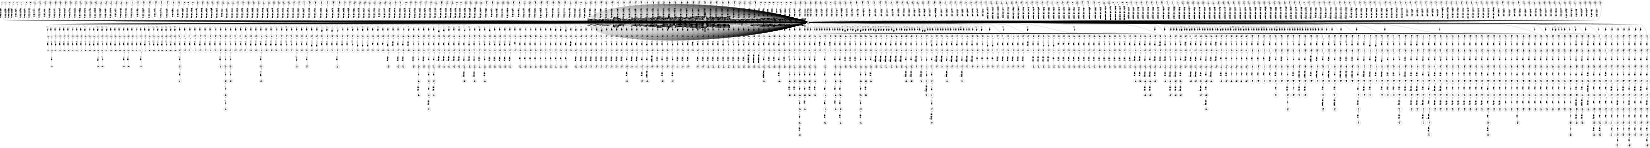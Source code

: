 digraph FST {
rankdir = LR;
size = "8.5,11";
label = "";
center = 1;
orientation = Landscape;
ranksep = "0.4";
nodesep = "0.25";
0 [label = "0", shape = circle, style = bold, fontsize = 14]
	0 -> 0 [label = "in:そして/-0.12282", fontsize = 14];
	0 -> 0 [label = "in:の/0.065169", fontsize = 14];
	0 -> 0 [label = "in:また/-0.18899", fontsize = 14];
	0 -> 0 [label = "in:で/-0.39898", fontsize = 14];
	0 -> 0 [label = "in:し/-0.10563", fontsize = 14];
	0 -> 0 [label = "in:に/-0.47864", fontsize = 14];
	0 -> 1 [label = "in:<eps>/-0.48289", fontsize = 14];
	0 -> 4 [label = "in:<eps>/-0.55957", fontsize = 14];
	0 -> 0 [label = "in:い/-0.20005", fontsize = 14];
	0 -> 0 [label = "in:を/0.10485", fontsize = 14];
	0 -> 8 [label = "in:<eps>/-0.25588", fontsize = 14];
	0 -> 0 [label = "in:中/-0.38081", fontsize = 14];
	0 -> 11 [label = "in:<eps>/-0.38334", fontsize = 14];
	0 -> 0 [label = "in:内/-0.34724", fontsize = 14];
	0 -> 14 [label = "in:<eps>/-0.3391", fontsize = 14];
	0 -> 17 [label = "in:<eps>/-0.39326", fontsize = 14];
	0 -> 20 [label = "in:<eps>/-0.36047", fontsize = 14];
	0 -> 0 [label = "in:さ/-0.21148", fontsize = 14];
	0 -> 0 [label = "in:方向/-0.11699", fontsize = 14];
	0 -> 23 [label = "in:<eps>/-0.24155", fontsize = 14];
	0 -> 241 [label = "in:<eps>/0.14041", fontsize = 14];
	0 -> 244 [label = "in:<eps>/-0.19238", fontsize = 14];
	0 -> 248 [label = "in:<eps>/-0.1887", fontsize = 14];
	0 -> 252 [label = "in:<eps>/-0.21362", fontsize = 14];
	0 -> 255 [label = "in:<eps>/-0.10047", fontsize = 14];
	0 -> 259 [label = "in:<eps>/-0.18679", fontsize = 14];
	0 -> 265 [label = "in:<eps>/-0.28769", fontsize = 14];
	0 -> 269 [label = "in:<eps>/-0.44816", fontsize = 14];
	0 -> 276 [label = "in:<eps>/-0.36643", fontsize = 14];
	0 -> 879 [label = "in:<eps>/0.0096338", fontsize = 14];
	0 -> 884 [label = "in:<eps>/-0.016018", fontsize = 14];
	0 -> 889 [label = "in:<eps>/-0.14938", fontsize = 14];
	0 -> 895 [label = "in:<eps>/-0.095259", fontsize = 14];
	0 -> 901 [label = "in:<eps>/0.025809", fontsize = 14];
	0 -> 906 [label = "in:<eps>/0.060481", fontsize = 14];
	0 -> 910 [label = "in:<eps>/-0.016018", fontsize = 14];
	0 -> 915 [label = "in:<eps>/-0.1542", fontsize = 14];
	0 -> 921 [label = "in:<eps>/-0.27635", fontsize = 14];
	0 -> 237 [label = "in:<eps>/-0.12136", fontsize = 14];
	0 -> 1107 [label = "in:<eps>/-0.10788", fontsize = 14];
	0 -> 1142 [label = "in:<eps>/0.19233", fontsize = 14];
	0 -> 1150 [label = "in:<eps>/-0.065679", fontsize = 14];
	0 -> 1156 [label = "in:<eps>/-0.010721", fontsize = 14];
	0 -> 1163 [label = "in:<eps>/-0.1098", fontsize = 14];
	0 -> 1170 [label = "in:<eps>/-0.19716", fontsize = 14];
	0 -> 1178 [label = "in:<eps>/-0.26897", fontsize = 14];
	0 -> 1187 [label = "in:<eps>/0.33926", fontsize = 14];
	0 -> 1194 [label = "in:<eps>/0.0471", fontsize = 14];
	0 -> 0 [label = "the:この/-0.36216", fontsize = 14];
	0 -> 0 [label = "the:、/-0.56087", fontsize = 14];
	0 -> 0 [label = "the:た/-0.31363", fontsize = 14];
	0 -> 0 [label = "the:（/-0.22286", fontsize = 14];
	0 -> 0 [label = "the:その/-0.31193", fontsize = 14];
	0 -> 0 [label = "the:の/-0.46103", fontsize = 14];
	0 -> 0 [label = "the:は/-0.3999", fontsize = 14];
	0 -> 26 [label = "the:<eps>/-0.3569", fontsize = 14];
	0 -> 29 [label = "the:<eps>/-0.31222", fontsize = 14];
	0 -> 32 [label = "the:<eps>/-0.43285", fontsize = 14];
	0 -> 282 [label = "the:<eps>/0.17493", fontsize = 14];
	0 -> 286 [label = "the:<eps>/-0.50265", fontsize = 14];
	0 -> 290 [label = "the:<eps>/-0.29391", fontsize = 14];
	0 -> 294 [label = "the:<eps>/-0.045599", fontsize = 14];
	0 -> 298 [label = "the:<eps>/-0.25154", fontsize = 14];
	0 -> 302 [label = "the:<eps>/-0.361", fontsize = 14];
	0 -> 307 [label = "the:<eps>/-0.20971", fontsize = 14];
	0 -> 311 [label = "the:<eps>/-0.31872", fontsize = 14];
	0 -> 449 [label = "the:<eps>/-0.23348", fontsize = 14];
	0 -> 454 [label = "the:<eps>/-0.28933", fontsize = 14];
	0 -> 665 [label = "the:<eps>/-0.50518", fontsize = 14];
	0 -> 669 [label = "the:<eps>/-0.38355", fontsize = 14];
	0 -> 673 [label = "the:<eps>/-0.18512", fontsize = 14];
	0 -> 677 [label = "the:<eps>/-0.31263", fontsize = 14];
	0 -> 681 [label = "the:<eps>/-0.29984", fontsize = 14];
	0 -> 685 [label = "the:<eps>/-0.30799", fontsize = 14];
	0 -> 689 [label = "the:<eps>/-0.31916", fontsize = 14];
	0 -> 694 [label = "the:<eps>/-0.37518", fontsize = 14];
	0 -> 699 [label = "the:<eps>/-0.29182", fontsize = 14];
	0 -> 703 [label = "the:<eps>/-0.37664", fontsize = 14];
	0 -> 708 [label = "the:<eps>/-0.28837", fontsize = 14];
	0 -> 714 [label = "the:<eps>/-0.36344", fontsize = 14];
	0 -> 1089 [label = "the:<eps>/-0.21655", fontsize = 14];
	0 -> 1084 [label = "the:<eps>/-0.19312", fontsize = 14];
	0 -> 1077 [label = "the:<eps>/-0.28508", fontsize = 14];
	0 -> 1072 [label = "the:<eps>/-0.33077", fontsize = 14];
	0 -> 1065 [label = "the:<eps>/-0.30442", fontsize = 14];
	0 -> 1060 [label = "the:<eps>/-0.35885", fontsize = 14];
	0 -> 722 [label = "the:<eps>/-0.30596", fontsize = 14];
	0 -> 726 [label = "the:<eps>/0.040399", fontsize = 14];
	0 -> 965 [label = "the:<eps>/0.55086", fontsize = 14];
	0 -> 960 [label = "the:<eps>/-0.04159", fontsize = 14];
	0 -> 953 [label = "the:<eps>/-0.30647", fontsize = 14];
	0 -> 947 [label = "the:<eps>/-0.29411", fontsize = 14];
	0 -> 942 [label = "the:<eps>/-0.42318", fontsize = 14];
	0 -> 937 [label = "the:<eps>/0.1734", fontsize = 14];
	0 -> 933 [label = "the:<eps>/0.21709", fontsize = 14];
	0 -> 927 [label = "the:<eps>/-0.22268", fontsize = 14];
	0 -> 730 [label = "the:<eps>/-0.20718", fontsize = 14];
	0 -> 0 [label = "the:尚/-0.22102", fontsize = 14];
	0 -> 0 [label = "the:各/-0.23004", fontsize = 14];
	0 -> 0 [label = "the:本/-0.2343", fontsize = 14];
	0 -> 0 [label = "the:ア/-0.21137", fontsize = 14];
	0 -> 0 [label = "the:する/-0.24789", fontsize = 14];
	0 -> 0 [label = "the:前記/-0.39973", fontsize = 14];
	0 -> 1094 [label = "the:<eps>/-0.22631", fontsize = 14];
	0 -> 35 [label = "the:<eps>/-0.38489", fontsize = 14];
	0 -> 735 [label = "the:<eps>/-0.20164", fontsize = 14];
	0 -> 739 [label = "the:<eps>/-0.091578", fontsize = 14];
	0 -> 743 [label = "the:<eps>/-0.28364", fontsize = 14];
	0 -> 748 [label = "the:<eps>/-0.36902", fontsize = 14];
	0 -> 752 [label = "the:<eps>/-0.24395", fontsize = 14];
	0 -> 341 [label = "case:<eps>/-0.16284", fontsize = 14];
	0 -> 0 [label = "case:容器/0.022809", fontsize = 14];
	0 -> 0 [label = "case:ケース/-0.59484", fontsize = 14];
	0 -> 1383 [label = "case:<eps>/-0.14813", fontsize = 14];
	0 -> 0 [label = "case:は/0.13391", fontsize = 14];
	0 -> 316 [label = "case:<eps>/-0.51357", fontsize = 14];
	0 -> 320 [label = "case:<eps>/-0.3232", fontsize = 14];
	0 -> 0 [label = "case:で/0.14666", fontsize = 14];
	0 -> 38 [label = "case:<eps>/-0.34261", fontsize = 14];
	0 -> 0 [label = "case:も/0.091609", fontsize = 14];
	0 -> 0 [label = "case:ここ/-0.10698", fontsize = 14];
	0 -> 0 [label = "case:例/0.0029885", fontsize = 14];
	0 -> 42 [label = "case:<eps>/-0.3502", fontsize = 14];
	0 -> 0 [label = "case:時/-0.13145", fontsize = 14];
	0 -> 0 [label = "case:場合/-0.61969", fontsize = 14];
	0 -> 0 [label = "case:際/-0.2188", fontsize = 14];
	0 -> 0 [label = "case:とき/-0.29048", fontsize = 14];
	0 -> 325 [label = "case:<eps>/-0.32982", fontsize = 14];
	0 -> 329 [label = "case:<eps>/-0.36349", fontsize = 14];
	0 -> 333 [label = "case:<eps>/-0.066655", fontsize = 14];
	0 -> 337 [label = "case:<eps>/-0.068017", fontsize = 14];
	0 -> 0 [label = "case:ば/0.0091706", fontsize = 14];
	0 -> 1215 [label = "of:<eps>/0.063665", fontsize = 14];
	0 -> 1222 [label = "of:<eps>/0.20442", fontsize = 14];
	0 -> 531 [label = "of:<eps>/0.019394", fontsize = 14];
	0 -> 535 [label = "of:<eps>/-0.10501", fontsize = 14];
	0 -> 539 [label = "of:<eps>/0.0023208", fontsize = 14];
	0 -> 1208 [label = "of:<eps>/0.22899", fontsize = 14];
	0 -> 1201 [label = "of:<eps>/0.12976", fontsize = 14];
	0 -> 974 [label = "of:<eps>/-0.12199", fontsize = 14];
	0 -> 969 [label = "of:<eps>/0.039296", fontsize = 14];
	0 -> 1229 [label = "of:<eps>/-0.56286", fontsize = 14];
	0 -> 1236 [label = "of:<eps>/0.0029349", fontsize = 14];
	0 -> 1243 [label = "of:<eps>/-0.11919", fontsize = 14];
	0 -> 1250 [label = "of:<eps>/-0.07588", fontsize = 14];
	0 -> 1259 [label = "of:<eps>/-0.14112", fontsize = 14];
	0 -> 1266 [label = "of:<eps>/-0.14112", fontsize = 14];
	0 -> 811 [label = "of:<eps>/-0.11095", fontsize = 14];
	0 -> 1392 [label = "of:<eps>/-0.28384", fontsize = 14];
	0 -> 0 [label = "of:を/-0.38236", fontsize = 14];
	0 -> 0 [label = "of:が/-0.23188", fontsize = 14];
	0 -> 0 [label = "of:も/0.068829", fontsize = 14];
	0 -> 46 [label = "of:<eps>/-0.19877", fontsize = 14];
	0 -> 0 [label = "of:に/-0.19756", fontsize = 14];
	0 -> 0 [label = "of:は/-0.039741", fontsize = 14];
	0 -> 0 [label = "of:の/-0.61023", fontsize = 14];
	0 -> 807 [label = "of:<eps>/-0.050452", fontsize = 14];
	0 -> 803 [label = "of:<eps>/0.15833", fontsize = 14];
	0 -> 799 [label = "of:<eps>/-0.42861", fontsize = 14];
	0 -> 1465 [label = "fig:<eps>/-0.35327", fontsize = 14];
	0 -> 994 [label = "fig:<eps>/-0.013415", fontsize = 14];
	0 -> 1456 [label = "fig:<eps>/0.25967", fontsize = 14];
	0 -> 1447 [label = "fig:<eps>/-0.12034", fontsize = 14];
	0 -> 1437 [label = "fig:<eps>/-0.30516", fontsize = 14];
	0 -> 1428 [label = "fig:<eps>/-0.21972", fontsize = 14];
	0 -> 1418 [label = "fig:<eps>/-0.28937", fontsize = 14];
	0 -> 1409 [label = "fig:<eps>/-0.27028", fontsize = 14];
	0 -> 1401 [label = "fig:<eps>/-0.18023", fontsize = 14];
	0 -> 0 [label = "fig:（/-0.067097", fontsize = 14];
	0 -> 0 [label = "fig:図/-0.37864", fontsize = 14];
	0 -> 1004 [label = "fig:<eps>/-0.64436", fontsize = 14];
	0 -> 999 [label = "fig:<eps>/0.19217", fontsize = 14];
	0 -> 989 [label = "fig:<eps>/0.28013", fontsize = 14];
	0 -> 1351 [label = "fig:<eps>/-0.18945", fontsize = 14];
	0 -> 1344 [label = "fig:<eps>/0.059403", fontsize = 14];
	0 -> 1337 [label = "fig:<eps>/-0.42377", fontsize = 14];
	0 -> 1330 [label = "fig:<eps>/-0.085047", fontsize = 14];
	0 -> 1323 [label = "fig:<eps>/-0.22711", fontsize = 14];
	0 -> 1316 [label = "fig:<eps>/-0.2322", fontsize = 14];
	0 -> 1309 [label = "fig:<eps>/0.52565", fontsize = 14];
	0 -> 1302 [label = "fig:<eps>/0.26682", fontsize = 14];
	0 -> 1295 [label = "fig:<eps>/0.046257", fontsize = 14];
	0 -> 1287 [label = "fig:<eps>/-0.39259", fontsize = 14];
	0 -> 1280 [label = "fig:<eps>/-0.3051", fontsize = 14];
	0 -> 1273 [label = "fig:<eps>/0.10689", fontsize = 14];
	0 -> 984 [label = "fig:<eps>/0.059341", fontsize = 14];
	0 -> 979 [label = "fig:<eps>/-0.22647", fontsize = 14];
	0 -> 345 [label = "fig:<eps>/-0.62698", fontsize = 14];
	0 -> 1009 [label = "fig:<eps>/0.19507", fontsize = 14];
	0 -> 58 [label = ".:<eps>/-0.67686", fontsize = 14];
	0 -> 62 [label = ".:<eps>/-0.40936", fontsize = 14];
	0 -> 0 [label = ".:る/-0.36042", fontsize = 14];
	0 -> 55 [label = ".:<eps>/-0.5232", fontsize = 14];
	0 -> 69 [label = ".:<eps>/-0.38263", fontsize = 14];
	0 -> 72 [label = ".:<eps>/-0.60702", fontsize = 14];
	0 -> 49 [label = ".:<eps>/-0.37591", fontsize = 14];
	0 -> 52 [label = ".:<eps>/-0.56222", fontsize = 14];
	0 -> 0 [label = ".:。/-0.62093", fontsize = 14];
	0 -> 66 [label = ".:<eps>/-0.70148", fontsize = 14];
	0 -> 0 [label = "7:３/0.20565", fontsize = 14];
	0 -> 0 [label = "7:す/0.32968", fontsize = 14];
	0 -> 0 [label = "7:６/-0.046094", fontsize = 14];
	0 -> 0 [label = "7:示/0.32415", fontsize = 14];
	0 -> 372 [label = "7:<eps>/-0.11294", fontsize = 14];
	0 -> 368 [label = "7:<eps>/-0.44982", fontsize = 14];
	0 -> 364 [label = "7:<eps>/0.10127", fontsize = 14];
	0 -> 0 [label = "7:５/0.086333", fontsize = 14];
	0 -> 360 [label = "7:<eps>/-0.47068", fontsize = 14];
	0 -> 0 [label = "7:rp/-0.26428", fontsize = 14];
	0 -> 356 [label = "7:<eps>/-0.16408", fontsize = 14];
	0 -> 352 [label = "7:<eps>/-0.36431", fontsize = 14];
	0 -> 348 [label = "7:<eps>/-0.47697", fontsize = 14];
	0 -> 0 [label = "7:９/0.16304", fontsize = 14];
	0 -> 76 [label = "7:<eps>/0.24028", fontsize = 14];
	0 -> 0 [label = "7:7/-0.33054", fontsize = 14];
	0 -> 376 [label = "7:<eps>/-0.20173", fontsize = 14];
	0 -> 380 [label = "7:<eps>/-0.12274", fontsize = 14];
	0 -> 384 [label = "7:<eps>/-0.083845", fontsize = 14];
	0 -> 1037 [label = "7:<eps>/-0.27743", fontsize = 14];
	0 -> 1030 [label = "7:<eps>/-0.40922", fontsize = 14];
	0 -> 1025 [label = "7:<eps>/-0.4406", fontsize = 14];
	0 -> 1019 [label = "7:<eps>/0.35476", fontsize = 14];
	0 -> 1014 [label = "7:<eps>/-0.17521", fontsize = 14];
	0 -> 0 [label = "7:７/-0.73016", fontsize = 14];
	0 -> 1043 [label = ",:<eps>/-0.29781", fontsize = 14];
	0 -> 1049 [label = ",:<eps>/-0.27567", fontsize = 14];
	0 -> 407 [label = ",:<eps>/-0.24711", fontsize = 14];
	0 -> 1055 [label = ",:<eps>/-0.1999", fontsize = 14];
	0 -> 0 [label = ",:，/-0.41118", fontsize = 14];
	0 -> 0 [label = ",:が/0.10803", fontsize = 14];
	0 -> 403 [label = ",:<eps>/-0.24523", fontsize = 14];
	0 -> 399 [label = ",:<eps>/-0.26186", fontsize = 14];
	0 -> 395 [label = ",:<eps>/-0.36202", fontsize = 14];
	0 -> 391 [label = ",:<eps>/-0.26514", fontsize = 14];
	0 -> 388 [label = ",:<eps>/-0.52489", fontsize = 14];
	0 -> 1376 [label = ",:<eps>/-0.066257", fontsize = 14];
	0 -> 1368 [label = ",:<eps>/-0.27344", fontsize = 14];
	0 -> 1360 [label = ",:<eps>/-0.0059303", fontsize = 14];
	0 -> 0 [label = ",:、/-0.60301", fontsize = 14];
	0 -> 0 [label = ",:で/-0.41565", fontsize = 14];
	0 -> 0 [label = ",:と/-0.27357", fontsize = 14];
	0 -> 0 [label = ",:に/-0.42948", fontsize = 14];
	0 -> 411 [label = ",:<eps>/-0.23717", fontsize = 14];
	0 -> 415 [label = ",:<eps>/-0.25984", fontsize = 14];
	0 -> 419 [label = ",:<eps>/-0.37099", fontsize = 14];
	0 -> 423 [label = ",:<eps>/-0.2521", fontsize = 14];
	0 -> 427 [label = ",:<eps>/-0.32557", fontsize = 14];
	0 -> 431 [label = ",:<eps>/-0.39009", fontsize = 14];
	0 -> 436 [label = ",:<eps>/-0.27005", fontsize = 14];
	0 -> 440 [label = ",:<eps>/-0.41094", fontsize = 14];
	0 -> 444 [label = ",:<eps>/-0.32181", fontsize = 14];
	0 -> 519 [label = "number:<eps>/-0.19414", fontsize = 14];
	0 -> 515 [label = "number:<eps>/-0.18284", fontsize = 14];
	0 -> 511 [label = "number:<eps>/-0.021555", fontsize = 14];
	0 -> 507 [label = "number:<eps>/-0.279", fontsize = 14];
	0 -> 503 [label = "number:<eps>/-0.14816", fontsize = 14];
	0 -> 499 [label = "number:<eps>/-0.090361", fontsize = 14];
	0 -> 495 [label = "number:<eps>/-0.080018", fontsize = 14];
	0 -> 491 [label = "number:<eps>/-0.27008", fontsize = 14];
	0 -> 488 [label = "number:<eps>/-0.10148", fontsize = 14];
	0 -> 484 [label = "number:<eps>/-0.16729", fontsize = 14];
	0 -> 480 [label = "number:<eps>/0.063291", fontsize = 14];
	0 -> 476 [label = "number:<eps>/-0.32083", fontsize = 14];
	0 -> 471 [label = "number:<eps>/-0.3553", fontsize = 14];
	0 -> 467 [label = "number:<eps>/-0.30342", fontsize = 14];
	0 -> 462 [label = "number:<eps>/-0.32115", fontsize = 14];
	0 -> 458 [label = "number:<eps>/-0.42975", fontsize = 14];
	0 -> 0 [label = "number:ナンバー/-0.26485", fontsize = 14];
	0 -> 0 [label = "number:段数/-0.27976", fontsize = 14];
	0 -> 0 [label = "number:点数/-0.38842", fontsize = 14];
	0 -> 0 [label = "number:個数/-0.40598", fontsize = 14];
	0 -> 82 [label = "number:<eps>/-0.33872", fontsize = 14];
	0 -> 0 [label = "number:多数/-0.31086", fontsize = 14];
	0 -> 0 [label = "number:本数/-0.41999", fontsize = 14];
	0 -> 0 [label = "number:台数/-0.31532", fontsize = 14];
	0 -> 0 [label = "number:ナンバ/-0.37851", fontsize = 14];
	0 -> 0 [label = "number:ｎｏ/-0.045334", fontsize = 14];
	0 -> 0 [label = "number:番号/-0.53592", fontsize = 14];
	0 -> 0 [label = "number:枚数/-0.37866", fontsize = 14];
	0 -> 0 [label = "number:数値/-0.0078256", fontsize = 14];
	0 -> 523 [label = "number:<eps>/-0.29861", fontsize = 14];
	0 -> 1113 [label = "number:<eps>/-0.16126", fontsize = 14];
	0 -> 1119 [label = "number:<eps>/0.10307", fontsize = 14];
	0 -> 1124 [label = "number:<eps>/0.056391", fontsize = 14];
	0 -> 0 [label = "number:回数/-0.433", fontsize = 14];
	0 -> 0 [label = "number:一連/0.12838", fontsize = 14];
	0 -> 0 [label = "number:複数/-0.095382", fontsize = 14];
	0 -> 0 [label = "number:分/-0.023935", fontsize = 14];
	0 -> 79 [label = "number:<eps>/-0.3063", fontsize = 14];
	0 -> 0 [label = "number:数/-0.60139", fontsize = 14];
	0 -> 0 [label = "number:本/0.17896", fontsize = 14];
	0 -> 0 [label = "number:また/0.3984", fontsize = 14];
	0 -> 527 [label = "number:<eps>/-0.13348", fontsize = 14];
	0 -> 0 [label = "instructions:至/0.16708", fontsize = 14];
	0 -> 0 [label = "instructions:インストラクション/-0.063803", fontsize = 14];
	0 -> 543 [label = "instructions:<eps>/0.15212", fontsize = 14];
	0 -> 94 [label = "instructions:<eps>/-0.14978", fontsize = 14];
	0 -> 91 [label = "instructions:<eps>/-0.22005", fontsize = 14];
	0 -> 0 [label = "instructions:ため/0.4266", fontsize = 14];
	0 -> 0 [label = "instructions:から/0.30046", fontsize = 14];
	0 -> 85 [label = "instructions:<eps>/-0.22179", fontsize = 14];
	0 -> 88 [label = "instructions:<eps>/-0.16059", fontsize = 14];
	0 -> 0 [label = "instructions:指定/0.14677", fontsize = 14];
	0 -> 0 [label = "instructions:並べ/0.087142", fontsize = 14];
	0 -> 0 [label = "instructions:指令/-0.3944", fontsize = 14];
	0 -> 0 [label = "instructions:命令/-0.51414", fontsize = 14];
	0 -> 0 [label = "instructions:指示/-0.43346", fontsize = 14];
	0 -> 142 [label = "included:<eps>/-0.25707", fontsize = 14];
	0 -> 0 [label = "included:混入/-0.028979", fontsize = 14];
	0 -> 0 [label = "included:含め/-0.17619", fontsize = 14];
	0 -> 137 [label = "included:<eps>/-0.61672", fontsize = 14];
	0 -> 0 [label = "included:含有/-0.062989", fontsize = 14];
	0 -> 130 [label = "included:<eps>/-0.40065", fontsize = 14];
	0 -> 126 [label = "included:<eps>/-0.28124", fontsize = 14];
	0 -> 0 [label = "included:設け/0.17779", fontsize = 14];
	0 -> 0 [label = "included:うち/0.048762", fontsize = 14];
	0 -> 123 [label = "included:<eps>/-0.23788", fontsize = 14];
	0 -> 120 [label = "included:<eps>/-0.33862", fontsize = 14];
	0 -> 0 [label = "included:含/-0.19521", fontsize = 14];
	0 -> 0 [label = "included:装備/0.11831", fontsize = 14];
	0 -> 1099 [label = "included:<eps>/-0.12796", fontsize = 14];
	0 -> 0 [label = "included:搭載/0.17243", fontsize = 14];
	0 -> 114 [label = "included:<eps>/0.066129", fontsize = 14];
	0 -> 111 [label = "included:<eps>/0.19548", fontsize = 14];
	0 -> 0 [label = "included:成/0.11103", fontsize = 14];
	0 -> 117 [label = "included:<eps>/-0.083336", fontsize = 14];
	0 -> 548 [label = "included:<eps>/0.32068", fontsize = 14];
	0 -> 552 [label = "included:<eps>/0.18086", fontsize = 14];
	0 -> 556 [label = "included:<eps>/0.074519", fontsize = 14];
	0 -> 561 [label = "included:<eps>/0.19375", fontsize = 14];
	0 -> 565 [label = "included:<eps>/-0.11205", fontsize = 14];
	0 -> 571 [label = "included:<eps>/-0.36718", fontsize = 14];
	0 -> 577 [label = "included:<eps>/-0.36987", fontsize = 14];
	0 -> 586 [label = "included:<eps>/-0.52059", fontsize = 14];
	0 -> 593 [label = "included:<eps>/-0.21968", fontsize = 14];
	0 -> 599 [label = "included:<eps>/-0.1049", fontsize = 14];
	0 -> 605 [label = "included:<eps>/0.15837", fontsize = 14];
	0 -> 608 [label = "included:<eps>/-0.38427", fontsize = 14];
	0 -> 616 [label = "included:<eps>/0.17174", fontsize = 14];
	0 -> 619 [label = "included:<eps>/-0.30407", fontsize = 14];
	0 -> 626 [label = "included:<eps>/-0.39419", fontsize = 14];
	0 -> 634 [label = "included:<eps>/0.21569", fontsize = 14];
	0 -> 638 [label = "included:<eps>/0.24245", fontsize = 14];
	0 -> 642 [label = "included:<eps>/-0.096395", fontsize = 14];
	0 -> 646 [label = "included:<eps>/-0.26589", fontsize = 14];
	0 -> 654 [label = "included:<eps>/-0.35332", fontsize = 14];
	0 -> 660 [label = "included:<eps>/-0.11989", fontsize = 14];
	0 -> 0 [label = "included:構成/0.1061", fontsize = 14];
	0 -> 0 [label = "included:存在/0.15929", fontsize = 14];
	0 -> 108 [label = "included:<eps>/-0.076869", fontsize = 14];
	0 -> 0 [label = "included:れ/0.056749", fontsize = 14];
	0 -> 105 [label = "included:<eps>/0.095099", fontsize = 14];
	0 -> 0 [label = "included:あ/0.29253", fontsize = 14];
	0 -> 0 [label = "included:る/0.068772", fontsize = 14];
	0 -> 100 [label = "included:<eps>/-0.31799", fontsize = 14];
	0 -> 97 [label = "included:<eps>/-0.10803", fontsize = 14];
	0 -> 0 [label = "included:入/0.031815", fontsize = 14];
	0 -> 0 [label = "included:有/0.087795", fontsize = 14];
	0 -> 0 [label = "branch:ブランチ/-0.53098", fontsize = 14];
	0 -> 145 [label = "branch:<eps>/-0.34943", fontsize = 14];
	0 -> 0 [label = "branch:部/0.3679", fontsize = 14];
	0 -> 148 [label = "branch:<eps>/-0.52206", fontsize = 14];
	0 -> 0 [label = "branch:側/0.3077", fontsize = 14];
	0 -> 0 [label = "branch:ただし/0.26613", fontsize = 14];
	0 -> 0 [label = "branch:分岐/-0.63151", fontsize = 14];
	0 -> 151 [label = "branch:<eps>/-0.3068", fontsize = 14];
	0 -> 154 [label = "branch:<eps>/-0.31789", fontsize = 14];
	0 -> 165 [label = "branch:<eps>/-0.3114", fontsize = 14];
	0 -> 0 [label = "branch:分岐部/-0.26257", fontsize = 14];
	0 -> 171 [label = "branch:<eps>/-0.01186", fontsize = 14];
	0 -> 0 [label = "branch:ｂｒａｎｃｈ/-0.25265", fontsize = 14];
	0 -> 0 [label = "branch:二股/-0.11589", fontsize = 14];
	0 -> 0 [label = "branch:側枝/-0.29937", fontsize = 14];
	0 -> 168 [label = "branch:<eps>/-0.15075", fontsize = 14];
	0 -> 0 [label = "branch:分流/-0.17663", fontsize = 14];
	0 -> 0 [label = "branch:枝/-0.48899", fontsize = 14];
	0 -> 162 [label = "branch:<eps>/-0.40142", fontsize = 14];
	0 -> 157 [label = "branch:<eps>/-0.34135", fontsize = 14];
	0 -> 0 [label = "delay:遅れ/-0.44637", fontsize = 14];
	0 -> 0 [label = "delay:ディレィ/-0.28723", fontsize = 14];
	0 -> 0 [label = "delay:ｄｅｌａｙ/-0.27909", fontsize = 14];
	0 -> 0 [label = "delay:ディレー/-0.28352", fontsize = 14];
	0 -> 0 [label = "delay:ディレイ/-0.52591", fontsize = 14];
	0 -> 0 [label = "delay:遅/-0.19687", fontsize = 14];
	0 -> 0 [label = "delay:遅らせ/-0.24785", fontsize = 14];
	0 -> 174 [label = "delay:<eps>/-0.43326", fontsize = 14];
	0 -> 0 [label = "delay:遅延/-0.73839", fontsize = 14];
	0 -> 0 [label = "delay:delay/-0.3574", fontsize = 14];
	0 -> 0 [label = "delay:量/0.098264", fontsize = 14];
	0 -> 0 [label = "delay:遅角/-0.14187", fontsize = 14];
	0 -> 760 [label = "slot:<eps>/0.045962", fontsize = 14];
	0 -> 764 [label = "slot:<eps>/-0.24378", fontsize = 14];
	0 -> 768 [label = "slot:<eps>/0.20882", fontsize = 14];
	0 -> 194 [label = "slot:<eps>/-0.40053", fontsize = 14];
	0 -> 0 [label = "slot:スリット/-0.159", fontsize = 14];
	0 -> 0 [label = "slot:凹部/0.1679", fontsize = 14];
	0 -> 0 [label = "slot:溝部/-0.084229", fontsize = 14];
	0 -> 177 [label = "slot:<eps>/0.28157", fontsize = 14];
	0 -> 0 [label = "slot:ｓｌ/-0.004143", fontsize = 14];
	0 -> 0 [label = "slot:長孔/-0.20987", fontsize = 14];
	0 -> 0 [label = "slot:でき/0.51908", fontsize = 14];
	0 -> 0 [label = "slot:設け/0.36241", fontsize = 14];
	0 -> 756 [label = "slot:<eps>/-0.19592", fontsize = 14];
	0 -> 191 [label = "slot:<eps>/-0.33976", fontsize = 14];
	0 -> 0 [label = "slot:嵌合/0.080719", fontsize = 14];
	0 -> 180 [label = "slot:<eps>/0.019098", fontsize = 14];
	0 -> 0 [label = "slot:穴/0.11074", fontsize = 14];
	0 -> 0 [label = "slot:口/-0.27538", fontsize = 14];
	0 -> 0 [label = "slot:挿入口/-0.31233", fontsize = 14];
	0 -> 0 [label = "slot:溝/-0.16989", fontsize = 14];
	0 -> 184 [label = "slot:<eps>/-0.046084", fontsize = 14];
	0 -> 187 [label = "slot:<eps>/0.019734", fontsize = 14];
	0 -> 0 [label = "slot:番/-0.023376", fontsize = 14];
	0 -> 0 [label = "slot:孔/-0.024375", fontsize = 14];
	0 -> 0 [label = "slot:スロット/-0.68364", fontsize = 14];
	0 -> 792 [label = "(:<eps>/-0.25747", fontsize = 14];
	0 -> 796 [label = "(:<eps>/0.23349", fontsize = 14];
	0 -> 772 [label = "(:<eps>/-0.29516", fontsize = 14];
	0 -> 776 [label = "(:<eps>/-0.35792", fontsize = 14];
	0 -> 780 [label = "(:<eps>/-0.31326", fontsize = 14];
	0 -> 784 [label = "(:<eps>/-0.33483", fontsize = 14];
	0 -> 788 [label = "(:<eps>/-0.2397", fontsize = 14];
	0 -> 0 [label = "(:(/-0.47486", fontsize = 14];
	0 -> 0 [label = "(:（/-0.73295", fontsize = 14];
	0 -> 0 [label = "(:で/0.048951", fontsize = 14];
	0 -> 0 [label = "(:に/0.0032179", fontsize = 14];
	0 -> 0 [label = "(:を/0.033048", fontsize = 14];
	0 -> 0 [label = "(:項/-0.037146", fontsize = 14];
	0 -> 216 [label = "slots:<eps>/0.023896", fontsize = 14];
	0 -> 0 [label = "slots:孔/-0.060142", fontsize = 14];
	0 -> 0 [label = "slots:番/0.162", fontsize = 14];
	0 -> 213 [label = "slots:<eps>/-0.0094531", fontsize = 14];
	0 -> 0 [label = "slots:溝/-0.10204", fontsize = 14];
	0 -> 210 [label = "slots:<eps>/0.068969", fontsize = 14];
	0 -> 0 [label = "slots:位置/0.3829", fontsize = 14];
	0 -> 206 [label = "slots:<eps>/-0.40532", fontsize = 14];
	0 -> 203 [label = "slots:<eps>/-0.31087", fontsize = 14];
	0 -> 200 [label = "slots:<eps>/-0.061457", fontsize = 14];
	0 -> 197 [label = "slots:<eps>/-0.32412", fontsize = 14];
	0 -> 0 [label = "slots:鉄心/0.036407", fontsize = 14];
	0 -> 0 [label = "slots:スロット/-0.66642", fontsize = 14];
	0 -> 219 [label = "slots:<eps>/-0.3164", fontsize = 14];
	0 -> 222 [label = "slots:<eps>/-0.31087", fontsize = 14];
	0 -> 225 [label = "slots:<eps>/-0.3175", fontsize = 14];
	0 -> 815 [label = "slots:<eps>/-0.092226", fontsize = 14];
	0 -> 0 [label = "slots:長穴/-0.12733", fontsize = 14];
	0 -> 0 [label = "slots:スリット/0.08439", fontsize = 14];
	0 -> 0 [label = "slots:長孔/-0.079381", fontsize = 14];
	0 -> 1136 [label = "):<eps>/-0.22878", fontsize = 14];
	0 -> 0 [label = "):)/-0.4663", fontsize = 14];
	0 -> 228 [label = "):<eps>/-0.33343", fontsize = 14];
	0 -> 0 [label = "):）/-0.73157", fontsize = 14];
	0 -> 231 [label = "):<eps>/-0.3671", fontsize = 14];
	0 -> 0 [label = "):▼/-0.30433", fontsize = 14];
	0 -> 1130 [label = "):<eps>/-0.13455", fontsize = 14];
	0 -> 819 [label = "):<eps>/-0.33068", fontsize = 14];
	0 -> 823 [label = "):<eps>/-0.35201", fontsize = 14];
	0 -> 827 [label = "):<eps>/-0.32157", fontsize = 14];
	0 -> 831 [label = "):<eps>/-0.51736", fontsize = 14];
	0 -> 835 [label = "):<eps>/0.048499", fontsize = 14];
	0 -> 839 [label = "):<eps>/-0.61279", fontsize = 14];
	0 -> 843 [label = "):<eps>/-0.54328", fontsize = 14];
	0 -> 847 [label = "):<eps>/-0.052763", fontsize = 14];
	0 -> 0 [label = "is:あ/-0.039107", fontsize = 14];
	0 -> 851 [label = "is:<eps>/-0.55419", fontsize = 14];
	0 -> 0 [label = "is:の/0.052175", fontsize = 14];
	0 -> 0 [label = "is:は/-0.57102", fontsize = 14];
	0 -> 0 [label = "is:に/-0.060866", fontsize = 14];
	0 -> 0 [label = "is:も/-0.11893", fontsize = 14];
	0 -> 0 [label = "is:が/-0.59235", fontsize = 14];
	0 -> 875 [label = "is:<eps>/-0.099434", fontsize = 14];
	0 -> 871 [label = "is:<eps>/0.16676", fontsize = 14];
	0 -> 867 [label = "is:<eps>/-0.4089", fontsize = 14];
	0 -> 863 [label = "is:<eps>/-0.56424", fontsize = 14];
	0 -> 859 [label = "is:<eps>/-0.25279", fontsize = 14];
	0 -> 855 [label = "is:<eps>/0.233", fontsize = 14];
	0 -> 0 [label = "is:を/-0.5021", fontsize = 14];
	0 -> 0 [label = "is:れ/-0.27942", fontsize = 14];
	0 -> 234 [label = "5:<eps>/-0.33411", fontsize = 14];
	0 -> 0 [label = "5:〜/0.21858", fontsize = 14];
	0 -> 0 [label = "5:5/-0.33584", fontsize = 14];
	0 -> 0 [label = "5:４/0.06344", fontsize = 14];
	0 -> 0 [label = "5:２/0.099212", fontsize = 14];
	0 -> 0 [label = "5:３/-0.013966", fontsize = 14];
	0 -> 0 [label = "5:５/-0.71944", fontsize = 14];
	0 -> 0 [label = "5:９/0.17286", fontsize = 14];
	0 -> 0 [label = "5:６/0.12663", fontsize = 14];
	0 -> 0 [label = "5:１５/0.19957", fontsize = 14];
	0 -> 0 [label = "5:１０/0.23228", fontsize = 14];
1 [label = "1", shape = circle, style = solid, fontsize = 14]
2 [label = "2", shape = circle, style = solid, fontsize = 14]
	2 -> 3 [label = "<eps>:に", fontsize = 14];
3 [label = "3", shape = circle, style = solid, fontsize = 14]
	3 -> 0 [label = "<eps>:おけ", fontsize = 14];
4 [label = "4", shape = circle, style = solid, fontsize = 14]
5 [label = "5", shape = circle, style = solid, fontsize = 14]
	5 -> 6 [label = "<eps>:に", fontsize = 14];
6 [label = "6", shape = circle, style = solid, fontsize = 14]
	6 -> 7 [label = "<eps>:お", fontsize = 14];
7 [label = "7", shape = circle, style = solid, fontsize = 14]
	7 -> 0 [label = "<eps>:い", fontsize = 14];
8 [label = "8", shape = circle, style = solid, fontsize = 14]
9 [label = "9", shape = circle, style = solid, fontsize = 14]
	9 -> 10 [label = "<eps>:場合", fontsize = 14];
10 [label = "10", shape = circle, style = solid, fontsize = 14]
	10 -> 0 [label = "<eps>:に", fontsize = 14];
11 [label = "11", shape = circle, style = solid, fontsize = 14]
12 [label = "12", shape = circle, style = solid, fontsize = 14]
	12 -> 13 [label = "<eps>:中", fontsize = 14];
13 [label = "13", shape = circle, style = solid, fontsize = 14]
	13 -> 0 [label = "<eps>:に", fontsize = 14];
14 [label = "14", shape = circle, style = solid, fontsize = 14]
15 [label = "15", shape = circle, style = solid, fontsize = 14]
	15 -> 16 [label = "<eps>:内", fontsize = 14];
16 [label = "16", shape = circle, style = solid, fontsize = 14]
	16 -> 0 [label = "<eps>:で", fontsize = 14];
17 [label = "17", shape = circle, style = solid, fontsize = 14]
18 [label = "18", shape = circle, style = solid, fontsize = 14]
	18 -> 19 [label = "<eps>:内", fontsize = 14];
19 [label = "19", shape = circle, style = solid, fontsize = 14]
	19 -> 0 [label = "<eps>:に", fontsize = 14];
20 [label = "20", shape = circle, style = solid, fontsize = 14]
21 [label = "21", shape = circle, style = solid, fontsize = 14]
	21 -> 22 [label = "<eps>:お", fontsize = 14];
22 [label = "22", shape = circle, style = solid, fontsize = 14]
	22 -> 0 [label = "<eps>:い", fontsize = 14];
23 [label = "23", shape = circle, style = solid, fontsize = 14]
24 [label = "24", shape = circle, style = solid, fontsize = 14]
	24 -> 25 [label = "<eps>:際", fontsize = 14];
25 [label = "25", shape = circle, style = solid, fontsize = 14]
	25 -> 0 [label = "<eps>:に", fontsize = 14];
26 [label = "26", shape = circle, style = solid, fontsize = 14]
27 [label = "27", shape = circle, style = solid, fontsize = 14]
	27 -> 28 [label = "<eps>:は", fontsize = 14];
28 [label = "28", shape = circle, style = solid, fontsize = 14]
	28 -> 0 [label = "<eps>:、", fontsize = 14];
29 [label = "29", shape = circle, style = solid, fontsize = 14]
30 [label = "30", shape = circle, style = solid, fontsize = 14]
	30 -> 31 [label = "<eps>:は", fontsize = 14];
31 [label = "31", shape = circle, style = solid, fontsize = 14]
	31 -> 0 [label = "<eps>:この", fontsize = 14];
32 [label = "32", shape = circle, style = solid, fontsize = 14]
33 [label = "33", shape = circle, style = solid, fontsize = 14]
	33 -> 34 [label = "<eps>:また", fontsize = 14];
34 [label = "34", shape = circle, style = solid, fontsize = 14]
	34 -> 0 [label = "<eps>:、", fontsize = 14];
35 [label = "35", shape = circle, style = solid, fontsize = 14]
36 [label = "36", shape = circle, style = solid, fontsize = 14]
	36 -> 37 [label = "<eps>:なお", fontsize = 14];
37 [label = "37", shape = circle, style = solid, fontsize = 14]
	37 -> 0 [label = "<eps>:、", fontsize = 14];
38 [label = "38", shape = circle, style = solid, fontsize = 14]
39 [label = "39", shape = circle, style = solid, fontsize = 14]
	39 -> 40 [label = "<eps>:よう", fontsize = 14];
40 [label = "40", shape = circle, style = solid, fontsize = 14]
	40 -> 41 [label = "<eps>:な", fontsize = 14];
41 [label = "41", shape = circle, style = solid, fontsize = 14]
	41 -> 0 [label = "<eps>:場合", fontsize = 14];
42 [label = "42", shape = circle, style = solid, fontsize = 14]
43 [label = "43", shape = circle, style = solid, fontsize = 14]
	43 -> 44 [label = "<eps>:例", fontsize = 14];
44 [label = "44", shape = circle, style = solid, fontsize = 14]
	44 -> 45 [label = "<eps>:の", fontsize = 14];
45 [label = "45", shape = circle, style = solid, fontsize = 14]
	45 -> 0 [label = "<eps>:場合", fontsize = 14];
46 [label = "46", shape = circle, style = solid, fontsize = 14]
47 [label = "47", shape = circle, style = solid, fontsize = 14]
	47 -> 48 [label = "<eps>:に", fontsize = 14];
48 [label = "48", shape = circle, style = solid, fontsize = 14]
	48 -> 0 [label = "<eps>:おけ", fontsize = 14];
49 [label = "49", shape = circle, style = solid, fontsize = 14]
50 [label = "50", shape = circle, style = solid, fontsize = 14]
	50 -> 51 [label = "<eps>:た", fontsize = 14];
51 [label = "51", shape = circle, style = solid, fontsize = 14]
	51 -> 0 [label = "<eps>:。", fontsize = 14];
52 [label = "52", shape = circle, style = solid, fontsize = 14]
53 [label = "53", shape = circle, style = solid, fontsize = 14]
	53 -> 54 [label = "<eps>:する", fontsize = 14];
54 [label = "54", shape = circle, style = solid, fontsize = 14]
	54 -> 0 [label = "<eps>:。", fontsize = 14];
55 [label = "55", shape = circle, style = solid, fontsize = 14]
56 [label = "56", shape = circle, style = solid, fontsize = 14]
	56 -> 57 [label = "<eps>:い", fontsize = 14];
57 [label = "57", shape = circle, style = solid, fontsize = 14]
	57 -> 0 [label = "<eps>:。", fontsize = 14];
58 [label = "58", shape = circle, style = solid, fontsize = 14]
59 [label = "59", shape = circle, style = solid, fontsize = 14]
	59 -> 60 [label = "<eps>:い", fontsize = 14];
60 [label = "60", shape = circle, style = solid, fontsize = 14]
	60 -> 61 [label = "<eps>:る", fontsize = 14];
61 [label = "61", shape = circle, style = solid, fontsize = 14]
	61 -> 0 [label = "<eps>:。", fontsize = 14];
62 [label = "62", shape = circle, style = solid, fontsize = 14]
63 [label = "63", shape = circle, style = solid, fontsize = 14]
	63 -> 64 [label = "<eps>:い", fontsize = 14];
64 [label = "64", shape = circle, style = solid, fontsize = 14]
	64 -> 65 [label = "<eps>:く", fontsize = 14];
65 [label = "65", shape = circle, style = solid, fontsize = 14]
	65 -> 0 [label = "<eps>:。", fontsize = 14];
66 [label = "66", shape = circle, style = solid, fontsize = 14]
67 [label = "67", shape = circle, style = solid, fontsize = 14]
	67 -> 68 [label = "<eps>:る", fontsize = 14];
68 [label = "68", shape = circle, style = solid, fontsize = 14]
	68 -> 0 [label = "<eps>:。", fontsize = 14];
69 [label = "69", shape = circle, style = solid, fontsize = 14]
70 [label = "70", shape = circle, style = solid, fontsize = 14]
	70 -> 71 [label = "<eps>:う", fontsize = 14];
71 [label = "71", shape = circle, style = solid, fontsize = 14]
	71 -> 0 [label = "<eps>:。", fontsize = 14];
72 [label = "72", shape = circle, style = solid, fontsize = 14]
73 [label = "73", shape = circle, style = solid, fontsize = 14]
	73 -> 74 [label = "<eps>:あ", fontsize = 14];
74 [label = "74", shape = circle, style = solid, fontsize = 14]
	74 -> 75 [label = "<eps>:る", fontsize = 14];
75 [label = "75", shape = circle, style = solid, fontsize = 14]
	75 -> 0 [label = "<eps>:。", fontsize = 14];
76 [label = "76", shape = circle, style = solid, fontsize = 14]
77 [label = "77", shape = circle, style = solid, fontsize = 14]
	77 -> 78 [label = "<eps>:もの", fontsize = 14];
78 [label = "78", shape = circle, style = solid, fontsize = 14]
	78 -> 0 [label = "<eps>:で", fontsize = 14];
79 [label = "79", shape = circle, style = solid, fontsize = 14]
80 [label = "80", shape = circle, style = solid, fontsize = 14]
	80 -> 81 [label = "<eps>:数", fontsize = 14];
81 [label = "81", shape = circle, style = solid, fontsize = 14]
	81 -> 0 [label = "<eps>:だけ", fontsize = 14];
82 [label = "82", shape = circle, style = solid, fontsize = 14]
83 [label = "83", shape = circle, style = solid, fontsize = 14]
	83 -> 84 [label = "<eps>:多数", fontsize = 14];
84 [label = "84", shape = circle, style = solid, fontsize = 14]
	84 -> 0 [label = "<eps>:個", fontsize = 14];
85 [label = "85", shape = circle, style = solid, fontsize = 14]
86 [label = "86", shape = circle, style = solid, fontsize = 14]
	86 -> 87 [label = "<eps>:から", fontsize = 14];
87 [label = "87", shape = circle, style = solid, fontsize = 14]
	87 -> 0 [label = "<eps>:命令", fontsize = 14];
88 [label = "88", shape = circle, style = solid, fontsize = 14]
89 [label = "89", shape = circle, style = solid, fontsize = 14]
	89 -> 90 [label = "<eps>:操作", fontsize = 14];
90 [label = "90", shape = circle, style = solid, fontsize = 14]
	90 -> 0 [label = "<eps>:指示", fontsize = 14];
91 [label = "91", shape = circle, style = solid, fontsize = 14]
92 [label = "92", shape = circle, style = solid, fontsize = 14]
	92 -> 93 [label = "<eps>:命令", fontsize = 14];
93 [label = "93", shape = circle, style = solid, fontsize = 14]
	93 -> 0 [label = "<eps>:操作", fontsize = 14];
94 [label = "94", shape = circle, style = solid, fontsize = 14]
95 [label = "95", shape = circle, style = solid, fontsize = 14]
	95 -> 96 [label = "<eps>:指示", fontsize = 14];
96 [label = "96", shape = circle, style = solid, fontsize = 14]
	96 -> 0 [label = "<eps>:通り", fontsize = 14];
97 [label = "97", shape = circle, style = solid, fontsize = 14]
98 [label = "98", shape = circle, style = solid, fontsize = 14]
	98 -> 99 [label = "<eps>:に", fontsize = 14];
99 [label = "99", shape = circle, style = solid, fontsize = 14]
	99 -> 0 [label = "<eps>:内蔵", fontsize = 14];
100 [label = "100", shape = circle, style = solid, fontsize = 14]
101 [label = "101", shape = circle, style = solid, fontsize = 14]
	101 -> 102 [label = "<eps>:に", fontsize = 14];
102 [label = "102", shape = circle, style = solid, fontsize = 14]
	102 -> 103 [label = "<eps>:含", fontsize = 14];
103 [label = "103", shape = circle, style = solid, fontsize = 14]
	103 -> 104 [label = "<eps>:ま", fontsize = 14];
104 [label = "104", shape = circle, style = solid, fontsize = 14]
	104 -> 0 [label = "<eps>:れ", fontsize = 14];
105 [label = "105", shape = circle, style = solid, fontsize = 14]
106 [label = "106", shape = circle, style = solid, fontsize = 14]
	106 -> 107 [label = "<eps>:あ", fontsize = 14];
107 [label = "107", shape = circle, style = solid, fontsize = 14]
	107 -> 0 [label = "<eps>:る", fontsize = 14];
108 [label = "108", shape = circle, style = solid, fontsize = 14]
109 [label = "109", shape = circle, style = solid, fontsize = 14]
	109 -> 110 [label = "<eps>:れ", fontsize = 14];
110 [label = "110", shape = circle, style = solid, fontsize = 14]
	110 -> 0 [label = "<eps>:る", fontsize = 14];
111 [label = "111", shape = circle, style = solid, fontsize = 14]
112 [label = "112", shape = circle, style = solid, fontsize = 14]
	112 -> 113 [label = "<eps>:数", fontsize = 14];
113 [label = "113", shape = circle, style = solid, fontsize = 14]
	113 -> 0 [label = "<eps>:分", fontsize = 14];
114 [label = "114", shape = circle, style = solid, fontsize = 14]
115 [label = "115", shape = circle, style = solid, fontsize = 14]
	115 -> 116 [label = "<eps>:備え", fontsize = 14];
116 [label = "116", shape = circle, style = solid, fontsize = 14]
	116 -> 0 [label = "<eps>:る", fontsize = 14];
117 [label = "117", shape = circle, style = solid, fontsize = 14]
118 [label = "118", shape = circle, style = solid, fontsize = 14]
	118 -> 119 [label = "<eps>:入", fontsize = 14];
119 [label = "119", shape = circle, style = solid, fontsize = 14]
	119 -> 0 [label = "<eps>:る", fontsize = 14];
120 [label = "120", shape = circle, style = solid, fontsize = 14]
121 [label = "121", shape = circle, style = solid, fontsize = 14]
	121 -> 122 [label = "<eps>:含", fontsize = 14];
122 [label = "122", shape = circle, style = solid, fontsize = 14]
	122 -> 0 [label = "<eps>:む", fontsize = 14];
123 [label = "123", shape = circle, style = solid, fontsize = 14]
124 [label = "124", shape = circle, style = solid, fontsize = 14]
	124 -> 125 [label = "<eps>:含", fontsize = 14];
125 [label = "125", shape = circle, style = solid, fontsize = 14]
	125 -> 0 [label = "<eps>:ま", fontsize = 14];
126 [label = "126", shape = circle, style = solid, fontsize = 14]
127 [label = "127", shape = circle, style = solid, fontsize = 14]
	127 -> 128 [label = "<eps>:含", fontsize = 14];
128 [label = "128", shape = circle, style = solid, fontsize = 14]
	128 -> 129 [label = "<eps>:ま", fontsize = 14];
129 [label = "129", shape = circle, style = solid, fontsize = 14]
	129 -> 0 [label = "<eps>:れ", fontsize = 14];
130 [label = "130", shape = circle, style = solid, fontsize = 14]
131 [label = "131", shape = circle, style = solid, fontsize = 14]
	131 -> 132 [label = "<eps>:含", fontsize = 14];
132 [label = "132", shape = circle, style = solid, fontsize = 14]
	132 -> 133 [label = "<eps>:ま", fontsize = 14];
133 [label = "133", shape = circle, style = solid, fontsize = 14]
	133 -> 134 [label = "<eps>:れ", fontsize = 14];
134 [label = "134", shape = circle, style = solid, fontsize = 14]
	134 -> 135 [label = "<eps>:て", fontsize = 14];
135 [label = "135", shape = circle, style = solid, fontsize = 14]
	135 -> 136 [label = "<eps>:い", fontsize = 14];
136 [label = "136", shape = circle, style = solid, fontsize = 14]
	136 -> 0 [label = "<eps>:る", fontsize = 14];
137 [label = "137", shape = circle, style = solid, fontsize = 14]
138 [label = "138", shape = circle, style = solid, fontsize = 14]
	138 -> 139 [label = "<eps>:含", fontsize = 14];
139 [label = "139", shape = circle, style = solid, fontsize = 14]
	139 -> 140 [label = "<eps>:ま", fontsize = 14];
140 [label = "140", shape = circle, style = solid, fontsize = 14]
	140 -> 141 [label = "<eps>:れ", fontsize = 14];
141 [label = "141", shape = circle, style = solid, fontsize = 14]
	141 -> 0 [label = "<eps>:る", fontsize = 14];
142 [label = "142", shape = circle, style = solid, fontsize = 14]
143 [label = "143", shape = circle, style = solid, fontsize = 14]
	143 -> 144 [label = "<eps>:含", fontsize = 14];
144 [label = "144", shape = circle, style = solid, fontsize = 14]
	144 -> 0 [label = "<eps>:ん", fontsize = 14];
145 [label = "145", shape = circle, style = solid, fontsize = 14]
146 [label = "146", shape = circle, style = solid, fontsize = 14]
	146 -> 147 [label = "<eps>:各", fontsize = 14];
147 [label = "147", shape = circle, style = solid, fontsize = 14]
	147 -> 0 [label = "<eps>:枝", fontsize = 14];
148 [label = "148", shape = circle, style = solid, fontsize = 14]
149 [label = "149", shape = circle, style = solid, fontsize = 14]
	149 -> 150 [label = "<eps>:用", fontsize = 14];
150 [label = "150", shape = circle, style = solid, fontsize = 14]
	150 -> 0 [label = "<eps>:枝", fontsize = 14];
151 [label = "151", shape = circle, style = solid, fontsize = 14]
152 [label = "152", shape = circle, style = solid, fontsize = 14]
	152 -> 153 [label = "<eps>:分岐", fontsize = 14];
153 [label = "153", shape = circle, style = solid, fontsize = 14]
	153 -> 0 [label = "<eps>:部", fontsize = 14];
154 [label = "154", shape = circle, style = solid, fontsize = 14]
155 [label = "155", shape = circle, style = solid, fontsize = 14]
	155 -> 156 [label = "<eps>:分岐", fontsize = 14];
156 [label = "156", shape = circle, style = solid, fontsize = 14]
	156 -> 0 [label = "<eps>:用", fontsize = 14];
157 [label = "157", shape = circle, style = solid, fontsize = 14]
158 [label = "158", shape = circle, style = solid, fontsize = 14]
	158 -> 159 [label = "<eps>:分岐", fontsize = 14];
159 [label = "159", shape = circle, style = solid, fontsize = 14]
	159 -> 160 [label = "<eps>:線", fontsize = 14];
160 [label = "160", shape = circle, style = solid, fontsize = 14]
	160 -> 161 [label = "<eps>:挿", fontsize = 14];
161 [label = "161", shape = circle, style = solid, fontsize = 14]
	161 -> 0 [label = "<eps>:通", fontsize = 14];
162 [label = "162", shape = circle, style = solid, fontsize = 14]
163 [label = "163", shape = circle, style = solid, fontsize = 14]
	163 -> 164 [label = "<eps>:分岐", fontsize = 14];
164 [label = "164", shape = circle, style = solid, fontsize = 14]
	164 -> 0 [label = "<eps>:器", fontsize = 14];
165 [label = "165", shape = circle, style = solid, fontsize = 14]
166 [label = "166", shape = circle, style = solid, fontsize = 14]
	166 -> 167 [label = "<eps>:分岐", fontsize = 14];
167 [label = "167", shape = circle, style = solid, fontsize = 14]
	167 -> 0 [label = "<eps>:管", fontsize = 14];
168 [label = "168", shape = circle, style = solid, fontsize = 14]
169 [label = "169", shape = circle, style = solid, fontsize = 14]
	169 -> 170 [label = "<eps>:分流", fontsize = 14];
170 [label = "170", shape = circle, style = solid, fontsize = 14]
	170 -> 0 [label = "<eps>:部", fontsize = 14];
171 [label = "171", shape = circle, style = solid, fontsize = 14]
172 [label = "172", shape = circle, style = solid, fontsize = 14]
	172 -> 173 [label = "<eps>:家庭", fontsize = 14];
173 [label = "173", shape = circle, style = solid, fontsize = 14]
	173 -> 0 [label = "<eps>:用", fontsize = 14];
174 [label = "174", shape = circle, style = solid, fontsize = 14]
175 [label = "175", shape = circle, style = solid, fontsize = 14]
	175 -> 176 [label = "<eps>:遅延", fontsize = 14];
176 [label = "176", shape = circle, style = solid, fontsize = 14]
	176 -> 0 [label = "<eps>:時間", fontsize = 14];
177 [label = "177", shape = circle, style = solid, fontsize = 14]
178 [label = "178", shape = circle, style = solid, fontsize = 14]
	178 -> 179 [label = "<eps>:収容", fontsize = 14];
179 [label = "179", shape = circle, style = solid, fontsize = 14]
	179 -> 0 [label = "<eps>:室", fontsize = 14];
180 [label = "180", shape = circle, style = solid, fontsize = 14]
181 [label = "181", shape = circle, style = solid, fontsize = 14]
	181 -> 182 [label = "<eps>:嵌合", fontsize = 14];
182 [label = "182", shape = circle, style = solid, fontsize = 14]
	182 -> 183 [label = "<eps>:孔", fontsize = 14];
183 [label = "183", shape = circle, style = solid, fontsize = 14]
	183 -> 0 [label = "<eps>:部", fontsize = 14];
184 [label = "184", shape = circle, style = solid, fontsize = 14]
185 [label = "185", shape = circle, style = solid, fontsize = 14]
	185 -> 186 [label = "<eps>:長", fontsize = 14];
186 [label = "186", shape = circle, style = solid, fontsize = 14]
	186 -> 0 [label = "<eps>:孔", fontsize = 14];
187 [label = "187", shape = circle, style = solid, fontsize = 14]
188 [label = "188", shape = circle, style = solid, fontsize = 14]
	188 -> 189 [label = "<eps>:長", fontsize = 14];
189 [label = "189", shape = circle, style = solid, fontsize = 14]
	189 -> 190 [label = "<eps>:孔", fontsize = 14];
190 [label = "190", shape = circle, style = solid, fontsize = 14]
	190 -> 0 [label = "<eps>:部", fontsize = 14];
191 [label = "191", shape = circle, style = solid, fontsize = 14]
192 [label = "192", shape = circle, style = solid, fontsize = 14]
	192 -> 193 [label = "<eps>:スロット", fontsize = 14];
193 [label = "193", shape = circle, style = solid, fontsize = 14]
	193 -> 0 [label = "<eps>:内", fontsize = 14];
194 [label = "194", shape = circle, style = solid, fontsize = 14]
195 [label = "195", shape = circle, style = solid, fontsize = 14]
	195 -> 196 [label = "<eps>:スロット", fontsize = 14];
196 [label = "196", shape = circle, style = solid, fontsize = 14]
	196 -> 0 [label = "<eps>:部", fontsize = 14];
197 [label = "197", shape = circle, style = solid, fontsize = 14]
198 [label = "198", shape = circle, style = solid, fontsize = 14]
	198 -> 199 [label = "<eps>:各", fontsize = 14];
199 [label = "199", shape = circle, style = solid, fontsize = 14]
	199 -> 0 [label = "<eps>:スロット", fontsize = 14];
200 [label = "200", shape = circle, style = solid, fontsize = 14]
201 [label = "201", shape = circle, style = solid, fontsize = 14]
	201 -> 202 [label = "<eps>:各", fontsize = 14];
202 [label = "202", shape = circle, style = solid, fontsize = 14]
	202 -> 0 [label = "<eps>:長孔", fontsize = 14];
203 [label = "203", shape = circle, style = solid, fontsize = 14]
204 [label = "204", shape = circle, style = solid, fontsize = 14]
	204 -> 205 [label = "<eps>:３", fontsize = 14];
205 [label = "205", shape = circle, style = solid, fontsize = 14]
	205 -> 0 [label = "<eps>:スロット", fontsize = 14];
206 [label = "206", shape = circle, style = solid, fontsize = 14]
207 [label = "207", shape = circle, style = solid, fontsize = 14]
	207 -> 208 [label = "<eps>:個", fontsize = 14];
208 [label = "208", shape = circle, style = solid, fontsize = 14]
	208 -> 209 [label = "<eps>:の", fontsize = 14];
209 [label = "209", shape = circle, style = solid, fontsize = 14]
	209 -> 0 [label = "<eps>:スロット", fontsize = 14];
210 [label = "210", shape = circle, style = solid, fontsize = 14]
211 [label = "211", shape = circle, style = solid, fontsize = 14]
	211 -> 212 [label = "<eps>:取付", fontsize = 14];
212 [label = "212", shape = circle, style = solid, fontsize = 14]
	212 -> 0 [label = "<eps>:孔", fontsize = 14];
213 [label = "213", shape = circle, style = solid, fontsize = 14]
214 [label = "214", shape = circle, style = solid, fontsize = 14]
	214 -> 215 [label = "<eps>:長", fontsize = 14];
215 [label = "215", shape = circle, style = solid, fontsize = 14]
	215 -> 0 [label = "<eps>:孔", fontsize = 14];
216 [label = "216", shape = circle, style = solid, fontsize = 14]
217 [label = "217", shape = circle, style = solid, fontsize = 14]
	217 -> 218 [label = "<eps>:積層", fontsize = 14];
218 [label = "218", shape = circle, style = solid, fontsize = 14]
	218 -> 0 [label = "<eps>:鉄心", fontsize = 14];
219 [label = "219", shape = circle, style = solid, fontsize = 14]
220 [label = "220", shape = circle, style = solid, fontsize = 14]
	220 -> 221 [label = "<eps>:スロット", fontsize = 14];
221 [label = "221", shape = circle, style = solid, fontsize = 14]
	221 -> 0 [label = "<eps>:部", fontsize = 14];
222 [label = "222", shape = circle, style = solid, fontsize = 14]
223 [label = "223", shape = circle, style = solid, fontsize = 14]
	223 -> 224 [label = "<eps>:スロット", fontsize = 14];
224 [label = "224", shape = circle, style = solid, fontsize = 14]
	224 -> 0 [label = "<eps>:位置", fontsize = 14];
225 [label = "225", shape = circle, style = solid, fontsize = 14]
226 [label = "226", shape = circle, style = solid, fontsize = 14]
	226 -> 227 [label = "<eps>:スロット", fontsize = 14];
227 [label = "227", shape = circle, style = solid, fontsize = 14]
	227 -> 0 [label = "<eps>:組", fontsize = 14];
228 [label = "228", shape = circle, style = solid, fontsize = 14]
229 [label = "229", shape = circle, style = solid, fontsize = 14]
	229 -> 230 [label = "<eps>:)", fontsize = 14];
230 [label = "230", shape = circle, style = solid, fontsize = 14]
	230 -> 0 [label = "<eps>:．", fontsize = 14];
231 [label = "231", shape = circle, style = solid, fontsize = 14]
232 [label = "232", shape = circle, style = solid, fontsize = 14]
	232 -> 233 [label = "<eps>:）", fontsize = 14];
233 [label = "233", shape = circle, style = solid, fontsize = 14]
	233 -> 0 [label = "<eps>:参照", fontsize = 14];
234 [label = "234", shape = circle, style = solid, fontsize = 14]
235 [label = "235", shape = circle, style = solid, fontsize = 14]
	235 -> 236 [label = "<eps>:(", fontsize = 14];
236 [label = "236", shape = circle, style = solid, fontsize = 14]
	236 -> 0 [label = "<eps>:５", fontsize = 14];
237 [label = "237", shape = circle, style = solid, fontsize = 14]
238 [label = "238", shape = circle, style = solid, fontsize = 14]
	238 -> 239 [label = "the:<eps>", fontsize = 14];
239 [label = "239", shape = circle, style = solid, fontsize = 14]
	239 -> 240 [label = "<eps>:そして", fontsize = 14];
240 [label = "240", shape = circle, style = solid, fontsize = 14]
	240 -> 0 [label = "<eps>:、", fontsize = 14];
241 [label = "241", shape = circle, style = solid, fontsize = 14]
242 [label = "242", shape = circle, style = solid, fontsize = 14]
	242 -> 243 [label = "the:<eps>", fontsize = 14];
243 [label = "243", shape = circle, style = solid, fontsize = 14]
	243 -> 0 [label = "<eps>:の", fontsize = 14];
244 [label = "244", shape = circle, style = solid, fontsize = 14]
245 [label = "245", shape = circle, style = solid, fontsize = 14]
	245 -> 246 [label = "the:<eps>", fontsize = 14];
246 [label = "246", shape = circle, style = solid, fontsize = 14]
	246 -> 247 [label = "<eps>:で", fontsize = 14];
247 [label = "247", shape = circle, style = solid, fontsize = 14]
	247 -> 0 [label = "<eps>:は", fontsize = 14];
248 [label = "248", shape = circle, style = solid, fontsize = 14]
249 [label = "249", shape = circle, style = solid, fontsize = 14]
	249 -> 250 [label = "the:<eps>", fontsize = 14];
250 [label = "250", shape = circle, style = solid, fontsize = 14]
	250 -> 251 [label = "<eps>:なお", fontsize = 14];
251 [label = "251", shape = circle, style = solid, fontsize = 14]
	251 -> 0 [label = "<eps>:、", fontsize = 14];
252 [label = "252", shape = circle, style = solid, fontsize = 14]
253 [label = "253", shape = circle, style = solid, fontsize = 14]
	253 -> 254 [label = "the:<eps>", fontsize = 14];
254 [label = "254", shape = circle, style = solid, fontsize = 14]
	254 -> 0 [label = "<eps>:この", fontsize = 14];
255 [label = "255", shape = circle, style = solid, fontsize = 14]
256 [label = "256", shape = circle, style = solid, fontsize = 14]
	256 -> 257 [label = "the:<eps>", fontsize = 14];
257 [label = "257", shape = circle, style = solid, fontsize = 14]
	257 -> 258 [label = "<eps>:し", fontsize = 14];
258 [label = "258", shape = circle, style = solid, fontsize = 14]
	258 -> 0 [label = "<eps>:、", fontsize = 14];
259 [label = "259", shape = circle, style = solid, fontsize = 14]
260 [label = "260", shape = circle, style = solid, fontsize = 14]
	260 -> 261 [label = "the:<eps>", fontsize = 14];
261 [label = "261", shape = circle, style = solid, fontsize = 14]
	261 -> 262 [label = "<eps>:し", fontsize = 14];
262 [label = "262", shape = circle, style = solid, fontsize = 14]
	262 -> 263 [label = "<eps>:て", fontsize = 14];
263 [label = "263", shape = circle, style = solid, fontsize = 14]
	263 -> 264 [label = "<eps>:は", fontsize = 14];
264 [label = "264", shape = circle, style = solid, fontsize = 14]
	264 -> 0 [label = "<eps>:、", fontsize = 14];
265 [label = "265", shape = circle, style = solid, fontsize = 14]
266 [label = "266", shape = circle, style = solid, fontsize = 14]
	266 -> 267 [label = "the:<eps>", fontsize = 14];
267 [label = "267", shape = circle, style = solid, fontsize = 14]
	267 -> 268 [label = "<eps>:に", fontsize = 14];
268 [label = "268", shape = circle, style = solid, fontsize = 14]
	268 -> 0 [label = "<eps>:は", fontsize = 14];
269 [label = "269", shape = circle, style = solid, fontsize = 14]
270 [label = "270", shape = circle, style = solid, fontsize = 14]
	270 -> 271 [label = "the:<eps>", fontsize = 14];
271 [label = "271", shape = circle, style = solid, fontsize = 14]
	271 -> 272 [label = "<eps>:に", fontsize = 14];
272 [label = "272", shape = circle, style = solid, fontsize = 14]
	272 -> 273 [label = "<eps>:お", fontsize = 14];
273 [label = "273", shape = circle, style = solid, fontsize = 14]
	273 -> 274 [label = "<eps>:い", fontsize = 14];
274 [label = "274", shape = circle, style = solid, fontsize = 14]
	274 -> 275 [label = "<eps>:て", fontsize = 14];
275 [label = "275", shape = circle, style = solid, fontsize = 14]
	275 -> 0 [label = "<eps>:、", fontsize = 14];
276 [label = "276", shape = circle, style = solid, fontsize = 14]
277 [label = "277", shape = circle, style = solid, fontsize = 14]
	277 -> 278 [label = "the:<eps>", fontsize = 14];
278 [label = "278", shape = circle, style = solid, fontsize = 14]
	278 -> 279 [label = "<eps>:お", fontsize = 14];
279 [label = "279", shape = circle, style = solid, fontsize = 14]
	279 -> 280 [label = "<eps>:い", fontsize = 14];
280 [label = "280", shape = circle, style = solid, fontsize = 14]
	280 -> 281 [label = "<eps>:て", fontsize = 14];
281 [label = "281", shape = circle, style = solid, fontsize = 14]
	281 -> 0 [label = "<eps>:は", fontsize = 14];
282 [label = "282", shape = circle, style = solid, fontsize = 14]
283 [label = "283", shape = circle, style = solid, fontsize = 14]
	283 -> 284 [label = "case:<eps>", fontsize = 14];
284 [label = "284", shape = circle, style = solid, fontsize = 14]
	284 -> 285 [label = "<eps>:、", fontsize = 14];
285 [label = "285", shape = circle, style = solid, fontsize = 14]
	285 -> 0 [label = "<eps>:ハウジング", fontsize = 14];
286 [label = "286", shape = circle, style = solid, fontsize = 14]
287 [label = "287", shape = circle, style = solid, fontsize = 14]
	287 -> 288 [label = "case:<eps>", fontsize = 14];
288 [label = "288", shape = circle, style = solid, fontsize = 14]
	288 -> 289 [label = "<eps>:、", fontsize = 14];
289 [label = "289", shape = circle, style = solid, fontsize = 14]
	289 -> 0 [label = "<eps>:ケース", fontsize = 14];
290 [label = "290", shape = circle, style = solid, fontsize = 14]
291 [label = "291", shape = circle, style = solid, fontsize = 14]
	291 -> 292 [label = "case:<eps>", fontsize = 14];
292 [label = "292", shape = circle, style = solid, fontsize = 14]
	292 -> 293 [label = "<eps>:た", fontsize = 14];
293 [label = "293", shape = circle, style = solid, fontsize = 14]
	293 -> 0 [label = "<eps>:場合", fontsize = 14];
294 [label = "294", shape = circle, style = solid, fontsize = 14]
295 [label = "295", shape = circle, style = solid, fontsize = 14]
	295 -> 296 [label = "case:<eps>", fontsize = 14];
296 [label = "296", shape = circle, style = solid, fontsize = 14]
	296 -> 297 [label = "<eps>:た", fontsize = 14];
297 [label = "297", shape = circle, style = solid, fontsize = 14]
	297 -> 0 [label = "<eps>:際", fontsize = 14];
298 [label = "298", shape = circle, style = solid, fontsize = 14]
299 [label = "299", shape = circle, style = solid, fontsize = 14]
	299 -> 300 [label = "case:<eps>", fontsize = 14];
300 [label = "300", shape = circle, style = solid, fontsize = 14]
	300 -> 301 [label = "<eps>:の", fontsize = 14];
301 [label = "301", shape = circle, style = solid, fontsize = 14]
	301 -> 0 [label = "<eps>:場合", fontsize = 14];
302 [label = "302", shape = circle, style = solid, fontsize = 14]
303 [label = "303", shape = circle, style = solid, fontsize = 14]
	303 -> 304 [label = "case:<eps>", fontsize = 14];
304 [label = "304", shape = circle, style = solid, fontsize = 14]
	304 -> 305 [label = "<eps>:また", fontsize = 14];
305 [label = "305", shape = circle, style = solid, fontsize = 14]
	305 -> 306 [label = "<eps>:、", fontsize = 14];
306 [label = "306", shape = circle, style = solid, fontsize = 14]
	306 -> 0 [label = "<eps>:ケース", fontsize = 14];
307 [label = "307", shape = circle, style = solid, fontsize = 14]
308 [label = "308", shape = circle, style = solid, fontsize = 14]
	308 -> 309 [label = "case:<eps>", fontsize = 14];
309 [label = "309", shape = circle, style = solid, fontsize = 14]
	309 -> 310 [label = "<eps>:する", fontsize = 14];
310 [label = "310", shape = circle, style = solid, fontsize = 14]
	310 -> 0 [label = "<eps>:場合", fontsize = 14];
311 [label = "311", shape = circle, style = solid, fontsize = 14]
312 [label = "312", shape = circle, style = solid, fontsize = 14]
	312 -> 313 [label = "case:<eps>", fontsize = 14];
313 [label = "313", shape = circle, style = solid, fontsize = 14]
	313 -> 314 [label = "<eps>:場合", fontsize = 14];
314 [label = "314", shape = circle, style = solid, fontsize = 14]
	314 -> 315 [label = "<eps>:は", fontsize = 14];
315 [label = "315", shape = circle, style = solid, fontsize = 14]
	315 -> 0 [label = "<eps>:、", fontsize = 14];
316 [label = "316", shape = circle, style = solid, fontsize = 14]
317 [label = "317", shape = circle, style = solid, fontsize = 14]
	317 -> 318 [label = "of:<eps>", fontsize = 14];
318 [label = "318", shape = circle, style = solid, fontsize = 14]
	318 -> 319 [label = "<eps>:の", fontsize = 14];
319 [label = "319", shape = circle, style = solid, fontsize = 14]
	319 -> 0 [label = "<eps>:場合", fontsize = 14];
320 [label = "320", shape = circle, style = solid, fontsize = 14]
321 [label = "321", shape = circle, style = solid, fontsize = 14]
	321 -> 322 [label = "of:<eps>", fontsize = 14];
322 [label = "322", shape = circle, style = solid, fontsize = 14]
	322 -> 323 [label = "<eps>:の", fontsize = 14];
323 [label = "323", shape = circle, style = solid, fontsize = 14]
	323 -> 324 [label = "<eps>:場合", fontsize = 14];
324 [label = "324", shape = circle, style = solid, fontsize = 14]
	324 -> 0 [label = "<eps>:の", fontsize = 14];
325 [label = "325", shape = circle, style = solid, fontsize = 14]
326 [label = "326", shape = circle, style = solid, fontsize = 14]
	326 -> 327 [label = "of:<eps>", fontsize = 14];
327 [label = "327", shape = circle, style = solid, fontsize = 14]
	327 -> 328 [label = "<eps>:の", fontsize = 14];
328 [label = "328", shape = circle, style = solid, fontsize = 14]
	328 -> 0 [label = "<eps>:ケース", fontsize = 14];
329 [label = "329", shape = circle, style = solid, fontsize = 14]
330 [label = "330", shape = circle, style = solid, fontsize = 14]
	330 -> 331 [label = "of:<eps>", fontsize = 14];
331 [label = "331", shape = circle, style = solid, fontsize = 14]
	331 -> 332 [label = "<eps>:場合", fontsize = 14];
332 [label = "332", shape = circle, style = solid, fontsize = 14]
	332 -> 0 [label = "<eps>:の", fontsize = 14];
333 [label = "333", shape = circle, style = solid, fontsize = 14]
334 [label = "334", shape = circle, style = solid, fontsize = 14]
	334 -> 335 [label = "of:<eps>", fontsize = 14];
335 [label = "335", shape = circle, style = solid, fontsize = 14]
	335 -> 336 [label = "<eps>:場合", fontsize = 14];
336 [label = "336", shape = circle, style = solid, fontsize = 14]
	336 -> 0 [label = "<eps>:で", fontsize = 14];
337 [label = "337", shape = circle, style = solid, fontsize = 14]
338 [label = "338", shape = circle, style = solid, fontsize = 14]
	338 -> 339 [label = "of:<eps>", fontsize = 14];
339 [label = "339", shape = circle, style = solid, fontsize = 14]
	339 -> 340 [label = "<eps>:場合", fontsize = 14];
340 [label = "340", shape = circle, style = solid, fontsize = 14]
	340 -> 0 [label = "<eps>:に", fontsize = 14];
341 [label = "341", shape = circle, style = solid, fontsize = 14]
342 [label = "342", shape = circle, style = solid, fontsize = 14]
	342 -> 343 [label = "of:<eps>", fontsize = 14];
343 [label = "343", shape = circle, style = solid, fontsize = 14]
	343 -> 344 [label = "<eps>:場合", fontsize = 14];
344 [label = "344", shape = circle, style = solid, fontsize = 14]
	344 -> 0 [label = "<eps>:を", fontsize = 14];
345 [label = "345", shape = circle, style = solid, fontsize = 14]
346 [label = "346", shape = circle, style = solid, fontsize = 14]
	346 -> 347 [label = ".:<eps>", fontsize = 14];
347 [label = "347", shape = circle, style = solid, fontsize = 14]
	347 -> 0 [label = "<eps>:図", fontsize = 14];
348 [label = "348", shape = circle, style = solid, fontsize = 14]
349 [label = "349", shape = circle, style = solid, fontsize = 14]
	349 -> 350 [label = ",:<eps>", fontsize = 14];
350 [label = "350", shape = circle, style = solid, fontsize = 14]
	350 -> 351 [label = "<eps>:７", fontsize = 14];
351 [label = "351", shape = circle, style = solid, fontsize = 14]
	351 -> 0 [label = "<eps>:、", fontsize = 14];
352 [label = "352", shape = circle, style = solid, fontsize = 14]
353 [label = "353", shape = circle, style = solid, fontsize = 14]
	353 -> 354 [label = ",:<eps>", fontsize = 14];
354 [label = "354", shape = circle, style = solid, fontsize = 14]
	354 -> 355 [label = "<eps>:７", fontsize = 14];
355 [label = "355", shape = circle, style = solid, fontsize = 14]
	355 -> 0 [label = "<eps>:で", fontsize = 14];
356 [label = "356", shape = circle, style = solid, fontsize = 14]
357 [label = "357", shape = circle, style = solid, fontsize = 14]
	357 -> 358 [label = ",:<eps>", fontsize = 14];
358 [label = "358", shape = circle, style = solid, fontsize = 14]
	358 -> 359 [label = "<eps>:７", fontsize = 14];
359 [label = "359", shape = circle, style = solid, fontsize = 14]
	359 -> 0 [label = "<eps>:と", fontsize = 14];
360 [label = "360", shape = circle, style = solid, fontsize = 14]
361 [label = "361", shape = circle, style = solid, fontsize = 14]
	361 -> 362 [label = ",:<eps>", fontsize = 14];
362 [label = "362", shape = circle, style = solid, fontsize = 14]
	362 -> 363 [label = "<eps>:７", fontsize = 14];
363 [label = "363", shape = circle, style = solid, fontsize = 14]
	363 -> 0 [label = "<eps>:に", fontsize = 14];
364 [label = "364", shape = circle, style = solid, fontsize = 14]
365 [label = "365", shape = circle, style = solid, fontsize = 14]
	365 -> 366 [label = ",:<eps>", fontsize = 14];
366 [label = "366", shape = circle, style = solid, fontsize = 14]
	366 -> 367 [label = "<eps>:７", fontsize = 14];
367 [label = "367", shape = circle, style = solid, fontsize = 14]
	367 -> 0 [label = "<eps>:を", fontsize = 14];
368 [label = "368", shape = circle, style = solid, fontsize = 14]
369 [label = "369", shape = circle, style = solid, fontsize = 14]
	369 -> 370 [label = ",:<eps>", fontsize = 14];
370 [label = "370", shape = circle, style = solid, fontsize = 14]
	370 -> 371 [label = "<eps>:７", fontsize = 14];
371 [label = "371", shape = circle, style = solid, fontsize = 14]
	371 -> 0 [label = "<eps>:，", fontsize = 14];
372 [label = "372", shape = circle, style = solid, fontsize = 14]
373 [label = "373", shape = circle, style = solid, fontsize = 14]
	373 -> 374 [label = ",:<eps>", fontsize = 14];
374 [label = "374", shape = circle, style = solid, fontsize = 14]
	374 -> 375 [label = "<eps>:７", fontsize = 14];
375 [label = "375", shape = circle, style = solid, fontsize = 14]
	375 -> 0 [label = "<eps>:・", fontsize = 14];
376 [label = "376", shape = circle, style = solid, fontsize = 14]
377 [label = "377", shape = circle, style = solid, fontsize = 14]
	377 -> 378 [label = ",:<eps>", fontsize = 14];
378 [label = "378", shape = circle, style = solid, fontsize = 14]
	378 -> 379 [label = "<eps>:７", fontsize = 14];
379 [label = "379", shape = circle, style = solid, fontsize = 14]
	379 -> 0 [label = "<eps>:など", fontsize = 14];
380 [label = "380", shape = circle, style = solid, fontsize = 14]
381 [label = "381", shape = circle, style = solid, fontsize = 14]
	381 -> 382 [label = ",:<eps>", fontsize = 14];
382 [label = "382", shape = circle, style = solid, fontsize = 14]
	382 -> 383 [label = "<eps>:７", fontsize = 14];
383 [label = "383", shape = circle, style = solid, fontsize = 14]
	383 -> 0 [label = "<eps>:及び", fontsize = 14];
384 [label = "384", shape = circle, style = solid, fontsize = 14]
385 [label = "385", shape = circle, style = solid, fontsize = 14]
	385 -> 386 [label = ",:<eps>", fontsize = 14];
386 [label = "386", shape = circle, style = solid, fontsize = 14]
	386 -> 387 [label = "<eps>:７", fontsize = 14];
387 [label = "387", shape = circle, style = solid, fontsize = 14]
	387 -> 0 [label = "<eps>:および", fontsize = 14];
388 [label = "388", shape = circle, style = solid, fontsize = 14]
389 [label = "389", shape = circle, style = solid, fontsize = 14]
	389 -> 390 [label = "the:<eps>", fontsize = 14];
390 [label = "390", shape = circle, style = solid, fontsize = 14]
	390 -> 0 [label = "<eps>:、", fontsize = 14];
391 [label = "391", shape = circle, style = solid, fontsize = 14]
392 [label = "392", shape = circle, style = solid, fontsize = 14]
	392 -> 393 [label = "the:<eps>", fontsize = 14];
393 [label = "393", shape = circle, style = solid, fontsize = 14]
	393 -> 394 [label = "<eps>:、", fontsize = 14];
394 [label = "394", shape = circle, style = solid, fontsize = 14]
	394 -> 0 [label = "<eps>:その", fontsize = 14];
395 [label = "395", shape = circle, style = solid, fontsize = 14]
396 [label = "396", shape = circle, style = solid, fontsize = 14]
	396 -> 397 [label = "the:<eps>", fontsize = 14];
397 [label = "397", shape = circle, style = solid, fontsize = 14]
	397 -> 398 [label = "<eps>:、", fontsize = 14];
398 [label = "398", shape = circle, style = solid, fontsize = 14]
	398 -> 0 [label = "<eps>:この", fontsize = 14];
399 [label = "399", shape = circle, style = solid, fontsize = 14]
400 [label = "400", shape = circle, style = solid, fontsize = 14]
	400 -> 401 [label = "the:<eps>", fontsize = 14];
401 [label = "401", shape = circle, style = solid, fontsize = 14]
	401 -> 402 [label = "<eps>:、", fontsize = 14];
402 [label = "402", shape = circle, style = solid, fontsize = 14]
	402 -> 0 [label = "<eps>:半", fontsize = 14];
403 [label = "403", shape = circle, style = solid, fontsize = 14]
404 [label = "404", shape = circle, style = solid, fontsize = 14]
	404 -> 405 [label = "the:<eps>", fontsize = 14];
405 [label = "405", shape = circle, style = solid, fontsize = 14]
	405 -> 406 [label = "<eps>:、", fontsize = 14];
406 [label = "406", shape = circle, style = solid, fontsize = 14]
	406 -> 0 [label = "<eps>:圧", fontsize = 14];
407 [label = "407", shape = circle, style = solid, fontsize = 14]
408 [label = "408", shape = circle, style = solid, fontsize = 14]
	408 -> 409 [label = "the:<eps>", fontsize = 14];
409 [label = "409", shape = circle, style = solid, fontsize = 14]
	409 -> 410 [label = "<eps>:、", fontsize = 14];
410 [label = "410", shape = circle, style = solid, fontsize = 14]
	410 -> 0 [label = "<eps>:被", fontsize = 14];
411 [label = "411", shape = circle, style = solid, fontsize = 14]
412 [label = "412", shape = circle, style = solid, fontsize = 14]
	412 -> 413 [label = "the:<eps>", fontsize = 14];
413 [label = "413", shape = circle, style = solid, fontsize = 14]
	413 -> 414 [label = "<eps>:、", fontsize = 14];
414 [label = "414", shape = circle, style = solid, fontsize = 14]
	414 -> 0 [label = "<eps>:サイド", fontsize = 14];
415 [label = "415", shape = circle, style = solid, fontsize = 14]
416 [label = "416", shape = circle, style = solid, fontsize = 14]
	416 -> 417 [label = "the:<eps>", fontsize = 14];
417 [label = "417", shape = circle, style = solid, fontsize = 14]
	417 -> 418 [label = "<eps>:後", fontsize = 14];
418 [label = "418", shape = circle, style = solid, fontsize = 14]
	418 -> 0 [label = "<eps>:、", fontsize = 14];
419 [label = "419", shape = circle, style = solid, fontsize = 14]
420 [label = "420", shape = circle, style = solid, fontsize = 14]
	420 -> 421 [label = "the:<eps>", fontsize = 14];
421 [label = "421", shape = circle, style = solid, fontsize = 14]
	421 -> 422 [label = "<eps>:は", fontsize = 14];
422 [label = "422", shape = circle, style = solid, fontsize = 14]
	422 -> 0 [label = "<eps>:、", fontsize = 14];
423 [label = "423", shape = circle, style = solid, fontsize = 14]
424 [label = "424", shape = circle, style = solid, fontsize = 14]
	424 -> 425 [label = "the:<eps>", fontsize = 14];
425 [label = "425", shape = circle, style = solid, fontsize = 14]
	425 -> 426 [label = "<eps>:は", fontsize = 14];
426 [label = "426", shape = circle, style = solid, fontsize = 14]
	426 -> 0 [label = "<eps>:，", fontsize = 14];
427 [label = "427", shape = circle, style = solid, fontsize = 14]
428 [label = "428", shape = circle, style = solid, fontsize = 14]
	428 -> 429 [label = "the:<eps>", fontsize = 14];
429 [label = "429", shape = circle, style = solid, fontsize = 14]
	429 -> 430 [label = "<eps>:で", fontsize = 14];
430 [label = "430", shape = circle, style = solid, fontsize = 14]
	430 -> 0 [label = "<eps>:、", fontsize = 14];
431 [label = "431", shape = circle, style = solid, fontsize = 14]
432 [label = "432", shape = circle, style = solid, fontsize = 14]
	432 -> 433 [label = "the:<eps>", fontsize = 14];
433 [label = "433", shape = circle, style = solid, fontsize = 14]
	433 -> 434 [label = "<eps>:で", fontsize = 14];
434 [label = "434", shape = circle, style = solid, fontsize = 14]
	434 -> 435 [label = "<eps>:は", fontsize = 14];
435 [label = "435", shape = circle, style = solid, fontsize = 14]
	435 -> 0 [label = "<eps>:、", fontsize = 14];
436 [label = "436", shape = circle, style = solid, fontsize = 14]
437 [label = "437", shape = circle, style = solid, fontsize = 14]
	437 -> 438 [label = "the:<eps>", fontsize = 14];
438 [label = "438", shape = circle, style = solid, fontsize = 14]
	438 -> 439 [label = "<eps>:と", fontsize = 14];
439 [label = "439", shape = circle, style = solid, fontsize = 14]
	439 -> 0 [label = "<eps>:、", fontsize = 14];
440 [label = "440", shape = circle, style = solid, fontsize = 14]
441 [label = "441", shape = circle, style = solid, fontsize = 14]
	441 -> 442 [label = "the:<eps>", fontsize = 14];
442 [label = "442", shape = circle, style = solid, fontsize = 14]
	442 -> 443 [label = "<eps>:に", fontsize = 14];
443 [label = "443", shape = circle, style = solid, fontsize = 14]
	443 -> 0 [label = "<eps>:、", fontsize = 14];
444 [label = "444", shape = circle, style = solid, fontsize = 14]
445 [label = "445", shape = circle, style = solid, fontsize = 14]
	445 -> 446 [label = "the:<eps>", fontsize = 14];
446 [label = "446", shape = circle, style = solid, fontsize = 14]
	446 -> 447 [label = "<eps>:に", fontsize = 14];
447 [label = "447", shape = circle, style = solid, fontsize = 14]
	447 -> 448 [label = "<eps>:は", fontsize = 14];
448 [label = "448", shape = circle, style = solid, fontsize = 14]
	448 -> 0 [label = "<eps>:、", fontsize = 14];
449 [label = "449", shape = circle, style = solid, fontsize = 14]
450 [label = "450", shape = circle, style = solid, fontsize = 14]
	450 -> 451 [label = "number:<eps>", fontsize = 14];
451 [label = "451", shape = circle, style = solid, fontsize = 14]
	451 -> 452 [label = "<eps>:（", fontsize = 14];
452 [label = "452", shape = circle, style = solid, fontsize = 14]
	452 -> 453 [label = "<eps>:その", fontsize = 14];
453 [label = "453", shape = circle, style = solid, fontsize = 14]
	453 -> 0 [label = "<eps>:数", fontsize = 14];
454 [label = "454", shape = circle, style = solid, fontsize = 14]
455 [label = "455", shape = circle, style = solid, fontsize = 14]
	455 -> 456 [label = "number:<eps>", fontsize = 14];
456 [label = "456", shape = circle, style = solid, fontsize = 14]
	456 -> 457 [label = "<eps>:数", fontsize = 14];
457 [label = "457", shape = circle, style = solid, fontsize = 14]
	457 -> 0 [label = "<eps>:は", fontsize = 14];
458 [label = "458", shape = circle, style = solid, fontsize = 14]
459 [label = "459", shape = circle, style = solid, fontsize = 14]
	459 -> 460 [label = "of:<eps>", fontsize = 14];
460 [label = "460", shape = circle, style = solid, fontsize = 14]
	460 -> 461 [label = "<eps>:の", fontsize = 14];
461 [label = "461", shape = circle, style = solid, fontsize = 14]
	461 -> 0 [label = "<eps>:数", fontsize = 14];
462 [label = "462", shape = circle, style = solid, fontsize = 14]
463 [label = "463", shape = circle, style = solid, fontsize = 14]
	463 -> 464 [label = "of:<eps>", fontsize = 14];
464 [label = "464", shape = circle, style = solid, fontsize = 14]
	464 -> 465 [label = "<eps>:の", fontsize = 14];
465 [label = "465", shape = circle, style = solid, fontsize = 14]
	465 -> 466 [label = "<eps>:数", fontsize = 14];
466 [label = "466", shape = circle, style = solid, fontsize = 14]
	466 -> 0 [label = "<eps>:の", fontsize = 14];
467 [label = "467", shape = circle, style = solid, fontsize = 14]
468 [label = "468", shape = circle, style = solid, fontsize = 14]
	468 -> 469 [label = "of:<eps>", fontsize = 14];
469 [label = "469", shape = circle, style = solid, fontsize = 14]
	469 -> 470 [label = "<eps>:の", fontsize = 14];
470 [label = "470", shape = circle, style = solid, fontsize = 14]
	470 -> 0 [label = "<eps>:番号", fontsize = 14];
471 [label = "471", shape = circle, style = solid, fontsize = 14]
472 [label = "472", shape = circle, style = solid, fontsize = 14]
	472 -> 473 [label = "of:<eps>", fontsize = 14];
473 [label = "473", shape = circle, style = solid, fontsize = 14]
	473 -> 474 [label = "<eps>:の", fontsize = 14];
474 [label = "474", shape = circle, style = solid, fontsize = 14]
	474 -> 475 [label = "<eps>:本数", fontsize = 14];
475 [label = "475", shape = circle, style = solid, fontsize = 14]
	475 -> 0 [label = "<eps>:を", fontsize = 14];
476 [label = "476", shape = circle, style = solid, fontsize = 14]
477 [label = "477", shape = circle, style = solid, fontsize = 14]
	477 -> 478 [label = "of:<eps>", fontsize = 14];
478 [label = "478", shape = circle, style = solid, fontsize = 14]
	478 -> 479 [label = "<eps>:の", fontsize = 14];
479 [label = "479", shape = circle, style = solid, fontsize = 14]
	479 -> 0 [label = "<eps>:個数", fontsize = 14];
480 [label = "480", shape = circle, style = solid, fontsize = 14]
481 [label = "481", shape = circle, style = solid, fontsize = 14]
	481 -> 482 [label = "of:<eps>", fontsize = 14];
482 [label = "482", shape = circle, style = solid, fontsize = 14]
	482 -> 483 [label = "<eps>:の", fontsize = 14];
483 [label = "483", shape = circle, style = solid, fontsize = 14]
	483 -> 0 [label = "<eps>:組", fontsize = 14];
484 [label = "484", shape = circle, style = solid, fontsize = 14]
485 [label = "485", shape = circle, style = solid, fontsize = 14]
	485 -> 486 [label = "of:<eps>", fontsize = 14];
486 [label = "486", shape = circle, style = solid, fontsize = 14]
	486 -> 487 [label = "<eps>:の", fontsize = 14];
487 [label = "487", shape = circle, style = solid, fontsize = 14]
	487 -> 0 [label = "<eps>:数字", fontsize = 14];
488 [label = "488", shape = circle, style = solid, fontsize = 14]
489 [label = "489", shape = circle, style = solid, fontsize = 14]
	489 -> 490 [label = "of:<eps>", fontsize = 14];
490 [label = "490", shape = circle, style = solid, fontsize = 14]
	490 -> 0 [label = "<eps>:数", fontsize = 14];
491 [label = "491", shape = circle, style = solid, fontsize = 14]
492 [label = "492", shape = circle, style = solid, fontsize = 14]
	492 -> 493 [label = "of:<eps>", fontsize = 14];
493 [label = "493", shape = circle, style = solid, fontsize = 14]
	493 -> 494 [label = "<eps>:数", fontsize = 14];
494 [label = "494", shape = circle, style = solid, fontsize = 14]
	494 -> 0 [label = "<eps>:の", fontsize = 14];
495 [label = "495", shape = circle, style = solid, fontsize = 14]
496 [label = "496", shape = circle, style = solid, fontsize = 14]
	496 -> 497 [label = "of:<eps>", fontsize = 14];
497 [label = "497", shape = circle, style = solid, fontsize = 14]
	497 -> 498 [label = "<eps>:数", fontsize = 14];
498 [label = "498", shape = circle, style = solid, fontsize = 14]
	498 -> 0 [label = "<eps>:は", fontsize = 14];
499 [label = "499", shape = circle, style = solid, fontsize = 14]
500 [label = "500", shape = circle, style = solid, fontsize = 14]
	500 -> 501 [label = "of:<eps>", fontsize = 14];
501 [label = "501", shape = circle, style = solid, fontsize = 14]
	501 -> 502 [label = "<eps>:数", fontsize = 14];
502 [label = "502", shape = circle, style = solid, fontsize = 14]
	502 -> 0 [label = "<eps>:に", fontsize = 14];
503 [label = "503", shape = circle, style = solid, fontsize = 14]
504 [label = "504", shape = circle, style = solid, fontsize = 14]
	504 -> 505 [label = "of:<eps>", fontsize = 14];
505 [label = "505", shape = circle, style = solid, fontsize = 14]
	505 -> 506 [label = "<eps>:数", fontsize = 14];
506 [label = "506", shape = circle, style = solid, fontsize = 14]
	506 -> 0 [label = "<eps>:が", fontsize = 14];
507 [label = "507", shape = circle, style = solid, fontsize = 14]
508 [label = "508", shape = circle, style = solid, fontsize = 14]
	508 -> 509 [label = "of:<eps>", fontsize = 14];
509 [label = "509", shape = circle, style = solid, fontsize = 14]
	509 -> 510 [label = "<eps>:数", fontsize = 14];
510 [label = "510", shape = circle, style = solid, fontsize = 14]
	510 -> 0 [label = "<eps>:を", fontsize = 14];
511 [label = "511", shape = circle, style = solid, fontsize = 14]
512 [label = "512", shape = circle, style = solid, fontsize = 14]
	512 -> 513 [label = "of:<eps>", fontsize = 14];
513 [label = "513", shape = circle, style = solid, fontsize = 14]
	513 -> 514 [label = "<eps>:回数", fontsize = 14];
514 [label = "514", shape = circle, style = solid, fontsize = 14]
	514 -> 0 [label = "<eps>:は", fontsize = 14];
515 [label = "515", shape = circle, style = solid, fontsize = 14]
516 [label = "516", shape = circle, style = solid, fontsize = 14]
	516 -> 517 [label = "of:<eps>", fontsize = 14];
517 [label = "517", shape = circle, style = solid, fontsize = 14]
	517 -> 518 [label = "<eps>:回数", fontsize = 14];
518 [label = "518", shape = circle, style = solid, fontsize = 14]
	518 -> 0 [label = "<eps>:を", fontsize = 14];
519 [label = "519", shape = circle, style = solid, fontsize = 14]
520 [label = "520", shape = circle, style = solid, fontsize = 14]
	520 -> 521 [label = "of:<eps>", fontsize = 14];
521 [label = "521", shape = circle, style = solid, fontsize = 14]
	521 -> 522 [label = "<eps>:番号", fontsize = 14];
522 [label = "522", shape = circle, style = solid, fontsize = 14]
	522 -> 0 [label = "<eps>:を", fontsize = 14];
523 [label = "523", shape = circle, style = solid, fontsize = 14]
524 [label = "524", shape = circle, style = solid, fontsize = 14]
	524 -> 525 [label = "of:<eps>", fontsize = 14];
525 [label = "525", shape = circle, style = solid, fontsize = 14]
	525 -> 526 [label = "<eps>:多数", fontsize = 14];
526 [label = "526", shape = circle, style = solid, fontsize = 14]
	526 -> 0 [label = "<eps>:の", fontsize = 14];
527 [label = "527", shape = circle, style = solid, fontsize = 14]
528 [label = "528", shape = circle, style = solid, fontsize = 14]
	528 -> 529 [label = "of:<eps>", fontsize = 14];
529 [label = "529", shape = circle, style = solid, fontsize = 14]
	529 -> 530 [label = "<eps>:点数", fontsize = 14];
530 [label = "530", shape = circle, style = solid, fontsize = 14]
	530 -> 0 [label = "<eps>:が", fontsize = 14];
531 [label = "531", shape = circle, style = solid, fontsize = 14]
532 [label = "532", shape = circle, style = solid, fontsize = 14]
	532 -> 533 [label = "instructions:<eps>", fontsize = 14];
533 [label = "533", shape = circle, style = solid, fontsize = 14]
	533 -> 534 [label = "<eps>:の", fontsize = 14];
534 [label = "534", shape = circle, style = solid, fontsize = 14]
	534 -> 0 [label = "<eps>:指令", fontsize = 14];
535 [label = "535", shape = circle, style = solid, fontsize = 14]
536 [label = "536", shape = circle, style = solid, fontsize = 14]
	536 -> 537 [label = "instructions:<eps>", fontsize = 14];
537 [label = "537", shape = circle, style = solid, fontsize = 14]
	537 -> 538 [label = "<eps>:の", fontsize = 14];
538 [label = "538", shape = circle, style = solid, fontsize = 14]
	538 -> 0 [label = "<eps>:命令", fontsize = 14];
539 [label = "539", shape = circle, style = solid, fontsize = 14]
540 [label = "540", shape = circle, style = solid, fontsize = 14]
	540 -> 541 [label = "instructions:<eps>", fontsize = 14];
541 [label = "541", shape = circle, style = solid, fontsize = 14]
	541 -> 542 [label = "<eps>:指示", fontsize = 14];
542 [label = "542", shape = circle, style = solid, fontsize = 14]
	542 -> 0 [label = "<eps>:の", fontsize = 14];
543 [label = "543", shape = circle, style = solid, fontsize = 14]
544 [label = "544", shape = circle, style = solid, fontsize = 14]
	544 -> 545 [label = "included:<eps>", fontsize = 14];
545 [label = "545", shape = circle, style = solid, fontsize = 14]
	545 -> 546 [label = "<eps>:含", fontsize = 14];
546 [label = "546", shape = circle, style = solid, fontsize = 14]
	546 -> 547 [label = "<eps>:む", fontsize = 14];
547 [label = "547", shape = circle, style = solid, fontsize = 14]
	547 -> 0 [label = "<eps>:命令", fontsize = 14];
548 [label = "548", shape = circle, style = solid, fontsize = 14]
549 [label = "549", shape = circle, style = solid, fontsize = 14]
	549 -> 550 [label = "in:<eps>", fontsize = 14];
550 [label = "550", shape = circle, style = solid, fontsize = 14]
	550 -> 551 [label = "<eps>:に", fontsize = 14];
551 [label = "551", shape = circle, style = solid, fontsize = 14]
	551 -> 0 [label = "<eps>:あ", fontsize = 14];
552 [label = "552", shape = circle, style = solid, fontsize = 14]
553 [label = "553", shape = circle, style = solid, fontsize = 14]
	553 -> 554 [label = "in:<eps>", fontsize = 14];
554 [label = "554", shape = circle, style = solid, fontsize = 14]
	554 -> 555 [label = "<eps>:に", fontsize = 14];
555 [label = "555", shape = circle, style = solid, fontsize = 14]
	555 -> 0 [label = "<eps>:おけ", fontsize = 14];
556 [label = "556", shape = circle, style = solid, fontsize = 14]
557 [label = "557", shape = circle, style = solid, fontsize = 14]
	557 -> 558 [label = "in:<eps>", fontsize = 14];
558 [label = "558", shape = circle, style = solid, fontsize = 14]
	558 -> 559 [label = "<eps>:に", fontsize = 14];
559 [label = "559", shape = circle, style = solid, fontsize = 14]
	559 -> 560 [label = "<eps>:おけ", fontsize = 14];
560 [label = "560", shape = circle, style = solid, fontsize = 14]
	560 -> 0 [label = "<eps>:る", fontsize = 14];
561 [label = "561", shape = circle, style = solid, fontsize = 14]
562 [label = "562", shape = circle, style = solid, fontsize = 14]
	562 -> 563 [label = "in:<eps>", fontsize = 14];
563 [label = "563", shape = circle, style = solid, fontsize = 14]
	563 -> 564 [label = "<eps>:に", fontsize = 14];
564 [label = "564", shape = circle, style = solid, fontsize = 14]
	564 -> 0 [label = "<eps>:備え", fontsize = 14];
565 [label = "565", shape = circle, style = solid, fontsize = 14]
566 [label = "566", shape = circle, style = solid, fontsize = 14]
	566 -> 567 [label = "in:<eps>", fontsize = 14];
567 [label = "567", shape = circle, style = solid, fontsize = 14]
	567 -> 568 [label = "<eps>:に", fontsize = 14];
568 [label = "568", shape = circle, style = solid, fontsize = 14]
	568 -> 569 [label = "<eps>:内蔵", fontsize = 14];
569 [label = "569", shape = circle, style = solid, fontsize = 14]
	569 -> 570 [label = "<eps>:さ", fontsize = 14];
570 [label = "570", shape = circle, style = solid, fontsize = 14]
	570 -> 0 [label = "<eps>:れ", fontsize = 14];
571 [label = "571", shape = circle, style = solid, fontsize = 14]
572 [label = "572", shape = circle, style = solid, fontsize = 14]
	572 -> 573 [label = "in:<eps>", fontsize = 14];
573 [label = "573", shape = circle, style = solid, fontsize = 14]
	573 -> 574 [label = "<eps>:に", fontsize = 14];
574 [label = "574", shape = circle, style = solid, fontsize = 14]
	574 -> 575 [label = "<eps>:含", fontsize = 14];
575 [label = "575", shape = circle, style = solid, fontsize = 14]
	575 -> 576 [label = "<eps>:ま", fontsize = 14];
576 [label = "576", shape = circle, style = solid, fontsize = 14]
	576 -> 0 [label = "<eps>:れ", fontsize = 14];
577 [label = "577", shape = circle, style = solid, fontsize = 14]
578 [label = "578", shape = circle, style = solid, fontsize = 14]
	578 -> 579 [label = "in:<eps>", fontsize = 14];
579 [label = "579", shape = circle, style = solid, fontsize = 14]
	579 -> 580 [label = "<eps>:に", fontsize = 14];
580 [label = "580", shape = circle, style = solid, fontsize = 14]
	580 -> 581 [label = "<eps>:含", fontsize = 14];
581 [label = "581", shape = circle, style = solid, fontsize = 14]
	581 -> 582 [label = "<eps>:ま", fontsize = 14];
582 [label = "582", shape = circle, style = solid, fontsize = 14]
	582 -> 583 [label = "<eps>:れ", fontsize = 14];
583 [label = "583", shape = circle, style = solid, fontsize = 14]
	583 -> 584 [label = "<eps>:て", fontsize = 14];
584 [label = "584", shape = circle, style = solid, fontsize = 14]
	584 -> 585 [label = "<eps>:い", fontsize = 14];
585 [label = "585", shape = circle, style = solid, fontsize = 14]
	585 -> 0 [label = "<eps>:る", fontsize = 14];
586 [label = "586", shape = circle, style = solid, fontsize = 14]
587 [label = "587", shape = circle, style = solid, fontsize = 14]
	587 -> 588 [label = "in:<eps>", fontsize = 14];
588 [label = "588", shape = circle, style = solid, fontsize = 14]
	588 -> 589 [label = "<eps>:に", fontsize = 14];
589 [label = "589", shape = circle, style = solid, fontsize = 14]
	589 -> 590 [label = "<eps>:含", fontsize = 14];
590 [label = "590", shape = circle, style = solid, fontsize = 14]
	590 -> 591 [label = "<eps>:ま", fontsize = 14];
591 [label = "591", shape = circle, style = solid, fontsize = 14]
	591 -> 592 [label = "<eps>:れ", fontsize = 14];
592 [label = "592", shape = circle, style = solid, fontsize = 14]
	592 -> 0 [label = "<eps>:る", fontsize = 14];
593 [label = "593", shape = circle, style = solid, fontsize = 14]
594 [label = "594", shape = circle, style = solid, fontsize = 14]
	594 -> 595 [label = "in:<eps>", fontsize = 14];
595 [label = "595", shape = circle, style = solid, fontsize = 14]
	595 -> 596 [label = "<eps>:に", fontsize = 14];
596 [label = "596", shape = circle, style = solid, fontsize = 14]
	596 -> 597 [label = "<eps>:含", fontsize = 14];
597 [label = "597", shape = circle, style = solid, fontsize = 14]
	597 -> 598 [label = "<eps>:ま", fontsize = 14];
598 [label = "598", shape = circle, style = solid, fontsize = 14]
	598 -> 0 [label = "<eps>:せ", fontsize = 14];
599 [label = "599", shape = circle, style = solid, fontsize = 14]
600 [label = "600", shape = circle, style = solid, fontsize = 14]
	600 -> 601 [label = "in:<eps>", fontsize = 14];
601 [label = "601", shape = circle, style = solid, fontsize = 14]
	601 -> 602 [label = "<eps>:に", fontsize = 14];
602 [label = "602", shape = circle, style = solid, fontsize = 14]
	602 -> 603 [label = "<eps>:内包", fontsize = 14];
603 [label = "603", shape = circle, style = solid, fontsize = 14]
	603 -> 604 [label = "<eps>:さ", fontsize = 14];
604 [label = "604", shape = circle, style = solid, fontsize = 14]
	604 -> 0 [label = "<eps>:れ", fontsize = 14];
605 [label = "605", shape = circle, style = solid, fontsize = 14]
606 [label = "606", shape = circle, style = solid, fontsize = 14]
	606 -> 607 [label = "in:<eps>", fontsize = 14];
607 [label = "607", shape = circle, style = solid, fontsize = 14]
	607 -> 0 [label = "<eps>:中", fontsize = 14];
608 [label = "608", shape = circle, style = solid, fontsize = 14]
609 [label = "609", shape = circle, style = solid, fontsize = 14]
	609 -> 610 [label = "in:<eps>", fontsize = 14];
610 [label = "610", shape = circle, style = solid, fontsize = 14]
	610 -> 611 [label = "<eps>:中", fontsize = 14];
611 [label = "611", shape = circle, style = solid, fontsize = 14]
	611 -> 612 [label = "<eps>:に", fontsize = 14];
612 [label = "612", shape = circle, style = solid, fontsize = 14]
	612 -> 613 [label = "<eps>:含", fontsize = 14];
613 [label = "613", shape = circle, style = solid, fontsize = 14]
	613 -> 614 [label = "<eps>:ま", fontsize = 14];
614 [label = "614", shape = circle, style = solid, fontsize = 14]
	614 -> 615 [label = "<eps>:れ", fontsize = 14];
615 [label = "615", shape = circle, style = solid, fontsize = 14]
	615 -> 0 [label = "<eps>:る", fontsize = 14];
616 [label = "616", shape = circle, style = solid, fontsize = 14]
617 [label = "617", shape = circle, style = solid, fontsize = 14]
	617 -> 618 [label = "in:<eps>", fontsize = 14];
618 [label = "618", shape = circle, style = solid, fontsize = 14]
	618 -> 0 [label = "<eps>:内", fontsize = 14];
619 [label = "619", shape = circle, style = solid, fontsize = 14]
620 [label = "620", shape = circle, style = solid, fontsize = 14]
	620 -> 621 [label = "in:<eps>", fontsize = 14];
621 [label = "621", shape = circle, style = solid, fontsize = 14]
	621 -> 622 [label = "<eps>:内", fontsize = 14];
622 [label = "622", shape = circle, style = solid, fontsize = 14]
	622 -> 623 [label = "<eps>:に", fontsize = 14];
623 [label = "623", shape = circle, style = solid, fontsize = 14]
	623 -> 624 [label = "<eps>:含", fontsize = 14];
624 [label = "624", shape = circle, style = solid, fontsize = 14]
	624 -> 625 [label = "<eps>:ま", fontsize = 14];
625 [label = "625", shape = circle, style = solid, fontsize = 14]
	625 -> 0 [label = "<eps>:れ", fontsize = 14];
626 [label = "626", shape = circle, style = solid, fontsize = 14]
627 [label = "627", shape = circle, style = solid, fontsize = 14]
	627 -> 628 [label = "in:<eps>", fontsize = 14];
628 [label = "628", shape = circle, style = solid, fontsize = 14]
	628 -> 629 [label = "<eps>:内", fontsize = 14];
629 [label = "629", shape = circle, style = solid, fontsize = 14]
	629 -> 630 [label = "<eps>:に", fontsize = 14];
630 [label = "630", shape = circle, style = solid, fontsize = 14]
	630 -> 631 [label = "<eps>:含", fontsize = 14];
631 [label = "631", shape = circle, style = solid, fontsize = 14]
	631 -> 632 [label = "<eps>:ま", fontsize = 14];
632 [label = "632", shape = circle, style = solid, fontsize = 14]
	632 -> 633 [label = "<eps>:れ", fontsize = 14];
633 [label = "633", shape = circle, style = solid, fontsize = 14]
	633 -> 0 [label = "<eps>:る", fontsize = 14];
634 [label = "634", shape = circle, style = solid, fontsize = 14]
635 [label = "635", shape = circle, style = solid, fontsize = 14]
	635 -> 636 [label = "in:<eps>", fontsize = 14];
636 [label = "636", shape = circle, style = solid, fontsize = 14]
	636 -> 637 [label = "<eps>:さ", fontsize = 14];
637 [label = "637", shape = circle, style = solid, fontsize = 14]
	637 -> 0 [label = "<eps>:れ", fontsize = 14];
638 [label = "638", shape = circle, style = solid, fontsize = 14]
639 [label = "639", shape = circle, style = solid, fontsize = 14]
	639 -> 640 [label = "in:<eps>", fontsize = 14];
640 [label = "640", shape = circle, style = solid, fontsize = 14]
	640 -> 641 [label = "<eps>:含", fontsize = 14];
641 [label = "641", shape = circle, style = solid, fontsize = 14]
	641 -> 0 [label = "<eps>:む", fontsize = 14];
642 [label = "642", shape = circle, style = solid, fontsize = 14]
643 [label = "643", shape = circle, style = solid, fontsize = 14]
	643 -> 644 [label = "in:<eps>", fontsize = 14];
644 [label = "644", shape = circle, style = solid, fontsize = 14]
	644 -> 645 [label = "<eps>:含", fontsize = 14];
645 [label = "645", shape = circle, style = solid, fontsize = 14]
	645 -> 0 [label = "<eps>:ま", fontsize = 14];
646 [label = "646", shape = circle, style = solid, fontsize = 14]
647 [label = "647", shape = circle, style = solid, fontsize = 14]
	647 -> 648 [label = "in:<eps>", fontsize = 14];
648 [label = "648", shape = circle, style = solid, fontsize = 14]
	648 -> 649 [label = "<eps>:含", fontsize = 14];
649 [label = "649", shape = circle, style = solid, fontsize = 14]
	649 -> 650 [label = "<eps>:ま", fontsize = 14];
650 [label = "650", shape = circle, style = solid, fontsize = 14]
	650 -> 651 [label = "<eps>:れ", fontsize = 14];
651 [label = "651", shape = circle, style = solid, fontsize = 14]
	651 -> 652 [label = "<eps>:て", fontsize = 14];
652 [label = "652", shape = circle, style = solid, fontsize = 14]
	652 -> 653 [label = "<eps>:い", fontsize = 14];
653 [label = "653", shape = circle, style = solid, fontsize = 14]
	653 -> 0 [label = "<eps>:る", fontsize = 14];
654 [label = "654", shape = circle, style = solid, fontsize = 14]
655 [label = "655", shape = circle, style = solid, fontsize = 14]
	655 -> 656 [label = "in:<eps>", fontsize = 14];
656 [label = "656", shape = circle, style = solid, fontsize = 14]
	656 -> 657 [label = "<eps>:含", fontsize = 14];
657 [label = "657", shape = circle, style = solid, fontsize = 14]
	657 -> 658 [label = "<eps>:ま", fontsize = 14];
658 [label = "658", shape = circle, style = solid, fontsize = 14]
	658 -> 659 [label = "<eps>:れ", fontsize = 14];
659 [label = "659", shape = circle, style = solid, fontsize = 14]
	659 -> 0 [label = "<eps>:る", fontsize = 14];
660 [label = "660", shape = circle, style = solid, fontsize = 14]
661 [label = "661", shape = circle, style = solid, fontsize = 14]
	661 -> 662 [label = "in:<eps>", fontsize = 14];
662 [label = "662", shape = circle, style = solid, fontsize = 14]
	662 -> 663 [label = "<eps>:含", fontsize = 14];
663 [label = "663", shape = circle, style = solid, fontsize = 14]
	663 -> 664 [label = "<eps>:ん", fontsize = 14];
664 [label = "664", shape = circle, style = solid, fontsize = 14]
	664 -> 0 [label = "<eps>:で", fontsize = 14];
665 [label = "665", shape = circle, style = solid, fontsize = 14]
666 [label = "666", shape = circle, style = solid, fontsize = 14]
	666 -> 667 [label = "branch:<eps>", fontsize = 14];
667 [label = "667", shape = circle, style = solid, fontsize = 14]
	667 -> 668 [label = "<eps>:、", fontsize = 14];
668 [label = "668", shape = circle, style = solid, fontsize = 14]
	668 -> 0 [label = "<eps>:分岐", fontsize = 14];
669 [label = "669", shape = circle, style = solid, fontsize = 14]
670 [label = "670", shape = circle, style = solid, fontsize = 14]
	670 -> 671 [label = "branch:<eps>", fontsize = 14];
671 [label = "671", shape = circle, style = solid, fontsize = 14]
	671 -> 672 [label = "<eps>:、", fontsize = 14];
672 [label = "672", shape = circle, style = solid, fontsize = 14]
	672 -> 0 [label = "<eps>:ブランチ", fontsize = 14];
673 [label = "673", shape = circle, style = solid, fontsize = 14]
674 [label = "674", shape = circle, style = solid, fontsize = 14]
	674 -> 675 [label = "branch:<eps>", fontsize = 14];
675 [label = "675", shape = circle, style = solid, fontsize = 14]
	675 -> 676 [label = "<eps>:（", fontsize = 14];
676 [label = "676", shape = circle, style = solid, fontsize = 14]
	676 -> 0 [label = "<eps>:分岐", fontsize = 14];
677 [label = "677", shape = circle, style = solid, fontsize = 14]
678 [label = "678", shape = circle, style = solid, fontsize = 14]
	678 -> 679 [label = "branch:<eps>", fontsize = 14];
679 [label = "679", shape = circle, style = solid, fontsize = 14]
	679 -> 680 [label = "<eps>:その", fontsize = 14];
680 [label = "680", shape = circle, style = solid, fontsize = 14]
	680 -> 0 [label = "<eps>:枝", fontsize = 14];
681 [label = "681", shape = circle, style = solid, fontsize = 14]
682 [label = "682", shape = circle, style = solid, fontsize = 14]
	682 -> 683 [label = "branch:<eps>", fontsize = 14];
683 [label = "683", shape = circle, style = solid, fontsize = 14]
	683 -> 684 [label = "<eps>:の", fontsize = 14];
684 [label = "684", shape = circle, style = solid, fontsize = 14]
	684 -> 0 [label = "<eps>:分岐", fontsize = 14];
685 [label = "685", shape = circle, style = solid, fontsize = 14]
686 [label = "686", shape = circle, style = solid, fontsize = 14]
	686 -> 687 [label = "branch:<eps>", fontsize = 14];
687 [label = "687", shape = circle, style = solid, fontsize = 14]
	687 -> 688 [label = "<eps>:の", fontsize = 14];
688 [label = "688", shape = circle, style = solid, fontsize = 14]
	688 -> 0 [label = "<eps>:ブランチ", fontsize = 14];
689 [label = "689", shape = circle, style = solid, fontsize = 14]
690 [label = "690", shape = circle, style = solid, fontsize = 14]
	690 -> 691 [label = "branch:<eps>", fontsize = 14];
691 [label = "691", shape = circle, style = solid, fontsize = 14]
	691 -> 692 [label = "<eps>:は", fontsize = 14];
692 [label = "692", shape = circle, style = solid, fontsize = 14]
	692 -> 693 [label = "<eps>:、", fontsize = 14];
693 [label = "693", shape = circle, style = solid, fontsize = 14]
	693 -> 0 [label = "<eps>:分岐", fontsize = 14];
694 [label = "694", shape = circle, style = solid, fontsize = 14]
695 [label = "695", shape = circle, style = solid, fontsize = 14]
	695 -> 696 [label = "branch:<eps>", fontsize = 14];
696 [label = "696", shape = circle, style = solid, fontsize = 14]
	696 -> 697 [label = "<eps>:は", fontsize = 14];
697 [label = "697", shape = circle, style = solid, fontsize = 14]
	697 -> 698 [label = "<eps>:、", fontsize = 14];
698 [label = "698", shape = circle, style = solid, fontsize = 14]
	698 -> 0 [label = "<eps>:ブランチ", fontsize = 14];
699 [label = "699", shape = circle, style = solid, fontsize = 14]
700 [label = "700", shape = circle, style = solid, fontsize = 14]
	700 -> 701 [label = "branch:<eps>", fontsize = 14];
701 [label = "701", shape = circle, style = solid, fontsize = 14]
	701 -> 702 [label = "<eps>:は", fontsize = 14];
702 [label = "702", shape = circle, style = solid, fontsize = 14]
	702 -> 0 [label = "<eps>:分岐", fontsize = 14];
703 [label = "703", shape = circle, style = solid, fontsize = 14]
704 [label = "704", shape = circle, style = solid, fontsize = 14]
	704 -> 705 [label = "branch:<eps>", fontsize = 14];
705 [label = "705", shape = circle, style = solid, fontsize = 14]
	705 -> 706 [label = "<eps>:また", fontsize = 14];
706 [label = "706", shape = circle, style = solid, fontsize = 14]
	706 -> 707 [label = "<eps>:、", fontsize = 14];
707 [label = "707", shape = circle, style = solid, fontsize = 14]
	707 -> 0 [label = "<eps>:分岐", fontsize = 14];
708 [label = "708", shape = circle, style = solid, fontsize = 14]
709 [label = "709", shape = circle, style = solid, fontsize = 14]
	709 -> 710 [label = "branch:<eps>", fontsize = 14];
710 [label = "710", shape = circle, style = solid, fontsize = 14]
	710 -> 711 [label = "<eps>:この", fontsize = 14];
711 [label = "711", shape = circle, style = solid, fontsize = 14]
	711 -> 712 [label = "<eps>:よう", fontsize = 14];
712 [label = "712", shape = circle, style = solid, fontsize = 14]
	712 -> 713 [label = "<eps>:な", fontsize = 14];
713 [label = "713", shape = circle, style = solid, fontsize = 14]
	713 -> 0 [label = "<eps>:分岐", fontsize = 14];
714 [label = "714", shape = circle, style = solid, fontsize = 14]
715 [label = "715", shape = circle, style = solid, fontsize = 14]
	715 -> 716 [label = "branch:<eps>", fontsize = 14];
716 [label = "716", shape = circle, style = solid, fontsize = 14]
	716 -> 717 [label = "<eps>:この", fontsize = 14];
717 [label = "717", shape = circle, style = solid, fontsize = 14]
	717 -> 718 [label = "<eps>:よう", fontsize = 14];
718 [label = "718", shape = circle, style = solid, fontsize = 14]
	718 -> 719 [label = "<eps>:に", fontsize = 14];
719 [label = "719", shape = circle, style = solid, fontsize = 14]
	719 -> 720 [label = "<eps>:、", fontsize = 14];
720 [label = "720", shape = circle, style = solid, fontsize = 14]
	720 -> 721 [label = "<eps>:分岐路", fontsize = 14];
721 [label = "721", shape = circle, style = solid, fontsize = 14]
	721 -> 0 [label = "<eps>:（", fontsize = 14];
722 [label = "722", shape = circle, style = solid, fontsize = 14]
723 [label = "723", shape = circle, style = solid, fontsize = 14]
	723 -> 724 [label = "branch:<eps>", fontsize = 14];
724 [label = "724", shape = circle, style = solid, fontsize = 14]
	724 -> 725 [label = "<eps>:この", fontsize = 14];
725 [label = "725", shape = circle, style = solid, fontsize = 14]
	725 -> 0 [label = "<eps>:分岐", fontsize = 14];
726 [label = "726", shape = circle, style = solid, fontsize = 14]
727 [label = "727", shape = circle, style = solid, fontsize = 14]
	727 -> 728 [label = "branch:<eps>", fontsize = 14];
728 [label = "728", shape = circle, style = solid, fontsize = 14]
	728 -> 729 [label = "<eps>:この", fontsize = 14];
729 [label = "729", shape = circle, style = solid, fontsize = 14]
	729 -> 0 [label = "<eps>:分かれ", fontsize = 14];
730 [label = "730", shape = circle, style = solid, fontsize = 14]
731 [label = "731", shape = circle, style = solid, fontsize = 14]
	731 -> 732 [label = "branch:<eps>", fontsize = 14];
732 [label = "732", shape = circle, style = solid, fontsize = 14]
	732 -> 733 [label = "<eps>:これ", fontsize = 14];
733 [label = "733", shape = circle, style = solid, fontsize = 14]
	733 -> 734 [label = "<eps>:ら", fontsize = 14];
734 [label = "734", shape = circle, style = solid, fontsize = 14]
	734 -> 0 [label = "<eps>:分岐", fontsize = 14];
735 [label = "735", shape = circle, style = solid, fontsize = 14]
736 [label = "736", shape = circle, style = solid, fontsize = 14]
	736 -> 737 [label = "branch:<eps>", fontsize = 14];
737 [label = "737", shape = circle, style = solid, fontsize = 14]
	737 -> 738 [label = "<eps>:各", fontsize = 14];
738 [label = "738", shape = circle, style = solid, fontsize = 14]
	738 -> 0 [label = "<eps>:分岐", fontsize = 14];
739 [label = "739", shape = circle, style = solid, fontsize = 14]
740 [label = "740", shape = circle, style = solid, fontsize = 14]
	740 -> 741 [label = "branch:<eps>", fontsize = 14];
741 [label = "741", shape = circle, style = solid, fontsize = 14]
	741 -> 742 [label = "<eps>:上記", fontsize = 14];
742 [label = "742", shape = circle, style = solid, fontsize = 14]
	742 -> 0 [label = "<eps>:二股", fontsize = 14];
743 [label = "743", shape = circle, style = solid, fontsize = 14]
744 [label = "744", shape = circle, style = solid, fontsize = 14]
	744 -> 745 [label = "branch:<eps>", fontsize = 14];
745 [label = "745", shape = circle, style = solid, fontsize = 14]
	745 -> 746 [label = "<eps>:とき", fontsize = 14];
746 [label = "746", shape = circle, style = solid, fontsize = 14]
	746 -> 747 [label = "<eps>:、", fontsize = 14];
747 [label = "747", shape = circle, style = solid, fontsize = 14]
	747 -> 0 [label = "<eps>:分岐", fontsize = 14];
748 [label = "748", shape = circle, style = solid, fontsize = 14]
749 [label = "749", shape = circle, style = solid, fontsize = 14]
	749 -> 750 [label = "branch:<eps>", fontsize = 14];
750 [label = "750", shape = circle, style = solid, fontsize = 14]
	750 -> 751 [label = "<eps>:該", fontsize = 14];
751 [label = "751", shape = circle, style = solid, fontsize = 14]
	751 -> 0 [label = "<eps>:分岐", fontsize = 14];
752 [label = "752", shape = circle, style = solid, fontsize = 14]
753 [label = "753", shape = circle, style = solid, fontsize = 14]
	753 -> 754 [label = "branch:<eps>", fontsize = 14];
754 [label = "754", shape = circle, style = solid, fontsize = 14]
	754 -> 755 [label = "<eps>:分岐", fontsize = 14];
755 [label = "755", shape = circle, style = solid, fontsize = 14]
	755 -> 0 [label = "<eps>:は", fontsize = 14];
756 [label = "756", shape = circle, style = solid, fontsize = 14]
757 [label = "757", shape = circle, style = solid, fontsize = 14]
	757 -> 758 [label = "(:<eps>", fontsize = 14];
758 [label = "758", shape = circle, style = solid, fontsize = 14]
	758 -> 759 [label = "<eps>:（", fontsize = 14];
759 [label = "759", shape = circle, style = solid, fontsize = 14]
	759 -> 0 [label = "<eps>:スロット", fontsize = 14];
760 [label = "760", shape = circle, style = solid, fontsize = 14]
761 [label = "761", shape = circle, style = solid, fontsize = 14]
	761 -> 762 [label = "(:<eps>", fontsize = 14];
762 [label = "762", shape = circle, style = solid, fontsize = 14]
	762 -> 763 [label = "<eps>:口", fontsize = 14];
763 [label = "763", shape = circle, style = solid, fontsize = 14]
	763 -> 0 [label = "<eps>:（", fontsize = 14];
764 [label = "764", shape = circle, style = solid, fontsize = 14]
765 [label = "765", shape = circle, style = solid, fontsize = 14]
	765 -> 766 [label = "(:<eps>", fontsize = 14];
766 [label = "766", shape = circle, style = solid, fontsize = 14]
	766 -> 767 [label = "<eps>:スロット", fontsize = 14];
767 [label = "767", shape = circle, style = solid, fontsize = 14]
	767 -> 0 [label = "<eps>:（", fontsize = 14];
768 [label = "768", shape = circle, style = solid, fontsize = 14]
769 [label = "769", shape = circle, style = solid, fontsize = 14]
	769 -> 770 [label = "(:<eps>", fontsize = 14];
770 [label = "770", shape = circle, style = solid, fontsize = 14]
	770 -> 771 [label = "<eps>:スロット", fontsize = 14];
771 [label = "771", shape = circle, style = solid, fontsize = 14]
	771 -> 0 [label = "<eps>:に", fontsize = 14];
772 [label = "772", shape = circle, style = solid, fontsize = 14]
773 [label = "773", shape = circle, style = solid, fontsize = 14]
	773 -> 774 [label = "the:<eps>", fontsize = 14];
774 [label = "774", shape = circle, style = solid, fontsize = 14]
	774 -> 775 [label = "<eps>:（", fontsize = 14];
775 [label = "775", shape = circle, style = solid, fontsize = 14]
	775 -> 0 [label = "<eps>:その", fontsize = 14];
776 [label = "776", shape = circle, style = solid, fontsize = 14]
777 [label = "777", shape = circle, style = solid, fontsize = 14]
	777 -> 778 [label = "the:<eps>", fontsize = 14];
778 [label = "778", shape = circle, style = solid, fontsize = 14]
	778 -> 779 [label = "<eps>:（", fontsize = 14];
779 [label = "779", shape = circle, style = solid, fontsize = 14]
	779 -> 0 [label = "<eps>:前記", fontsize = 14];
780 [label = "780", shape = circle, style = solid, fontsize = 14]
781 [label = "781", shape = circle, style = solid, fontsize = 14]
	781 -> 782 [label = "the:<eps>", fontsize = 14];
782 [label = "782", shape = circle, style = solid, fontsize = 14]
	782 -> 783 [label = "<eps>:（", fontsize = 14];
783 [label = "783", shape = circle, style = solid, fontsize = 14]
	783 -> 0 [label = "<eps>:本", fontsize = 14];
784 [label = "784", shape = circle, style = solid, fontsize = 14]
785 [label = "785", shape = circle, style = solid, fontsize = 14]
	785 -> 786 [label = "the:<eps>", fontsize = 14];
786 [label = "786", shape = circle, style = solid, fontsize = 14]
	786 -> 787 [label = "<eps>:（", fontsize = 14];
787 [label = "787", shape = circle, style = solid, fontsize = 14]
	787 -> 0 [label = "<eps>:第", fontsize = 14];
788 [label = "788", shape = circle, style = solid, fontsize = 14]
789 [label = "789", shape = circle, style = solid, fontsize = 14]
	789 -> 790 [label = "the:<eps>", fontsize = 14];
790 [label = "790", shape = circle, style = solid, fontsize = 14]
	790 -> 791 [label = "<eps>:（", fontsize = 14];
791 [label = "791", shape = circle, style = solid, fontsize = 14]
	791 -> 0 [label = "<eps>:ｘ", fontsize = 14];
792 [label = "792", shape = circle, style = solid, fontsize = 14]
793 [label = "793", shape = circle, style = solid, fontsize = 14]
	793 -> 794 [label = "the:<eps>", fontsize = 14];
794 [label = "794", shape = circle, style = solid, fontsize = 14]
	794 -> 795 [label = "<eps>:（", fontsize = 14];
795 [label = "795", shape = circle, style = solid, fontsize = 14]
	795 -> 0 [label = "<eps>:n", fontsize = 14];
796 [label = "796", shape = circle, style = solid, fontsize = 14]
797 [label = "797", shape = circle, style = solid, fontsize = 14]
	797 -> 798 [label = "the:<eps>", fontsize = 14];
798 [label = "798", shape = circle, style = solid, fontsize = 14]
	798 -> 0 [label = "<eps>:は", fontsize = 14];
799 [label = "799", shape = circle, style = solid, fontsize = 14]
800 [label = "800", shape = circle, style = solid, fontsize = 14]
	800 -> 801 [label = "slots:<eps>", fontsize = 14];
801 [label = "801", shape = circle, style = solid, fontsize = 14]
	801 -> 802 [label = "<eps>:の", fontsize = 14];
802 [label = "802", shape = circle, style = solid, fontsize = 14]
	802 -> 0 [label = "<eps>:スロット", fontsize = 14];
803 [label = "803", shape = circle, style = solid, fontsize = 14]
804 [label = "804", shape = circle, style = solid, fontsize = 14]
	804 -> 805 [label = "slots:<eps>", fontsize = 14];
805 [label = "805", shape = circle, style = solid, fontsize = 14]
	805 -> 806 [label = "<eps>:の", fontsize = 14];
806 [label = "806", shape = circle, style = solid, fontsize = 14]
	806 -> 0 [label = "<eps>:スリット", fontsize = 14];
807 [label = "807", shape = circle, style = solid, fontsize = 14]
808 [label = "808", shape = circle, style = solid, fontsize = 14]
	808 -> 809 [label = "slots:<eps>", fontsize = 14];
809 [label = "809", shape = circle, style = solid, fontsize = 14]
	809 -> 810 [label = "<eps>:スロット", fontsize = 14];
810 [label = "810", shape = circle, style = solid, fontsize = 14]
	810 -> 0 [label = "<eps>:が", fontsize = 14];
811 [label = "811", shape = circle, style = solid, fontsize = 14]
812 [label = "812", shape = circle, style = solid, fontsize = 14]
	812 -> 813 [label = "slots:<eps>", fontsize = 14];
813 [label = "813", shape = circle, style = solid, fontsize = 14]
	813 -> 814 [label = "<eps>:スロット", fontsize = 14];
814 [label = "814", shape = circle, style = solid, fontsize = 14]
	814 -> 0 [label = "<eps>:を", fontsize = 14];
815 [label = "815", shape = circle, style = solid, fontsize = 14]
816 [label = "816", shape = circle, style = solid, fontsize = 14]
	816 -> 817 [label = "):<eps>", fontsize = 14];
817 [label = "817", shape = circle, style = solid, fontsize = 14]
	817 -> 818 [label = "<eps>:スロット", fontsize = 14];
818 [label = "818", shape = circle, style = solid, fontsize = 14]
	818 -> 0 [label = "<eps>:）", fontsize = 14];
819 [label = "819", shape = circle, style = solid, fontsize = 14]
820 [label = "820", shape = circle, style = solid, fontsize = 14]
	820 -> 821 [label = "is:<eps>", fontsize = 14];
821 [label = "821", shape = circle, style = solid, fontsize = 14]
	821 -> 822 [label = "<eps>:)", fontsize = 14];
822 [label = "822", shape = circle, style = solid, fontsize = 14]
	822 -> 0 [label = "<eps>:は", fontsize = 14];
823 [label = "823", shape = circle, style = solid, fontsize = 14]
824 [label = "824", shape = circle, style = solid, fontsize = 14]
	824 -> 825 [label = "is:<eps>", fontsize = 14];
825 [label = "825", shape = circle, style = solid, fontsize = 14]
	825 -> 826 [label = "<eps>:)", fontsize = 14];
826 [label = "826", shape = circle, style = solid, fontsize = 14]
	826 -> 0 [label = "<eps>:が", fontsize = 14];
827 [label = "827", shape = circle, style = solid, fontsize = 14]
828 [label = "828", shape = circle, style = solid, fontsize = 14]
	828 -> 829 [label = "is:<eps>", fontsize = 14];
829 [label = "829", shape = circle, style = solid, fontsize = 14]
	829 -> 830 [label = "<eps>:)", fontsize = 14];
830 [label = "830", shape = circle, style = solid, fontsize = 14]
	830 -> 0 [label = "<eps>:を", fontsize = 14];
831 [label = "831", shape = circle, style = solid, fontsize = 14]
832 [label = "832", shape = circle, style = solid, fontsize = 14]
	832 -> 833 [label = "is:<eps>", fontsize = 14];
833 [label = "833", shape = circle, style = solid, fontsize = 14]
	833 -> 834 [label = "<eps>:）", fontsize = 14];
834 [label = "834", shape = circle, style = solid, fontsize = 14]
	834 -> 0 [label = "<eps>:は", fontsize = 14];
835 [label = "835", shape = circle, style = solid, fontsize = 14]
836 [label = "836", shape = circle, style = solid, fontsize = 14]
	836 -> 837 [label = "is:<eps>", fontsize = 14];
837 [label = "837", shape = circle, style = solid, fontsize = 14]
	837 -> 838 [label = "<eps>:）", fontsize = 14];
838 [label = "838", shape = circle, style = solid, fontsize = 14]
	838 -> 0 [label = "<eps>:と", fontsize = 14];
839 [label = "839", shape = circle, style = solid, fontsize = 14]
840 [label = "840", shape = circle, style = solid, fontsize = 14]
	840 -> 841 [label = "is:<eps>", fontsize = 14];
841 [label = "841", shape = circle, style = solid, fontsize = 14]
	841 -> 842 [label = "<eps>:）", fontsize = 14];
842 [label = "842", shape = circle, style = solid, fontsize = 14]
	842 -> 0 [label = "<eps>:が", fontsize = 14];
843 [label = "843", shape = circle, style = solid, fontsize = 14]
844 [label = "844", shape = circle, style = solid, fontsize = 14]
	844 -> 845 [label = "is:<eps>", fontsize = 14];
845 [label = "845", shape = circle, style = solid, fontsize = 14]
	845 -> 846 [label = "<eps>:）", fontsize = 14];
846 [label = "846", shape = circle, style = solid, fontsize = 14]
	846 -> 0 [label = "<eps>:を", fontsize = 14];
847 [label = "847", shape = circle, style = solid, fontsize = 14]
848 [label = "848", shape = circle, style = solid, fontsize = 14]
	848 -> 849 [label = "is:<eps>", fontsize = 14];
849 [label = "849", shape = circle, style = solid, fontsize = 14]
	849 -> 850 [label = "<eps>:］", fontsize = 14];
850 [label = "850", shape = circle, style = solid, fontsize = 14]
	850 -> 0 [label = "<eps>:を", fontsize = 14];
851 [label = "851", shape = circle, style = solid, fontsize = 14]
852 [label = "852", shape = circle, style = solid, fontsize = 14]
	852 -> 853 [label = "5:<eps>", fontsize = 14];
853 [label = "853", shape = circle, style = solid, fontsize = 14]
	853 -> 854 [label = "<eps>:は", fontsize = 14];
854 [label = "854", shape = circle, style = solid, fontsize = 14]
	854 -> 0 [label = "<eps>:５", fontsize = 14];
855 [label = "855", shape = circle, style = solid, fontsize = 14]
856 [label = "856", shape = circle, style = solid, fontsize = 14]
	856 -> 857 [label = "5:<eps>", fontsize = 14];
857 [label = "857", shape = circle, style = solid, fontsize = 14]
	857 -> 858 [label = "<eps>:は", fontsize = 14];
858 [label = "858", shape = circle, style = solid, fontsize = 14]
	858 -> 0 [label = "<eps>:２", fontsize = 14];
859 [label = "859", shape = circle, style = solid, fontsize = 14]
860 [label = "860", shape = circle, style = solid, fontsize = 14]
	860 -> 861 [label = "5:<eps>", fontsize = 14];
861 [label = "861", shape = circle, style = solid, fontsize = 14]
	861 -> 862 [label = "<eps>:が", fontsize = 14];
862 [label = "862", shape = circle, style = solid, fontsize = 14]
	862 -> 0 [label = "<eps>:5", fontsize = 14];
863 [label = "863", shape = circle, style = solid, fontsize = 14]
864 [label = "864", shape = circle, style = solid, fontsize = 14]
	864 -> 865 [label = "5:<eps>", fontsize = 14];
865 [label = "865", shape = circle, style = solid, fontsize = 14]
	865 -> 866 [label = "<eps>:が", fontsize = 14];
866 [label = "866", shape = circle, style = solid, fontsize = 14]
	866 -> 0 [label = "<eps>:５", fontsize = 14];
867 [label = "867", shape = circle, style = solid, fontsize = 14]
868 [label = "868", shape = circle, style = solid, fontsize = 14]
	868 -> 869 [label = "5:<eps>", fontsize = 14];
869 [label = "869", shape = circle, style = solid, fontsize = 14]
	869 -> 870 [label = "<eps>:を", fontsize = 14];
870 [label = "870", shape = circle, style = solid, fontsize = 14]
	870 -> 0 [label = "<eps>:５", fontsize = 14];
871 [label = "871", shape = circle, style = solid, fontsize = 14]
872 [label = "872", shape = circle, style = solid, fontsize = 14]
	872 -> 873 [label = "5:<eps>", fontsize = 14];
873 [label = "873", shape = circle, style = solid, fontsize = 14]
	873 -> 874 [label = "<eps>:約", fontsize = 14];
874 [label = "874", shape = circle, style = solid, fontsize = 14]
	874 -> 0 [label = "<eps>:５", fontsize = 14];
875 [label = "875", shape = circle, style = solid, fontsize = 14]
876 [label = "876", shape = circle, style = solid, fontsize = 14]
	876 -> 877 [label = "5:<eps>", fontsize = 14];
877 [label = "877", shape = circle, style = solid, fontsize = 14]
	877 -> 878 [label = "<eps>:＝", fontsize = 14];
878 [label = "878", shape = circle, style = solid, fontsize = 14]
	878 -> 0 [label = "<eps>:５", fontsize = 14];
879 [label = "879", shape = circle, style = solid, fontsize = 14]
880 [label = "880", shape = circle, style = solid, fontsize = 14]
	880 -> 881 [label = "the:<eps>", fontsize = 14];
881 [label = "881", shape = circle, style = solid, fontsize = 14]
	881 -> 882 [label = "case:<eps>", fontsize = 14];
882 [label = "882", shape = circle, style = solid, fontsize = 14]
	882 -> 883 [label = "<eps>:その", fontsize = 14];
883 [label = "883", shape = circle, style = solid, fontsize = 14]
	883 -> 0 [label = "<eps>:場合", fontsize = 14];
884 [label = "884", shape = circle, style = solid, fontsize = 14]
885 [label = "885", shape = circle, style = solid, fontsize = 14]
	885 -> 886 [label = "the:<eps>", fontsize = 14];
886 [label = "886", shape = circle, style = solid, fontsize = 14]
	886 -> 887 [label = "case:<eps>", fontsize = 14];
887 [label = "887", shape = circle, style = solid, fontsize = 14]
	887 -> 888 [label = "<eps>:の", fontsize = 14];
888 [label = "888", shape = circle, style = solid, fontsize = 14]
	888 -> 0 [label = "<eps>:場合", fontsize = 14];
889 [label = "889", shape = circle, style = solid, fontsize = 14]
890 [label = "890", shape = circle, style = solid, fontsize = 14]
	890 -> 891 [label = "the:<eps>", fontsize = 14];
891 [label = "891", shape = circle, style = solid, fontsize = 14]
	891 -> 892 [label = "case:<eps>", fontsize = 14];
892 [label = "892", shape = circle, style = solid, fontsize = 14]
	892 -> 893 [label = "<eps>:この", fontsize = 14];
893 [label = "893", shape = circle, style = solid, fontsize = 14]
	893 -> 894 [label = "<eps>:場合", fontsize = 14];
894 [label = "894", shape = circle, style = solid, fontsize = 14]
	894 -> 0 [label = "<eps>:に", fontsize = 14];
895 [label = "895", shape = circle, style = solid, fontsize = 14]
896 [label = "896", shape = circle, style = solid, fontsize = 14]
	896 -> 897 [label = "the:<eps>", fontsize = 14];
897 [label = "897", shape = circle, style = solid, fontsize = 14]
	897 -> 898 [label = "case:<eps>", fontsize = 14];
898 [label = "898", shape = circle, style = solid, fontsize = 14]
	898 -> 899 [label = "<eps>:し", fontsize = 14];
899 [label = "899", shape = circle, style = solid, fontsize = 14]
	899 -> 900 [label = "<eps>:た", fontsize = 14];
900 [label = "900", shape = circle, style = solid, fontsize = 14]
	900 -> 0 [label = "<eps>:場合", fontsize = 14];
901 [label = "901", shape = circle, style = solid, fontsize = 14]
902 [label = "902", shape = circle, style = solid, fontsize = 14]
	902 -> 903 [label = "the:<eps>", fontsize = 14];
903 [label = "903", shape = circle, style = solid, fontsize = 14]
	903 -> 904 [label = "case:<eps>", fontsize = 14];
904 [label = "904", shape = circle, style = solid, fontsize = 14]
	904 -> 905 [label = "<eps>:する", fontsize = 14];
905 [label = "905", shape = circle, style = solid, fontsize = 14]
	905 -> 0 [label = "<eps>:場合", fontsize = 14];
906 [label = "906", shape = circle, style = solid, fontsize = 14]
907 [label = "907", shape = circle, style = solid, fontsize = 14]
	907 -> 908 [label = "the:<eps>", fontsize = 14];
908 [label = "908", shape = circle, style = solid, fontsize = 14]
	908 -> 909 [label = "case:<eps>", fontsize = 14];
909 [label = "909", shape = circle, style = solid, fontsize = 14]
	909 -> 0 [label = "<eps>:場合", fontsize = 14];
910 [label = "910", shape = circle, style = solid, fontsize = 14]
911 [label = "911", shape = circle, style = solid, fontsize = 14]
	911 -> 912 [label = "the:<eps>", fontsize = 14];
912 [label = "912", shape = circle, style = solid, fontsize = 14]
	912 -> 913 [label = "case:<eps>", fontsize = 14];
913 [label = "913", shape = circle, style = solid, fontsize = 14]
	913 -> 914 [label = "<eps>:場合", fontsize = 14];
914 [label = "914", shape = circle, style = solid, fontsize = 14]
	914 -> 0 [label = "<eps>:の", fontsize = 14];
915 [label = "915", shape = circle, style = solid, fontsize = 14]
916 [label = "916", shape = circle, style = solid, fontsize = 14]
	916 -> 917 [label = "the:<eps>", fontsize = 14];
917 [label = "917", shape = circle, style = solid, fontsize = 14]
	917 -> 918 [label = "case:<eps>", fontsize = 14];
918 [label = "918", shape = circle, style = solid, fontsize = 14]
	918 -> 919 [label = "<eps>:場合", fontsize = 14];
919 [label = "919", shape = circle, style = solid, fontsize = 14]
	919 -> 920 [label = "<eps>:で", fontsize = 14];
920 [label = "920", shape = circle, style = solid, fontsize = 14]
	920 -> 0 [label = "<eps>:は", fontsize = 14];
921 [label = "921", shape = circle, style = solid, fontsize = 14]
922 [label = "922", shape = circle, style = solid, fontsize = 14]
	922 -> 923 [label = "the:<eps>", fontsize = 14];
923 [label = "923", shape = circle, style = solid, fontsize = 14]
	923 -> 924 [label = "case:<eps>", fontsize = 14];
924 [label = "924", shape = circle, style = solid, fontsize = 14]
	924 -> 925 [label = "<eps>:場合", fontsize = 14];
925 [label = "925", shape = circle, style = solid, fontsize = 14]
	925 -> 926 [label = "<eps>:に", fontsize = 14];
926 [label = "926", shape = circle, style = solid, fontsize = 14]
	926 -> 0 [label = "<eps>:は", fontsize = 14];
927 [label = "927", shape = circle, style = solid, fontsize = 14]
928 [label = "928", shape = circle, style = solid, fontsize = 14]
	928 -> 929 [label = "case:<eps>", fontsize = 14];
929 [label = "929", shape = circle, style = solid, fontsize = 14]
	929 -> 930 [label = "of:<eps>", fontsize = 14];
930 [label = "930", shape = circle, style = solid, fontsize = 14]
	930 -> 931 [label = "<eps>:た", fontsize = 14];
931 [label = "931", shape = circle, style = solid, fontsize = 14]
	931 -> 932 [label = "<eps>:場合", fontsize = 14];
932 [label = "932", shape = circle, style = solid, fontsize = 14]
	932 -> 0 [label = "<eps>:の", fontsize = 14];
933 [label = "933", shape = circle, style = solid, fontsize = 14]
934 [label = "934", shape = circle, style = solid, fontsize = 14]
	934 -> 935 [label = "case:<eps>", fontsize = 14];
935 [label = "935", shape = circle, style = solid, fontsize = 14]
	935 -> 936 [label = "of:<eps>", fontsize = 14];
936 [label = "936", shape = circle, style = solid, fontsize = 14]
	936 -> 0 [label = "<eps>:の", fontsize = 14];
937 [label = "937", shape = circle, style = solid, fontsize = 14]
938 [label = "938", shape = circle, style = solid, fontsize = 14]
	938 -> 939 [label = "case:<eps>", fontsize = 14];
939 [label = "939", shape = circle, style = solid, fontsize = 14]
	939 -> 940 [label = "of:<eps>", fontsize = 14];
940 [label = "940", shape = circle, style = solid, fontsize = 14]
	940 -> 941 [label = "<eps>:の", fontsize = 14];
941 [label = "941", shape = circle, style = solid, fontsize = 14]
	941 -> 0 [label = "<eps>:よう", fontsize = 14];
942 [label = "942", shape = circle, style = solid, fontsize = 14]
943 [label = "943", shape = circle, style = solid, fontsize = 14]
	943 -> 944 [label = "case:<eps>", fontsize = 14];
944 [label = "944", shape = circle, style = solid, fontsize = 14]
	944 -> 945 [label = "of:<eps>", fontsize = 14];
945 [label = "945", shape = circle, style = solid, fontsize = 14]
	945 -> 946 [label = "<eps>:の", fontsize = 14];
946 [label = "946", shape = circle, style = solid, fontsize = 14]
	946 -> 0 [label = "<eps>:場合", fontsize = 14];
947 [label = "947", shape = circle, style = solid, fontsize = 14]
948 [label = "948", shape = circle, style = solid, fontsize = 14]
	948 -> 949 [label = "case:<eps>", fontsize = 14];
949 [label = "949", shape = circle, style = solid, fontsize = 14]
	949 -> 950 [label = "of:<eps>", fontsize = 14];
950 [label = "950", shape = circle, style = solid, fontsize = 14]
	950 -> 951 [label = "<eps>:の", fontsize = 14];
951 [label = "951", shape = circle, style = solid, fontsize = 14]
	951 -> 952 [label = "<eps>:場合", fontsize = 14];
952 [label = "952", shape = circle, style = solid, fontsize = 14]
	952 -> 0 [label = "<eps>:の", fontsize = 14];
953 [label = "953", shape = circle, style = solid, fontsize = 14]
954 [label = "954", shape = circle, style = solid, fontsize = 14]
	954 -> 955 [label = "case:<eps>", fontsize = 14];
955 [label = "955", shape = circle, style = solid, fontsize = 14]
	955 -> 956 [label = "of:<eps>", fontsize = 14];
956 [label = "956", shape = circle, style = solid, fontsize = 14]
	956 -> 957 [label = "<eps>:の", fontsize = 14];
957 [label = "957", shape = circle, style = solid, fontsize = 14]
	957 -> 958 [label = "<eps>:場合", fontsize = 14];
958 [label = "958", shape = circle, style = solid, fontsize = 14]
	958 -> 959 [label = "<eps>:は", fontsize = 14];
959 [label = "959", shape = circle, style = solid, fontsize = 14]
	959 -> 0 [label = "<eps>:、", fontsize = 14];
960 [label = "960", shape = circle, style = solid, fontsize = 14]
961 [label = "961", shape = circle, style = solid, fontsize = 14]
	961 -> 962 [label = "case:<eps>", fontsize = 14];
962 [label = "962", shape = circle, style = solid, fontsize = 14]
	962 -> 963 [label = "of:<eps>", fontsize = 14];
963 [label = "963", shape = circle, style = solid, fontsize = 14]
	963 -> 964 [label = "<eps>:の", fontsize = 14];
964 [label = "964", shape = circle, style = solid, fontsize = 14]
	964 -> 0 [label = "<eps>:とき", fontsize = 14];
965 [label = "965", shape = circle, style = solid, fontsize = 14]
966 [label = "966", shape = circle, style = solid, fontsize = 14]
	966 -> 967 [label = "case:<eps>", fontsize = 14];
967 [label = "967", shape = circle, style = solid, fontsize = 14]
	967 -> 968 [label = "of:<eps>", fontsize = 14];
968 [label = "968", shape = circle, style = solid, fontsize = 14]
	968 -> 0 [label = "<eps>:は", fontsize = 14];
969 [label = "969", shape = circle, style = solid, fontsize = 14]
970 [label = "970", shape = circle, style = solid, fontsize = 14]
	970 -> 971 [label = "fig:<eps>", fontsize = 14];
971 [label = "971", shape = circle, style = solid, fontsize = 14]
	971 -> 972 [label = ".:<eps>", fontsize = 14];
972 [label = "972", shape = circle, style = solid, fontsize = 14]
	972 -> 973 [label = "<eps>:図", fontsize = 14];
973 [label = "973", shape = circle, style = solid, fontsize = 14]
	973 -> 0 [label = "<eps>:は", fontsize = 14];
974 [label = "974", shape = circle, style = solid, fontsize = 14]
975 [label = "975", shape = circle, style = solid, fontsize = 14]
	975 -> 976 [label = "fig:<eps>", fontsize = 14];
976 [label = "976", shape = circle, style = solid, fontsize = 14]
	976 -> 977 [label = ".:<eps>", fontsize = 14];
977 [label = "977", shape = circle, style = solid, fontsize = 14]
	977 -> 978 [label = "<eps>:を", fontsize = 14];
978 [label = "978", shape = circle, style = solid, fontsize = 14]
	978 -> 0 [label = "<eps>:図", fontsize = 14];
979 [label = "979", shape = circle, style = solid, fontsize = 14]
980 [label = "980", shape = circle, style = solid, fontsize = 14]
	980 -> 981 [label = ".:<eps>", fontsize = 14];
981 [label = "981", shape = circle, style = solid, fontsize = 14]
	981 -> 982 [label = "7:<eps>", fontsize = 14];
982 [label = "982", shape = circle, style = solid, fontsize = 14]
	982 -> 983 [label = "<eps>:図", fontsize = 14];
983 [label = "983", shape = circle, style = solid, fontsize = 14]
	983 -> 0 [label = "<eps>:7", fontsize = 14];
984 [label = "984", shape = circle, style = solid, fontsize = 14]
985 [label = "985", shape = circle, style = solid, fontsize = 14]
	985 -> 986 [label = ".:<eps>", fontsize = 14];
986 [label = "986", shape = circle, style = solid, fontsize = 14]
	986 -> 987 [label = "7:<eps>", fontsize = 14];
987 [label = "987", shape = circle, style = solid, fontsize = 14]
	987 -> 988 [label = "<eps>:図", fontsize = 14];
988 [label = "988", shape = circle, style = solid, fontsize = 14]
	988 -> 0 [label = "<eps>:５", fontsize = 14];
989 [label = "989", shape = circle, style = solid, fontsize = 14]
990 [label = "990", shape = circle, style = solid, fontsize = 14]
	990 -> 991 [label = ".:<eps>", fontsize = 14];
991 [label = "991", shape = circle, style = solid, fontsize = 14]
	991 -> 992 [label = "7:<eps>", fontsize = 14];
992 [label = "992", shape = circle, style = solid, fontsize = 14]
	992 -> 993 [label = "<eps>:図", fontsize = 14];
993 [label = "993", shape = circle, style = solid, fontsize = 14]
	993 -> 0 [label = "<eps>:２", fontsize = 14];
994 [label = "994", shape = circle, style = solid, fontsize = 14]
995 [label = "995", shape = circle, style = solid, fontsize = 14]
	995 -> 996 [label = ".:<eps>", fontsize = 14];
996 [label = "996", shape = circle, style = solid, fontsize = 14]
	996 -> 997 [label = "7:<eps>", fontsize = 14];
997 [label = "997", shape = circle, style = solid, fontsize = 14]
	997 -> 998 [label = "<eps>:図", fontsize = 14];
998 [label = "998", shape = circle, style = solid, fontsize = 14]
	998 -> 0 [label = "<eps>:６", fontsize = 14];
999 [label = "999", shape = circle, style = solid, fontsize = 14]
1000 [label = "1000", shape = circle, style = solid, fontsize = 14]
	1000 -> 1001 [label = ".:<eps>", fontsize = 14];
1001 [label = "1001", shape = circle, style = solid, fontsize = 14]
	1001 -> 1002 [label = "7:<eps>", fontsize = 14];
1002 [label = "1002", shape = circle, style = solid, fontsize = 14]
	1002 -> 1003 [label = "<eps>:図", fontsize = 14];
1003 [label = "1003", shape = circle, style = solid, fontsize = 14]
	1003 -> 0 [label = "<eps>:８", fontsize = 14];
1004 [label = "1004", shape = circle, style = solid, fontsize = 14]
1005 [label = "1005", shape = circle, style = solid, fontsize = 14]
	1005 -> 1006 [label = ".:<eps>", fontsize = 14];
1006 [label = "1006", shape = circle, style = solid, fontsize = 14]
	1006 -> 1007 [label = "7:<eps>", fontsize = 14];
1007 [label = "1007", shape = circle, style = solid, fontsize = 14]
	1007 -> 1008 [label = "<eps>:図", fontsize = 14];
1008 [label = "1008", shape = circle, style = solid, fontsize = 14]
	1008 -> 0 [label = "<eps>:７", fontsize = 14];
1009 [label = "1009", shape = circle, style = solid, fontsize = 14]
1010 [label = "1010", shape = circle, style = solid, fontsize = 14]
	1010 -> 1011 [label = ".:<eps>", fontsize = 14];
1011 [label = "1011", shape = circle, style = solid, fontsize = 14]
	1011 -> 1012 [label = "7:<eps>", fontsize = 14];
1012 [label = "1012", shape = circle, style = solid, fontsize = 14]
	1012 -> 1013 [label = "<eps>:同図", fontsize = 14];
1013 [label = "1013", shape = circle, style = solid, fontsize = 14]
	1013 -> 0 [label = "<eps>:で", fontsize = 14];
1014 [label = "1014", shape = circle, style = solid, fontsize = 14]
1015 [label = "1015", shape = circle, style = solid, fontsize = 14]
	1015 -> 1016 [label = ",:<eps>", fontsize = 14];
1016 [label = "1016", shape = circle, style = solid, fontsize = 14]
	1016 -> 1017 [label = "the:<eps>", fontsize = 14];
1017 [label = "1017", shape = circle, style = solid, fontsize = 14]
	1017 -> 1018 [label = "<eps>:7", fontsize = 14];
1018 [label = "1018", shape = circle, style = solid, fontsize = 14]
	1018 -> 0 [label = "<eps>:、", fontsize = 14];
1019 [label = "1019", shape = circle, style = solid, fontsize = 14]
1020 [label = "1020", shape = circle, style = solid, fontsize = 14]
	1020 -> 1021 [label = ",:<eps>", fontsize = 14];
1021 [label = "1021", shape = circle, style = solid, fontsize = 14]
	1021 -> 1022 [label = "the:<eps>", fontsize = 14];
1022 [label = "1022", shape = circle, style = solid, fontsize = 14]
	1022 -> 1023 [label = "<eps>:は", fontsize = 14];
1023 [label = "1023", shape = circle, style = solid, fontsize = 14]
	1023 -> 1024 [label = "<eps>:、", fontsize = 14];
1024 [label = "1024", shape = circle, style = solid, fontsize = 14]
	1024 -> 0 [label = "<eps>:これ", fontsize = 14];
1025 [label = "1025", shape = circle, style = solid, fontsize = 14]
1026 [label = "1026", shape = circle, style = solid, fontsize = 14]
	1026 -> 1027 [label = ",:<eps>", fontsize = 14];
1027 [label = "1027", shape = circle, style = solid, fontsize = 14]
	1027 -> 1028 [label = "the:<eps>", fontsize = 14];
1028 [label = "1028", shape = circle, style = solid, fontsize = 14]
	1028 -> 1029 [label = "<eps>:７", fontsize = 14];
1029 [label = "1029", shape = circle, style = solid, fontsize = 14]
	1029 -> 0 [label = "<eps>:、", fontsize = 14];
1030 [label = "1030", shape = circle, style = solid, fontsize = 14]
1031 [label = "1031", shape = circle, style = solid, fontsize = 14]
	1031 -> 1032 [label = ",:<eps>", fontsize = 14];
1032 [label = "1032", shape = circle, style = solid, fontsize = 14]
	1032 -> 1033 [label = "the:<eps>", fontsize = 14];
1033 [label = "1033", shape = circle, style = solid, fontsize = 14]
	1033 -> 1034 [label = "<eps>:７", fontsize = 14];
1034 [label = "1034", shape = circle, style = solid, fontsize = 14]
	1034 -> 1035 [label = "<eps>:で", fontsize = 14];
1035 [label = "1035", shape = circle, style = solid, fontsize = 14]
	1035 -> 1036 [label = "<eps>:は", fontsize = 14];
1036 [label = "1036", shape = circle, style = solid, fontsize = 14]
	1036 -> 0 [label = "<eps>:、", fontsize = 14];
1037 [label = "1037", shape = circle, style = solid, fontsize = 14]
1038 [label = "1038", shape = circle, style = solid, fontsize = 14]
	1038 -> 1039 [label = ",:<eps>", fontsize = 14];
1039 [label = "1039", shape = circle, style = solid, fontsize = 14]
	1039 -> 1040 [label = "the:<eps>", fontsize = 14];
1040 [label = "1040", shape = circle, style = solid, fontsize = 14]
	1040 -> 1041 [label = "<eps>:７", fontsize = 14];
1041 [label = "1041", shape = circle, style = solid, fontsize = 14]
	1041 -> 1042 [label = "<eps>:や", fontsize = 14];
1042 [label = "1042", shape = circle, style = solid, fontsize = 14]
	1042 -> 0 [label = "<eps>:、", fontsize = 14];
1043 [label = "1043", shape = circle, style = solid, fontsize = 14]
1044 [label = "1044", shape = circle, style = solid, fontsize = 14]
	1044 -> 1045 [label = "the:<eps>", fontsize = 14];
1045 [label = "1045", shape = circle, style = solid, fontsize = 14]
	1045 -> 1046 [label = "number:<eps>", fontsize = 14];
1046 [label = "1046", shape = circle, style = solid, fontsize = 14]
	1046 -> 1047 [label = "<eps>:、", fontsize = 14];
1047 [label = "1047", shape = circle, style = solid, fontsize = 14]
	1047 -> 1048 [label = "<eps>:その", fontsize = 14];
1048 [label = "1048", shape = circle, style = solid, fontsize = 14]
	1048 -> 0 [label = "<eps>:数", fontsize = 14];
1049 [label = "1049", shape = circle, style = solid, fontsize = 14]
1050 [label = "1050", shape = circle, style = solid, fontsize = 14]
	1050 -> 1051 [label = "the:<eps>", fontsize = 14];
1051 [label = "1051", shape = circle, style = solid, fontsize = 14]
	1051 -> 1052 [label = "number:<eps>", fontsize = 14];
1052 [label = "1052", shape = circle, style = solid, fontsize = 14]
	1052 -> 1053 [label = "<eps>:、", fontsize = 14];
1053 [label = "1053", shape = circle, style = solid, fontsize = 14]
	1053 -> 1054 [label = "<eps>:その", fontsize = 14];
1054 [label = "1054", shape = circle, style = solid, fontsize = 14]
	1054 -> 0 [label = "<eps>:個数", fontsize = 14];
1055 [label = "1055", shape = circle, style = solid, fontsize = 14]
1056 [label = "1056", shape = circle, style = solid, fontsize = 14]
	1056 -> 1057 [label = "the:<eps>", fontsize = 14];
1057 [label = "1057", shape = circle, style = solid, fontsize = 14]
	1057 -> 1058 [label = "number:<eps>", fontsize = 14];
1058 [label = "1058", shape = circle, style = solid, fontsize = 14]
	1058 -> 1059 [label = "<eps>:、", fontsize = 14];
1059 [label = "1059", shape = circle, style = solid, fontsize = 14]
	1059 -> 0 [label = "<eps>:数", fontsize = 14];
1060 [label = "1060", shape = circle, style = solid, fontsize = 14]
1061 [label = "1061", shape = circle, style = solid, fontsize = 14]
	1061 -> 1062 [label = "number:<eps>", fontsize = 14];
1062 [label = "1062", shape = circle, style = solid, fontsize = 14]
	1062 -> 1063 [label = "of:<eps>", fontsize = 14];
1063 [label = "1063", shape = circle, style = solid, fontsize = 14]
	1063 -> 1064 [label = "<eps>:の", fontsize = 14];
1064 [label = "1064", shape = circle, style = solid, fontsize = 14]
	1064 -> 0 [label = "<eps>:数", fontsize = 14];
1065 [label = "1065", shape = circle, style = solid, fontsize = 14]
1066 [label = "1066", shape = circle, style = solid, fontsize = 14]
	1066 -> 1067 [label = "number:<eps>", fontsize = 14];
1067 [label = "1067", shape = circle, style = solid, fontsize = 14]
	1067 -> 1068 [label = "of:<eps>", fontsize = 14];
1068 [label = "1068", shape = circle, style = solid, fontsize = 14]
	1068 -> 1069 [label = "<eps>:の", fontsize = 14];
1069 [label = "1069", shape = circle, style = solid, fontsize = 14]
	1069 -> 1070 [label = "<eps>:数", fontsize = 14];
1070 [label = "1070", shape = circle, style = solid, fontsize = 14]
	1070 -> 1071 [label = "<eps>:は", fontsize = 14];
1071 [label = "1071", shape = circle, style = solid, fontsize = 14]
	1071 -> 0 [label = "<eps>:、", fontsize = 14];
1072 [label = "1072", shape = circle, style = solid, fontsize = 14]
1073 [label = "1073", shape = circle, style = solid, fontsize = 14]
	1073 -> 1074 [label = "number:<eps>", fontsize = 14];
1074 [label = "1074", shape = circle, style = solid, fontsize = 14]
	1074 -> 1075 [label = "of:<eps>", fontsize = 14];
1075 [label = "1075", shape = circle, style = solid, fontsize = 14]
	1075 -> 1076 [label = "<eps>:の", fontsize = 14];
1076 [label = "1076", shape = circle, style = solid, fontsize = 14]
	1076 -> 0 [label = "<eps>:本数", fontsize = 14];
1077 [label = "1077", shape = circle, style = solid, fontsize = 14]
1078 [label = "1078", shape = circle, style = solid, fontsize = 14]
	1078 -> 1079 [label = "number:<eps>", fontsize = 14];
1079 [label = "1079", shape = circle, style = solid, fontsize = 14]
	1079 -> 1080 [label = "of:<eps>", fontsize = 14];
1080 [label = "1080", shape = circle, style = solid, fontsize = 14]
	1080 -> 1081 [label = "<eps>:は", fontsize = 14];
1081 [label = "1081", shape = circle, style = solid, fontsize = 14]
	1081 -> 1082 [label = "<eps>:、", fontsize = 14];
1082 [label = "1082", shape = circle, style = solid, fontsize = 14]
	1082 -> 1083 [label = "<eps>:多数", fontsize = 14];
1083 [label = "1083", shape = circle, style = solid, fontsize = 14]
	1083 -> 0 [label = "<eps>:の", fontsize = 14];
1084 [label = "1084", shape = circle, style = solid, fontsize = 14]
1085 [label = "1085", shape = circle, style = solid, fontsize = 14]
	1085 -> 1086 [label = "number:<eps>", fontsize = 14];
1086 [label = "1086", shape = circle, style = solid, fontsize = 14]
	1086 -> 1087 [label = "of:<eps>", fontsize = 14];
1087 [label = "1087", shape = circle, style = solid, fontsize = 14]
	1087 -> 1088 [label = "<eps>:数", fontsize = 14];
1088 [label = "1088", shape = circle, style = solid, fontsize = 14]
	1088 -> 0 [label = "<eps>:の", fontsize = 14];
1089 [label = "1089", shape = circle, style = solid, fontsize = 14]
1090 [label = "1090", shape = circle, style = solid, fontsize = 14]
	1090 -> 1091 [label = "number:<eps>", fontsize = 14];
1091 [label = "1091", shape = circle, style = solid, fontsize = 14]
	1091 -> 1092 [label = "of:<eps>", fontsize = 14];
1092 [label = "1092", shape = circle, style = solid, fontsize = 14]
	1092 -> 1093 [label = "<eps>:枚数", fontsize = 14];
1093 [label = "1093", shape = circle, style = solid, fontsize = 14]
	1093 -> 0 [label = "<eps>:の", fontsize = 14];
1094 [label = "1094", shape = circle, style = solid, fontsize = 14]
1095 [label = "1095", shape = circle, style = solid, fontsize = 14]
	1095 -> 1096 [label = "number:<eps>", fontsize = 14];
1096 [label = "1096", shape = circle, style = solid, fontsize = 14]
	1096 -> 1097 [label = "of:<eps>", fontsize = 14];
1097 [label = "1097", shape = circle, style = solid, fontsize = 14]
	1097 -> 1098 [label = "<eps>:点数", fontsize = 14];
1098 [label = "1098", shape = circle, style = solid, fontsize = 14]
	1098 -> 0 [label = "<eps>:の", fontsize = 14];
1099 [label = "1099", shape = circle, style = solid, fontsize = 14]
1100 [label = "1100", shape = circle, style = solid, fontsize = 14]
	1100 -> 1101 [label = "in:<eps>", fontsize = 14];
1101 [label = "1101", shape = circle, style = solid, fontsize = 14]
	1101 -> 1102 [label = "the:<eps>", fontsize = 14];
1102 [label = "1102", shape = circle, style = solid, fontsize = 14]
	1102 -> 1103 [label = "<eps>:に", fontsize = 14];
1103 [label = "1103", shape = circle, style = solid, fontsize = 14]
	1103 -> 1104 [label = "<eps>:含", fontsize = 14];
1104 [label = "1104", shape = circle, style = solid, fontsize = 14]
	1104 -> 1105 [label = "<eps>:ま", fontsize = 14];
1105 [label = "1105", shape = circle, style = solid, fontsize = 14]
	1105 -> 1106 [label = "<eps>:れ", fontsize = 14];
1106 [label = "1106", shape = circle, style = solid, fontsize = 14]
	1106 -> 0 [label = "<eps>:る", fontsize = 14];
1107 [label = "1107", shape = circle, style = solid, fontsize = 14]
1108 [label = "1108", shape = circle, style = solid, fontsize = 14]
	1108 -> 1109 [label = "the:<eps>", fontsize = 14];
1109 [label = "1109", shape = circle, style = solid, fontsize = 14]
	1109 -> 1110 [label = "branch:<eps>", fontsize = 14];
1110 [label = "1110", shape = circle, style = solid, fontsize = 14]
	1110 -> 1111 [label = "<eps>:その", fontsize = 14];
1111 [label = "1111", shape = circle, style = solid, fontsize = 14]
	1111 -> 1112 [label = "<eps>:枝", fontsize = 14];
1112 [label = "1112", shape = circle, style = solid, fontsize = 14]
	1112 -> 0 [label = "<eps>:に", fontsize = 14];
1113 [label = "1113", shape = circle, style = solid, fontsize = 14]
1114 [label = "1114", shape = circle, style = solid, fontsize = 14]
	1114 -> 1115 [label = "of:<eps>", fontsize = 14];
1115 [label = "1115", shape = circle, style = solid, fontsize = 14]
	1115 -> 1116 [label = "slots:<eps>", fontsize = 14];
1116 [label = "1116", shape = circle, style = solid, fontsize = 14]
	1116 -> 1117 [label = "<eps>:の", fontsize = 14];
1117 [label = "1117", shape = circle, style = solid, fontsize = 14]
	1117 -> 1118 [label = "<eps>:スロット", fontsize = 14];
1118 [label = "1118", shape = circle, style = solid, fontsize = 14]
	1118 -> 0 [label = "<eps>:数", fontsize = 14];
1119 [label = "1119", shape = circle, style = solid, fontsize = 14]
1120 [label = "1120", shape = circle, style = solid, fontsize = 14]
	1120 -> 1121 [label = "of:<eps>", fontsize = 14];
1121 [label = "1121", shape = circle, style = solid, fontsize = 14]
	1121 -> 1122 [label = "slots:<eps>", fontsize = 14];
1122 [label = "1122", shape = circle, style = solid, fontsize = 14]
	1122 -> 1123 [label = "<eps>:スロット", fontsize = 14];
1123 [label = "1123", shape = circle, style = solid, fontsize = 14]
	1123 -> 0 [label = "<eps>:数", fontsize = 14];
1124 [label = "1124", shape = circle, style = solid, fontsize = 14]
1125 [label = "1125", shape = circle, style = solid, fontsize = 14]
	1125 -> 1126 [label = "of:<eps>", fontsize = 14];
1126 [label = "1126", shape = circle, style = solid, fontsize = 14]
	1126 -> 1127 [label = "slots:<eps>", fontsize = 14];
1127 [label = "1127", shape = circle, style = solid, fontsize = 14]
	1127 -> 1128 [label = "<eps>:スロット", fontsize = 14];
1128 [label = "1128", shape = circle, style = solid, fontsize = 14]
	1128 -> 1129 [label = "<eps>:数", fontsize = 14];
1129 [label = "1129", shape = circle, style = solid, fontsize = 14]
	1129 -> 0 [label = "<eps>:が", fontsize = 14];
1130 [label = "1130", shape = circle, style = solid, fontsize = 14]
1131 [label = "1131", shape = circle, style = solid, fontsize = 14]
	1131 -> 1132 [label = "is:<eps>", fontsize = 14];
1132 [label = "1132", shape = circle, style = solid, fontsize = 14]
	1132 -> 1133 [label = "5:<eps>", fontsize = 14];
1133 [label = "1133", shape = circle, style = solid, fontsize = 14]
	1133 -> 1134 [label = "<eps>:）", fontsize = 14];
1134 [label = "1134", shape = circle, style = solid, fontsize = 14]
	1134 -> 1135 [label = "<eps>:は", fontsize = 14];
1135 [label = "1135", shape = circle, style = solid, fontsize = 14]
	1135 -> 0 [label = "<eps>:５", fontsize = 14];
1136 [label = "1136", shape = circle, style = solid, fontsize = 14]
1137 [label = "1137", shape = circle, style = solid, fontsize = 14]
	1137 -> 1138 [label = "is:<eps>", fontsize = 14];
1138 [label = "1138", shape = circle, style = solid, fontsize = 14]
	1138 -> 1139 [label = "5:<eps>", fontsize = 14];
1139 [label = "1139", shape = circle, style = solid, fontsize = 14]
	1139 -> 1140 [label = "<eps>:）", fontsize = 14];
1140 [label = "1140", shape = circle, style = solid, fontsize = 14]
	1140 -> 1141 [label = "<eps>:が", fontsize = 14];
1141 [label = "1141", shape = circle, style = solid, fontsize = 14]
	1141 -> 0 [label = "<eps>:５", fontsize = 14];
1142 [label = "1142", shape = circle, style = solid, fontsize = 14]
1143 [label = "1143", shape = circle, style = solid, fontsize = 14]
	1143 -> 1144 [label = "the:<eps>", fontsize = 14];
1144 [label = "1144", shape = circle, style = solid, fontsize = 14]
	1144 -> 1145 [label = "case:<eps>", fontsize = 14];
1145 [label = "1145", shape = circle, style = solid, fontsize = 14]
	1145 -> 1146 [label = "of:<eps>", fontsize = 14];
1146 [label = "1146", shape = circle, style = solid, fontsize = 14]
	1146 -> 1147 [label = "<eps>:の", fontsize = 14];
1147 [label = "1147", shape = circle, style = solid, fontsize = 14]
	1147 -> 1148 [label = "<eps>:例", fontsize = 14];
1148 [label = "1148", shape = circle, style = solid, fontsize = 14]
	1148 -> 1149 [label = "<eps>:で", fontsize = 14];
1149 [label = "1149", shape = circle, style = solid, fontsize = 14]
	1149 -> 0 [label = "<eps>:い", fontsize = 14];
1150 [label = "1150", shape = circle, style = solid, fontsize = 14]
1151 [label = "1151", shape = circle, style = solid, fontsize = 14]
	1151 -> 1152 [label = "the:<eps>", fontsize = 14];
1152 [label = "1152", shape = circle, style = solid, fontsize = 14]
	1152 -> 1153 [label = "case:<eps>", fontsize = 14];
1153 [label = "1153", shape = circle, style = solid, fontsize = 14]
	1153 -> 1154 [label = "of:<eps>", fontsize = 14];
1154 [label = "1154", shape = circle, style = solid, fontsize = 14]
	1154 -> 1155 [label = "<eps>:の", fontsize = 14];
1155 [label = "1155", shape = circle, style = solid, fontsize = 14]
	1155 -> 0 [label = "<eps>:場合", fontsize = 14];
1156 [label = "1156", shape = circle, style = solid, fontsize = 14]
1157 [label = "1157", shape = circle, style = solid, fontsize = 14]
	1157 -> 1158 [label = "the:<eps>", fontsize = 14];
1158 [label = "1158", shape = circle, style = solid, fontsize = 14]
	1158 -> 1159 [label = "case:<eps>", fontsize = 14];
1159 [label = "1159", shape = circle, style = solid, fontsize = 14]
	1159 -> 1160 [label = "of:<eps>", fontsize = 14];
1160 [label = "1160", shape = circle, style = solid, fontsize = 14]
	1160 -> 1161 [label = "<eps>:の", fontsize = 14];
1161 [label = "1161", shape = circle, style = solid, fontsize = 14]
	1161 -> 1162 [label = "<eps>:場合", fontsize = 14];
1162 [label = "1162", shape = circle, style = solid, fontsize = 14]
	1162 -> 0 [label = "<eps>:の", fontsize = 14];
1163 [label = "1163", shape = circle, style = solid, fontsize = 14]
1164 [label = "1164", shape = circle, style = solid, fontsize = 14]
	1164 -> 1165 [label = "the:<eps>", fontsize = 14];
1165 [label = "1165", shape = circle, style = solid, fontsize = 14]
	1165 -> 1166 [label = "case:<eps>", fontsize = 14];
1166 [label = "1166", shape = circle, style = solid, fontsize = 14]
	1166 -> 1167 [label = "of:<eps>", fontsize = 14];
1167 [label = "1167", shape = circle, style = solid, fontsize = 14]
	1167 -> 1168 [label = "<eps>:の", fontsize = 14];
1168 [label = "1168", shape = circle, style = solid, fontsize = 14]
	1168 -> 1169 [label = "<eps>:場合", fontsize = 14];
1169 [label = "1169", shape = circle, style = solid, fontsize = 14]
	1169 -> 0 [label = "<eps>:に", fontsize = 14];
1170 [label = "1170", shape = circle, style = solid, fontsize = 14]
1171 [label = "1171", shape = circle, style = solid, fontsize = 14]
	1171 -> 1172 [label = "the:<eps>", fontsize = 14];
1172 [label = "1172", shape = circle, style = solid, fontsize = 14]
	1172 -> 1173 [label = "case:<eps>", fontsize = 14];
1173 [label = "1173", shape = circle, style = solid, fontsize = 14]
	1173 -> 1174 [label = "of:<eps>", fontsize = 14];
1174 [label = "1174", shape = circle, style = solid, fontsize = 14]
	1174 -> 1175 [label = "<eps>:の", fontsize = 14];
1175 [label = "1175", shape = circle, style = solid, fontsize = 14]
	1175 -> 1176 [label = "<eps>:場合", fontsize = 14];
1176 [label = "1176", shape = circle, style = solid, fontsize = 14]
	1176 -> 1177 [label = "<eps>:に", fontsize = 14];
1177 [label = "1177", shape = circle, style = solid, fontsize = 14]
	1177 -> 0 [label = "<eps>:は", fontsize = 14];
1178 [label = "1178", shape = circle, style = solid, fontsize = 14]
1179 [label = "1179", shape = circle, style = solid, fontsize = 14]
	1179 -> 1180 [label = "the:<eps>", fontsize = 14];
1180 [label = "1180", shape = circle, style = solid, fontsize = 14]
	1180 -> 1181 [label = "case:<eps>", fontsize = 14];
1181 [label = "1181", shape = circle, style = solid, fontsize = 14]
	1181 -> 1182 [label = "of:<eps>", fontsize = 14];
1182 [label = "1182", shape = circle, style = solid, fontsize = 14]
	1182 -> 1183 [label = "<eps>:の", fontsize = 14];
1183 [label = "1183", shape = circle, style = solid, fontsize = 14]
	1183 -> 1184 [label = "<eps>:場合", fontsize = 14];
1184 [label = "1184", shape = circle, style = solid, fontsize = 14]
	1184 -> 1185 [label = "<eps>:に", fontsize = 14];
1185 [label = "1185", shape = circle, style = solid, fontsize = 14]
	1185 -> 1186 [label = "<eps>:は", fontsize = 14];
1186 [label = "1186", shape = circle, style = solid, fontsize = 14]
	1186 -> 0 [label = "<eps>:、", fontsize = 14];
1187 [label = "1187", shape = circle, style = solid, fontsize = 14]
1188 [label = "1188", shape = circle, style = solid, fontsize = 14]
	1188 -> 1189 [label = "the:<eps>", fontsize = 14];
1189 [label = "1189", shape = circle, style = solid, fontsize = 14]
	1189 -> 1190 [label = "case:<eps>", fontsize = 14];
1190 [label = "1190", shape = circle, style = solid, fontsize = 14]
	1190 -> 1191 [label = "of:<eps>", fontsize = 14];
1191 [label = "1191", shape = circle, style = solid, fontsize = 14]
	1191 -> 1192 [label = "<eps>:時", fontsize = 14];
1192 [label = "1192", shape = circle, style = solid, fontsize = 14]
	1192 -> 1193 [label = "<eps>:に", fontsize = 14];
1193 [label = "1193", shape = circle, style = solid, fontsize = 14]
	1193 -> 0 [label = "<eps>:は", fontsize = 14];
1194 [label = "1194", shape = circle, style = solid, fontsize = 14]
1195 [label = "1195", shape = circle, style = solid, fontsize = 14]
	1195 -> 1196 [label = "the:<eps>", fontsize = 14];
1196 [label = "1196", shape = circle, style = solid, fontsize = 14]
	1196 -> 1197 [label = "case:<eps>", fontsize = 14];
1197 [label = "1197", shape = circle, style = solid, fontsize = 14]
	1197 -> 1198 [label = "of:<eps>", fontsize = 14];
1198 [label = "1198", shape = circle, style = solid, fontsize = 14]
	1198 -> 1199 [label = "<eps>:場合", fontsize = 14];
1199 [label = "1199", shape = circle, style = solid, fontsize = 14]
	1199 -> 1200 [label = "<eps>:に", fontsize = 14];
1200 [label = "1200", shape = circle, style = solid, fontsize = 14]
	1200 -> 0 [label = "<eps>:は", fontsize = 14];
1201 [label = "1201", shape = circle, style = solid, fontsize = 14]
1202 [label = "1202", shape = circle, style = solid, fontsize = 14]
	1202 -> 1203 [label = "fig:<eps>", fontsize = 14];
1203 [label = "1203", shape = circle, style = solid, fontsize = 14]
	1203 -> 1204 [label = ".:<eps>", fontsize = 14];
1204 [label = "1204", shape = circle, style = solid, fontsize = 14]
	1204 -> 1205 [label = "7:<eps>", fontsize = 14];
1205 [label = "1205", shape = circle, style = solid, fontsize = 14]
	1205 -> 1206 [label = "<eps>:図", fontsize = 14];
1206 [label = "1206", shape = circle, style = solid, fontsize = 14]
	1206 -> 1207 [label = "<eps>:５", fontsize = 14];
1207 [label = "1207", shape = circle, style = solid, fontsize = 14]
	1207 -> 0 [label = "<eps>:の", fontsize = 14];
1208 [label = "1208", shape = circle, style = solid, fontsize = 14]
1209 [label = "1209", shape = circle, style = solid, fontsize = 14]
	1209 -> 1210 [label = "fig:<eps>", fontsize = 14];
1210 [label = "1210", shape = circle, style = solid, fontsize = 14]
	1210 -> 1211 [label = ".:<eps>", fontsize = 14];
1211 [label = "1211", shape = circle, style = solid, fontsize = 14]
	1211 -> 1212 [label = "7:<eps>", fontsize = 14];
1212 [label = "1212", shape = circle, style = solid, fontsize = 14]
	1212 -> 1213 [label = "<eps>:図", fontsize = 14];
1213 [label = "1213", shape = circle, style = solid, fontsize = 14]
	1213 -> 1214 [label = "<eps>:４", fontsize = 14];
1214 [label = "1214", shape = circle, style = solid, fontsize = 14]
	1214 -> 0 [label = "<eps>:の", fontsize = 14];
1215 [label = "1215", shape = circle, style = solid, fontsize = 14]
1216 [label = "1216", shape = circle, style = solid, fontsize = 14]
	1216 -> 1217 [label = "fig:<eps>", fontsize = 14];
1217 [label = "1217", shape = circle, style = solid, fontsize = 14]
	1217 -> 1218 [label = ".:<eps>", fontsize = 14];
1218 [label = "1218", shape = circle, style = solid, fontsize = 14]
	1218 -> 1219 [label = "7:<eps>", fontsize = 14];
1219 [label = "1219", shape = circle, style = solid, fontsize = 14]
	1219 -> 1220 [label = "<eps>:図", fontsize = 14];
1220 [label = "1220", shape = circle, style = solid, fontsize = 14]
	1220 -> 1221 [label = "<eps>:６", fontsize = 14];
1221 [label = "1221", shape = circle, style = solid, fontsize = 14]
	1221 -> 0 [label = "<eps>:の", fontsize = 14];
1222 [label = "1222", shape = circle, style = solid, fontsize = 14]
1223 [label = "1223", shape = circle, style = solid, fontsize = 14]
	1223 -> 1224 [label = "fig:<eps>", fontsize = 14];
1224 [label = "1224", shape = circle, style = solid, fontsize = 14]
	1224 -> 1225 [label = ".:<eps>", fontsize = 14];
1225 [label = "1225", shape = circle, style = solid, fontsize = 14]
	1225 -> 1226 [label = "7:<eps>", fontsize = 14];
1226 [label = "1226", shape = circle, style = solid, fontsize = 14]
	1226 -> 1227 [label = "<eps>:図", fontsize = 14];
1227 [label = "1227", shape = circle, style = solid, fontsize = 14]
	1227 -> 1228 [label = "<eps>:８", fontsize = 14];
1228 [label = "1228", shape = circle, style = solid, fontsize = 14]
	1228 -> 0 [label = "<eps>:の", fontsize = 14];
1229 [label = "1229", shape = circle, style = solid, fontsize = 14]
1230 [label = "1230", shape = circle, style = solid, fontsize = 14]
	1230 -> 1231 [label = "fig:<eps>", fontsize = 14];
1231 [label = "1231", shape = circle, style = solid, fontsize = 14]
	1231 -> 1232 [label = ".:<eps>", fontsize = 14];
1232 [label = "1232", shape = circle, style = solid, fontsize = 14]
	1232 -> 1233 [label = "7:<eps>", fontsize = 14];
1233 [label = "1233", shape = circle, style = solid, fontsize = 14]
	1233 -> 1234 [label = "<eps>:図", fontsize = 14];
1234 [label = "1234", shape = circle, style = solid, fontsize = 14]
	1234 -> 1235 [label = "<eps>:７", fontsize = 14];
1235 [label = "1235", shape = circle, style = solid, fontsize = 14]
	1235 -> 0 [label = "<eps>:の", fontsize = 14];
1236 [label = "1236", shape = circle, style = solid, fontsize = 14]
1237 [label = "1237", shape = circle, style = solid, fontsize = 14]
	1237 -> 1238 [label = "fig:<eps>", fontsize = 14];
1238 [label = "1238", shape = circle, style = solid, fontsize = 14]
	1238 -> 1239 [label = ".:<eps>", fontsize = 14];
1239 [label = "1239", shape = circle, style = solid, fontsize = 14]
	1239 -> 1240 [label = "7:<eps>", fontsize = 14];
1240 [label = "1240", shape = circle, style = solid, fontsize = 14]
	1240 -> 1241 [label = "<eps>:図", fontsize = 14];
1241 [label = "1241", shape = circle, style = solid, fontsize = 14]
	1241 -> 1242 [label = "<eps>:７", fontsize = 14];
1242 [label = "1242", shape = circle, style = solid, fontsize = 14]
	1242 -> 0 [label = "<eps>:で", fontsize = 14];
1243 [label = "1243", shape = circle, style = solid, fontsize = 14]
1244 [label = "1244", shape = circle, style = solid, fontsize = 14]
	1244 -> 1245 [label = "fig:<eps>", fontsize = 14];
1245 [label = "1245", shape = circle, style = solid, fontsize = 14]
	1245 -> 1246 [label = ".:<eps>", fontsize = 14];
1246 [label = "1246", shape = circle, style = solid, fontsize = 14]
	1246 -> 1247 [label = "7:<eps>", fontsize = 14];
1247 [label = "1247", shape = circle, style = solid, fontsize = 14]
	1247 -> 1248 [label = "<eps>:図", fontsize = 14];
1248 [label = "1248", shape = circle, style = solid, fontsize = 14]
	1248 -> 1249 [label = "<eps>:７", fontsize = 14];
1249 [label = "1249", shape = circle, style = solid, fontsize = 14]
	1249 -> 0 [label = "<eps>:に", fontsize = 14];
1250 [label = "1250", shape = circle, style = solid, fontsize = 14]
1251 [label = "1251", shape = circle, style = solid, fontsize = 14]
	1251 -> 1252 [label = "fig:<eps>", fontsize = 14];
1252 [label = "1252", shape = circle, style = solid, fontsize = 14]
	1252 -> 1253 [label = ".:<eps>", fontsize = 14];
1253 [label = "1253", shape = circle, style = solid, fontsize = 14]
	1253 -> 1254 [label = "7:<eps>", fontsize = 14];
1254 [label = "1254", shape = circle, style = solid, fontsize = 14]
	1254 -> 1255 [label = "<eps>:図", fontsize = 14];
1255 [label = "1255", shape = circle, style = solid, fontsize = 14]
	1255 -> 1256 [label = "<eps>:７", fontsize = 14];
1256 [label = "1256", shape = circle, style = solid, fontsize = 14]
	1256 -> 1257 [label = "<eps>:に", fontsize = 14];
1257 [label = "1257", shape = circle, style = solid, fontsize = 14]
	1257 -> 1258 [label = "<eps>:示", fontsize = 14];
1258 [label = "1258", shape = circle, style = solid, fontsize = 14]
	1258 -> 0 [label = "<eps>:す", fontsize = 14];
1259 [label = "1259", shape = circle, style = solid, fontsize = 14]
1260 [label = "1260", shape = circle, style = solid, fontsize = 14]
	1260 -> 1261 [label = "fig:<eps>", fontsize = 14];
1261 [label = "1261", shape = circle, style = solid, fontsize = 14]
	1261 -> 1262 [label = ".:<eps>", fontsize = 14];
1262 [label = "1262", shape = circle, style = solid, fontsize = 14]
	1262 -> 1263 [label = "7:<eps>", fontsize = 14];
1263 [label = "1263", shape = circle, style = solid, fontsize = 14]
	1263 -> 1264 [label = "<eps>:図", fontsize = 14];
1264 [label = "1264", shape = circle, style = solid, fontsize = 14]
	1264 -> 1265 [label = "<eps>:７", fontsize = 14];
1265 [label = "1265", shape = circle, style = solid, fontsize = 14]
	1265 -> 0 [label = "<eps>:を", fontsize = 14];
1266 [label = "1266", shape = circle, style = solid, fontsize = 14]
1267 [label = "1267", shape = circle, style = solid, fontsize = 14]
	1267 -> 1268 [label = "fig:<eps>", fontsize = 14];
1268 [label = "1268", shape = circle, style = solid, fontsize = 14]
	1268 -> 1269 [label = ".:<eps>", fontsize = 14];
1269 [label = "1269", shape = circle, style = solid, fontsize = 14]
	1269 -> 1270 [label = "7:<eps>", fontsize = 14];
1270 [label = "1270", shape = circle, style = solid, fontsize = 14]
	1270 -> 1271 [label = "<eps>:を", fontsize = 14];
1271 [label = "1271", shape = circle, style = solid, fontsize = 14]
	1271 -> 1272 [label = "<eps>:図", fontsize = 14];
1272 [label = "1272", shape = circle, style = solid, fontsize = 14]
	1272 -> 0 [label = "<eps>:７", fontsize = 14];
1273 [label = "1273", shape = circle, style = solid, fontsize = 14]
1274 [label = "1274", shape = circle, style = solid, fontsize = 14]
	1274 -> 1275 [label = ".:<eps>", fontsize = 14];
1275 [label = "1275", shape = circle, style = solid, fontsize = 14]
	1275 -> 1276 [label = "7:<eps>", fontsize = 14];
1276 [label = "1276", shape = circle, style = solid, fontsize = 14]
	1276 -> 1277 [label = ",:<eps>", fontsize = 14];
1277 [label = "1277", shape = circle, style = solid, fontsize = 14]
	1277 -> 1278 [label = "<eps>:、", fontsize = 14];
1278 [label = "1278", shape = circle, style = solid, fontsize = 14]
	1278 -> 1279 [label = "<eps>:図", fontsize = 14];
1279 [label = "1279", shape = circle, style = solid, fontsize = 14]
	1279 -> 0 [label = "<eps>:６", fontsize = 14];
1280 [label = "1280", shape = circle, style = solid, fontsize = 14]
1281 [label = "1281", shape = circle, style = solid, fontsize = 14]
	1281 -> 1282 [label = ".:<eps>", fontsize = 14];
1282 [label = "1282", shape = circle, style = solid, fontsize = 14]
	1282 -> 1283 [label = "7:<eps>", fontsize = 14];
1283 [label = "1283", shape = circle, style = solid, fontsize = 14]
	1283 -> 1284 [label = ",:<eps>", fontsize = 14];
1284 [label = "1284", shape = circle, style = solid, fontsize = 14]
	1284 -> 1285 [label = "<eps>:、", fontsize = 14];
1285 [label = "1285", shape = circle, style = solid, fontsize = 14]
	1285 -> 1286 [label = "<eps>:図", fontsize = 14];
1286 [label = "1286", shape = circle, style = solid, fontsize = 14]
	1286 -> 0 [label = "<eps>:７", fontsize = 14];
1287 [label = "1287", shape = circle, style = solid, fontsize = 14]
1288 [label = "1288", shape = circle, style = solid, fontsize = 14]
	1288 -> 1289 [label = ".:<eps>", fontsize = 14];
1289 [label = "1289", shape = circle, style = solid, fontsize = 14]
	1289 -> 1290 [label = "7:<eps>", fontsize = 14];
1290 [label = "1290", shape = circle, style = solid, fontsize = 14]
	1290 -> 1291 [label = ",:<eps>", fontsize = 14];
1291 [label = "1291", shape = circle, style = solid, fontsize = 14]
	1291 -> 1292 [label = "<eps>:、", fontsize = 14];
1292 [label = "1292", shape = circle, style = solid, fontsize = 14]
	1292 -> 1293 [label = "<eps>:図", fontsize = 14];
1293 [label = "1293", shape = circle, style = solid, fontsize = 14]
	1293 -> 1294 [label = "<eps>:７", fontsize = 14];
1294 [label = "1294", shape = circle, style = solid, fontsize = 14]
	1294 -> 0 [label = "<eps>:に", fontsize = 14];
1295 [label = "1295", shape = circle, style = solid, fontsize = 14]
1296 [label = "1296", shape = circle, style = solid, fontsize = 14]
	1296 -> 1297 [label = ".:<eps>", fontsize = 14];
1297 [label = "1297", shape = circle, style = solid, fontsize = 14]
	1297 -> 1298 [label = "7:<eps>", fontsize = 14];
1298 [label = "1298", shape = circle, style = solid, fontsize = 14]
	1298 -> 1299 [label = ",:<eps>", fontsize = 14];
1299 [label = "1299", shape = circle, style = solid, fontsize = 14]
	1299 -> 1300 [label = "<eps>:（", fontsize = 14];
1300 [label = "1300", shape = circle, style = solid, fontsize = 14]
	1300 -> 1301 [label = "<eps>:図", fontsize = 14];
1301 [label = "1301", shape = circle, style = solid, fontsize = 14]
	1301 -> 0 [label = "<eps>:７", fontsize = 14];
1302 [label = "1302", shape = circle, style = solid, fontsize = 14]
1303 [label = "1303", shape = circle, style = solid, fontsize = 14]
	1303 -> 1304 [label = ".:<eps>", fontsize = 14];
1304 [label = "1304", shape = circle, style = solid, fontsize = 14]
	1304 -> 1305 [label = "7:<eps>", fontsize = 14];
1305 [label = "1305", shape = circle, style = solid, fontsize = 14]
	1305 -> 1306 [label = ",:<eps>", fontsize = 14];
1306 [label = "1306", shape = circle, style = solid, fontsize = 14]
	1306 -> 1307 [label = "<eps>:図", fontsize = 14];
1307 [label = "1307", shape = circle, style = solid, fontsize = 14]
	1307 -> 1308 [label = "<eps>:５", fontsize = 14];
1308 [label = "1308", shape = circle, style = solid, fontsize = 14]
	1308 -> 0 [label = "<eps>:に", fontsize = 14];
1309 [label = "1309", shape = circle, style = solid, fontsize = 14]
1310 [label = "1310", shape = circle, style = solid, fontsize = 14]
	1310 -> 1311 [label = ".:<eps>", fontsize = 14];
1311 [label = "1311", shape = circle, style = solid, fontsize = 14]
	1311 -> 1312 [label = "7:<eps>", fontsize = 14];
1312 [label = "1312", shape = circle, style = solid, fontsize = 14]
	1312 -> 1313 [label = ",:<eps>", fontsize = 14];
1313 [label = "1313", shape = circle, style = solid, fontsize = 14]
	1313 -> 1314 [label = "<eps>:図", fontsize = 14];
1314 [label = "1314", shape = circle, style = solid, fontsize = 14]
	1314 -> 1315 [label = "<eps>:４", fontsize = 14];
1315 [label = "1315", shape = circle, style = solid, fontsize = 14]
	1315 -> 0 [label = "<eps>:（", fontsize = 14];
1316 [label = "1316", shape = circle, style = solid, fontsize = 14]
1317 [label = "1317", shape = circle, style = solid, fontsize = 14]
	1317 -> 1318 [label = ".:<eps>", fontsize = 14];
1318 [label = "1318", shape = circle, style = solid, fontsize = 14]
	1318 -> 1319 [label = "7:<eps>", fontsize = 14];
1319 [label = "1319", shape = circle, style = solid, fontsize = 14]
	1319 -> 1320 [label = ",:<eps>", fontsize = 14];
1320 [label = "1320", shape = circle, style = solid, fontsize = 14]
	1320 -> 1321 [label = "<eps>:図", fontsize = 14];
1321 [label = "1321", shape = circle, style = solid, fontsize = 14]
	1321 -> 1322 [label = "<eps>:７", fontsize = 14];
1322 [label = "1322", shape = circle, style = solid, fontsize = 14]
	1322 -> 0 [label = "<eps>:、", fontsize = 14];
1323 [label = "1323", shape = circle, style = solid, fontsize = 14]
1324 [label = "1324", shape = circle, style = solid, fontsize = 14]
	1324 -> 1325 [label = ".:<eps>", fontsize = 14];
1325 [label = "1325", shape = circle, style = solid, fontsize = 14]
	1325 -> 1326 [label = "7:<eps>", fontsize = 14];
1326 [label = "1326", shape = circle, style = solid, fontsize = 14]
	1326 -> 1327 [label = ",:<eps>", fontsize = 14];
1327 [label = "1327", shape = circle, style = solid, fontsize = 14]
	1327 -> 1328 [label = "<eps>:図", fontsize = 14];
1328 [label = "1328", shape = circle, style = solid, fontsize = 14]
	1328 -> 1329 [label = "<eps>:７", fontsize = 14];
1329 [label = "1329", shape = circle, style = solid, fontsize = 14]
	1329 -> 0 [label = "<eps>:で", fontsize = 14];
1330 [label = "1330", shape = circle, style = solid, fontsize = 14]
1331 [label = "1331", shape = circle, style = solid, fontsize = 14]
	1331 -> 1332 [label = ".:<eps>", fontsize = 14];
1332 [label = "1332", shape = circle, style = solid, fontsize = 14]
	1332 -> 1333 [label = "7:<eps>", fontsize = 14];
1333 [label = "1333", shape = circle, style = solid, fontsize = 14]
	1333 -> 1334 [label = ",:<eps>", fontsize = 14];
1334 [label = "1334", shape = circle, style = solid, fontsize = 14]
	1334 -> 1335 [label = "<eps>:図", fontsize = 14];
1335 [label = "1335", shape = circle, style = solid, fontsize = 14]
	1335 -> 1336 [label = "<eps>:７", fontsize = 14];
1336 [label = "1336", shape = circle, style = solid, fontsize = 14]
	1336 -> 0 [label = "<eps>:と", fontsize = 14];
1337 [label = "1337", shape = circle, style = solid, fontsize = 14]
1338 [label = "1338", shape = circle, style = solid, fontsize = 14]
	1338 -> 1339 [label = ".:<eps>", fontsize = 14];
1339 [label = "1339", shape = circle, style = solid, fontsize = 14]
	1339 -> 1340 [label = "7:<eps>", fontsize = 14];
1340 [label = "1340", shape = circle, style = solid, fontsize = 14]
	1340 -> 1341 [label = ",:<eps>", fontsize = 14];
1341 [label = "1341", shape = circle, style = solid, fontsize = 14]
	1341 -> 1342 [label = "<eps>:図", fontsize = 14];
1342 [label = "1342", shape = circle, style = solid, fontsize = 14]
	1342 -> 1343 [label = "<eps>:７", fontsize = 14];
1343 [label = "1343", shape = circle, style = solid, fontsize = 14]
	1343 -> 0 [label = "<eps>:に", fontsize = 14];
1344 [label = "1344", shape = circle, style = solid, fontsize = 14]
1345 [label = "1345", shape = circle, style = solid, fontsize = 14]
	1345 -> 1346 [label = ".:<eps>", fontsize = 14];
1346 [label = "1346", shape = circle, style = solid, fontsize = 14]
	1346 -> 1347 [label = "7:<eps>", fontsize = 14];
1347 [label = "1347", shape = circle, style = solid, fontsize = 14]
	1347 -> 1348 [label = ",:<eps>", fontsize = 14];
1348 [label = "1348", shape = circle, style = solid, fontsize = 14]
	1348 -> 1349 [label = "<eps>:図", fontsize = 14];
1349 [label = "1349", shape = circle, style = solid, fontsize = 14]
	1349 -> 1350 [label = "<eps>:７", fontsize = 14];
1350 [label = "1350", shape = circle, style = solid, fontsize = 14]
	1350 -> 0 [label = "<eps>:から", fontsize = 14];
1351 [label = "1351", shape = circle, style = solid, fontsize = 14]
1352 [label = "1352", shape = circle, style = solid, fontsize = 14]
	1352 -> 1353 [label = ".:<eps>", fontsize = 14];
1353 [label = "1353", shape = circle, style = solid, fontsize = 14]
	1353 -> 1354 [label = "7:<eps>", fontsize = 14];
1354 [label = "1354", shape = circle, style = solid, fontsize = 14]
	1354 -> 1355 [label = ",:<eps>", fontsize = 14];
1355 [label = "1355", shape = circle, style = solid, fontsize = 14]
	1355 -> 1356 [label = "<eps>:５", fontsize = 14];
1356 [label = "1356", shape = circle, style = solid, fontsize = 14]
	1356 -> 1357 [label = "<eps>:．", fontsize = 14];
1357 [label = "1357", shape = circle, style = solid, fontsize = 14]
	1357 -> 1358 [label = "<eps>:図", fontsize = 14];
1358 [label = "1358", shape = circle, style = solid, fontsize = 14]
	1358 -> 1359 [label = "<eps>:７", fontsize = 14];
1359 [label = "1359", shape = circle, style = solid, fontsize = 14]
	1359 -> 0 [label = "<eps>:に", fontsize = 14];
1360 [label = "1360", shape = circle, style = solid, fontsize = 14]
1361 [label = "1361", shape = circle, style = solid, fontsize = 14]
	1361 -> 1362 [label = "the:<eps>", fontsize = 14];
1362 [label = "1362", shape = circle, style = solid, fontsize = 14]
	1362 -> 1363 [label = "number:<eps>", fontsize = 14];
1363 [label = "1363", shape = circle, style = solid, fontsize = 14]
	1363 -> 1364 [label = "of:<eps>", fontsize = 14];
1364 [label = "1364", shape = circle, style = solid, fontsize = 14]
	1364 -> 1365 [label = "<eps>:、", fontsize = 14];
1365 [label = "1365", shape = circle, style = solid, fontsize = 14]
	1365 -> 1366 [label = "<eps>:その", fontsize = 14];
1366 [label = "1366", shape = circle, style = solid, fontsize = 14]
	1366 -> 1367 [label = "<eps>:個数", fontsize = 14];
1367 [label = "1367", shape = circle, style = solid, fontsize = 14]
	1367 -> 0 [label = "<eps>:は", fontsize = 14];
1368 [label = "1368", shape = circle, style = solid, fontsize = 14]
1369 [label = "1369", shape = circle, style = solid, fontsize = 14]
	1369 -> 1370 [label = "the:<eps>", fontsize = 14];
1370 [label = "1370", shape = circle, style = solid, fontsize = 14]
	1370 -> 1371 [label = "number:<eps>", fontsize = 14];
1371 [label = "1371", shape = circle, style = solid, fontsize = 14]
	1371 -> 1372 [label = "of:<eps>", fontsize = 14];
1372 [label = "1372", shape = circle, style = solid, fontsize = 14]
	1372 -> 1373 [label = "<eps>:の", fontsize = 14];
1373 [label = "1373", shape = circle, style = solid, fontsize = 14]
	1373 -> 1374 [label = "<eps>:本数", fontsize = 14];
1374 [label = "1374", shape = circle, style = solid, fontsize = 14]
	1374 -> 1375 [label = "<eps>:は", fontsize = 14];
1375 [label = "1375", shape = circle, style = solid, fontsize = 14]
	1375 -> 0 [label = "<eps>:、", fontsize = 14];
1376 [label = "1376", shape = circle, style = solid, fontsize = 14]
1377 [label = "1377", shape = circle, style = solid, fontsize = 14]
	1377 -> 1378 [label = "the:<eps>", fontsize = 14];
1378 [label = "1378", shape = circle, style = solid, fontsize = 14]
	1378 -> 1379 [label = "number:<eps>", fontsize = 14];
1379 [label = "1379", shape = circle, style = solid, fontsize = 14]
	1379 -> 1380 [label = "of:<eps>", fontsize = 14];
1380 [label = "1380", shape = circle, style = solid, fontsize = 14]
	1380 -> 1381 [label = "<eps>:の", fontsize = 14];
1381 [label = "1381", shape = circle, style = solid, fontsize = 14]
	1381 -> 1382 [label = "<eps>:個数", fontsize = 14];
1382 [label = "1382", shape = circle, style = solid, fontsize = 14]
	1382 -> 0 [label = "<eps>:と", fontsize = 14];
1383 [label = "1383", shape = circle, style = solid, fontsize = 14]
1384 [label = "1384", shape = circle, style = solid, fontsize = 14]
	1384 -> 1385 [label = "of:<eps>", fontsize = 14];
1385 [label = "1385", shape = circle, style = solid, fontsize = 14]
	1385 -> 1386 [label = "fig:<eps>", fontsize = 14];
1386 [label = "1386", shape = circle, style = solid, fontsize = 14]
	1386 -> 1387 [label = ".:<eps>", fontsize = 14];
1387 [label = "1387", shape = circle, style = solid, fontsize = 14]
	1387 -> 1388 [label = "7:<eps>", fontsize = 14];
1388 [label = "1388", shape = circle, style = solid, fontsize = 14]
	1388 -> 1389 [label = "<eps>:図", fontsize = 14];
1389 [label = "1389", shape = circle, style = solid, fontsize = 14]
	1389 -> 1390 [label = "<eps>:７", fontsize = 14];
1390 [label = "1390", shape = circle, style = solid, fontsize = 14]
	1390 -> 1391 [label = "<eps>:の", fontsize = 14];
1391 [label = "1391", shape = circle, style = solid, fontsize = 14]
	1391 -> 0 [label = "<eps>:場合", fontsize = 14];
1392 [label = "1392", shape = circle, style = solid, fontsize = 14]
1393 [label = "1393", shape = circle, style = solid, fontsize = 14]
	1393 -> 1394 [label = "fig:<eps>", fontsize = 14];
1394 [label = "1394", shape = circle, style = solid, fontsize = 14]
	1394 -> 1395 [label = ".:<eps>", fontsize = 14];
1395 [label = "1395", shape = circle, style = solid, fontsize = 14]
	1395 -> 1396 [label = "7:<eps>", fontsize = 14];
1396 [label = "1396", shape = circle, style = solid, fontsize = 14]
	1396 -> 1397 [label = ",:<eps>", fontsize = 14];
1397 [label = "1397", shape = circle, style = solid, fontsize = 14]
	1397 -> 1398 [label = "<eps>:、", fontsize = 14];
1398 [label = "1398", shape = circle, style = solid, fontsize = 14]
	1398 -> 1399 [label = "<eps>:図", fontsize = 14];
1399 [label = "1399", shape = circle, style = solid, fontsize = 14]
	1399 -> 1400 [label = "<eps>:７", fontsize = 14];
1400 [label = "1400", shape = circle, style = solid, fontsize = 14]
	1400 -> 0 [label = "<eps>:の", fontsize = 14];
1401 [label = "1401", shape = circle, style = solid, fontsize = 14]
1402 [label = "1402", shape = circle, style = solid, fontsize = 14]
	1402 -> 1403 [label = ".:<eps>", fontsize = 14];
1403 [label = "1403", shape = circle, style = solid, fontsize = 14]
	1403 -> 1404 [label = "7:<eps>", fontsize = 14];
1404 [label = "1404", shape = circle, style = solid, fontsize = 14]
	1404 -> 1405 [label = ",:<eps>", fontsize = 14];
1405 [label = "1405", shape = circle, style = solid, fontsize = 14]
	1405 -> 1406 [label = "the:<eps>", fontsize = 14];
1406 [label = "1406", shape = circle, style = solid, fontsize = 14]
	1406 -> 1407 [label = "<eps>:、", fontsize = 14];
1407 [label = "1407", shape = circle, style = solid, fontsize = 14]
	1407 -> 1408 [label = "<eps>:図", fontsize = 14];
1408 [label = "1408", shape = circle, style = solid, fontsize = 14]
	1408 -> 0 [label = "<eps>:７", fontsize = 14];
1409 [label = "1409", shape = circle, style = solid, fontsize = 14]
1410 [label = "1410", shape = circle, style = solid, fontsize = 14]
	1410 -> 1411 [label = ".:<eps>", fontsize = 14];
1411 [label = "1411", shape = circle, style = solid, fontsize = 14]
	1411 -> 1412 [label = "7:<eps>", fontsize = 14];
1412 [label = "1412", shape = circle, style = solid, fontsize = 14]
	1412 -> 1413 [label = ",:<eps>", fontsize = 14];
1413 [label = "1413", shape = circle, style = solid, fontsize = 14]
	1413 -> 1414 [label = "the:<eps>", fontsize = 14];
1414 [label = "1414", shape = circle, style = solid, fontsize = 14]
	1414 -> 1415 [label = "<eps>:、", fontsize = 14];
1415 [label = "1415", shape = circle, style = solid, fontsize = 14]
	1415 -> 1416 [label = "<eps>:図", fontsize = 14];
1416 [label = "1416", shape = circle, style = solid, fontsize = 14]
	1416 -> 1417 [label = "<eps>:７", fontsize = 14];
1417 [label = "1417", shape = circle, style = solid, fontsize = 14]
	1417 -> 0 [label = "<eps>:に", fontsize = 14];
1418 [label = "1418", shape = circle, style = solid, fontsize = 14]
1419 [label = "1419", shape = circle, style = solid, fontsize = 14]
	1419 -> 1420 [label = ".:<eps>", fontsize = 14];
1420 [label = "1420", shape = circle, style = solid, fontsize = 14]
	1420 -> 1421 [label = "7:<eps>", fontsize = 14];
1421 [label = "1421", shape = circle, style = solid, fontsize = 14]
	1421 -> 1422 [label = ",:<eps>", fontsize = 14];
1422 [label = "1422", shape = circle, style = solid, fontsize = 14]
	1422 -> 1423 [label = "the:<eps>", fontsize = 14];
1423 [label = "1423", shape = circle, style = solid, fontsize = 14]
	1423 -> 1424 [label = "<eps>:そして", fontsize = 14];
1424 [label = "1424", shape = circle, style = solid, fontsize = 14]
	1424 -> 1425 [label = "<eps>:、", fontsize = 14];
1425 [label = "1425", shape = circle, style = solid, fontsize = 14]
	1425 -> 1426 [label = "<eps>:図", fontsize = 14];
1426 [label = "1426", shape = circle, style = solid, fontsize = 14]
	1426 -> 1427 [label = "<eps>:７", fontsize = 14];
1427 [label = "1427", shape = circle, style = solid, fontsize = 14]
	1427 -> 0 [label = "<eps>:に", fontsize = 14];
1428 [label = "1428", shape = circle, style = solid, fontsize = 14]
1429 [label = "1429", shape = circle, style = solid, fontsize = 14]
	1429 -> 1430 [label = ".:<eps>", fontsize = 14];
1430 [label = "1430", shape = circle, style = solid, fontsize = 14]
	1430 -> 1431 [label = "7:<eps>", fontsize = 14];
1431 [label = "1431", shape = circle, style = solid, fontsize = 14]
	1431 -> 1432 [label = ",:<eps>", fontsize = 14];
1432 [label = "1432", shape = circle, style = solid, fontsize = 14]
	1432 -> 1433 [label = "the:<eps>", fontsize = 14];
1433 [label = "1433", shape = circle, style = solid, fontsize = 14]
	1433 -> 1434 [label = "<eps>:図", fontsize = 14];
1434 [label = "1434", shape = circle, style = solid, fontsize = 14]
	1434 -> 1435 [label = "<eps>:７", fontsize = 14];
1435 [label = "1435", shape = circle, style = solid, fontsize = 14]
	1435 -> 1436 [label = "<eps>:は", fontsize = 14];
1436 [label = "1436", shape = circle, style = solid, fontsize = 14]
	1436 -> 0 [label = "<eps>:、", fontsize = 14];
1437 [label = "1437", shape = circle, style = solid, fontsize = 14]
1438 [label = "1438", shape = circle, style = solid, fontsize = 14]
	1438 -> 1439 [label = ".:<eps>", fontsize = 14];
1439 [label = "1439", shape = circle, style = solid, fontsize = 14]
	1439 -> 1440 [label = "7:<eps>", fontsize = 14];
1440 [label = "1440", shape = circle, style = solid, fontsize = 14]
	1440 -> 1441 [label = ",:<eps>", fontsize = 14];
1441 [label = "1441", shape = circle, style = solid, fontsize = 14]
	1441 -> 1442 [label = "the:<eps>", fontsize = 14];
1442 [label = "1442", shape = circle, style = solid, fontsize = 14]
	1442 -> 1443 [label = "<eps>:図", fontsize = 14];
1443 [label = "1443", shape = circle, style = solid, fontsize = 14]
	1443 -> 1444 [label = "<eps>:７", fontsize = 14];
1444 [label = "1444", shape = circle, style = solid, fontsize = 14]
	1444 -> 1445 [label = "<eps>:で", fontsize = 14];
1445 [label = "1445", shape = circle, style = solid, fontsize = 14]
	1445 -> 1446 [label = "<eps>:は", fontsize = 14];
1446 [label = "1446", shape = circle, style = solid, fontsize = 14]
	1446 -> 0 [label = "<eps>:、", fontsize = 14];
1447 [label = "1447", shape = circle, style = solid, fontsize = 14]
1448 [label = "1448", shape = circle, style = solid, fontsize = 14]
	1448 -> 1449 [label = ".:<eps>", fontsize = 14];
1449 [label = "1449", shape = circle, style = solid, fontsize = 14]
	1449 -> 1450 [label = "7:<eps>", fontsize = 14];
1450 [label = "1450", shape = circle, style = solid, fontsize = 14]
	1450 -> 1451 [label = ",:<eps>", fontsize = 14];
1451 [label = "1451", shape = circle, style = solid, fontsize = 14]
	1451 -> 1452 [label = "the:<eps>", fontsize = 14];
1452 [label = "1452", shape = circle, style = solid, fontsize = 14]
	1452 -> 1453 [label = "<eps>:図", fontsize = 14];
1453 [label = "1453", shape = circle, style = solid, fontsize = 14]
	1453 -> 1454 [label = "<eps>:７", fontsize = 14];
1454 [label = "1454", shape = circle, style = solid, fontsize = 14]
	1454 -> 1455 [label = "<eps>:に", fontsize = 14];
1455 [label = "1455", shape = circle, style = solid, fontsize = 14]
	1455 -> 0 [label = "<eps>:は", fontsize = 14];
1456 [label = "1456", shape = circle, style = solid, fontsize = 14]
1457 [label = "1457", shape = circle, style = solid, fontsize = 14]
	1457 -> 1458 [label = ".:<eps>", fontsize = 14];
1458 [label = "1458", shape = circle, style = solid, fontsize = 14]
	1458 -> 1459 [label = "7:<eps>", fontsize = 14];
1459 [label = "1459", shape = circle, style = solid, fontsize = 14]
	1459 -> 1460 [label = ",:<eps>", fontsize = 14];
1460 [label = "1460", shape = circle, style = solid, fontsize = 14]
	1460 -> 1461 [label = "the:<eps>", fontsize = 14];
1461 [label = "1461", shape = circle, style = solid, fontsize = 14]
	1461 -> 1462 [label = "<eps>:は", fontsize = 14];
1462 [label = "1462", shape = circle, style = solid, fontsize = 14]
	1462 -> 1463 [label = "<eps>:、", fontsize = 14];
1463 [label = "1463", shape = circle, style = solid, fontsize = 14]
	1463 -> 1464 [label = "<eps>:図", fontsize = 14];
1464 [label = "1464", shape = circle, style = solid, fontsize = 14]
	1464 -> 0 [label = "<eps>:４", fontsize = 14];
1465 [label = "1465", shape = circle, style = solid, fontsize = 14]
1466 [label = "1466", shape = circle, style = solid, fontsize = 14]
	1466 -> 1467 [label = ".:<eps>", fontsize = 14];
1467 [label = "1467", shape = circle, style = solid, fontsize = 14]
	1467 -> 1468 [label = "7:<eps>", fontsize = 14];
1468 [label = "1468", shape = circle, style = solid, fontsize = 14]
	1468 -> 1469 [label = ",:<eps>", fontsize = 14];
1469 [label = "1469", shape = circle, style = solid, fontsize = 14]
	1469 -> 1470 [label = "the:<eps>", fontsize = 14];
1470 [label = "1470", shape = circle, style = solid, fontsize = 14]
	1470 -> 1471 [label = "<eps>:は", fontsize = 14];
1471 [label = "1471", shape = circle, style = solid, fontsize = 14]
	1471 -> 1472 [label = "<eps>:、", fontsize = 14];
1472 [label = "1472", shape = circle, style = solid, fontsize = 14]
	1472 -> 1473 [label = "<eps>:図", fontsize = 14];
1473 [label = "1473", shape = circle, style = solid, fontsize = 14]
	1473 -> 1474 [label = "<eps>:７", fontsize = 14];
1474 [label = "1474", shape = circle, style = solid, fontsize = 14]
	1474 -> 0 [label = "<eps>:に", fontsize = 14];
}
